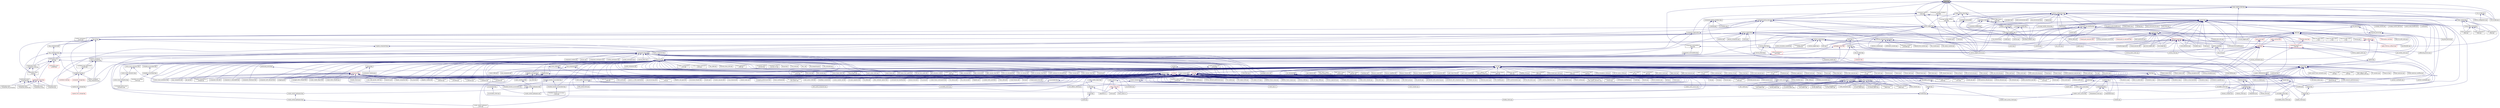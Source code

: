 digraph "plugin.hpp"
{
  edge [fontname="Helvetica",fontsize="10",labelfontname="Helvetica",labelfontsize="10"];
  node [fontname="Helvetica",fontsize="10",shape=record];
  Node88 [label="plugin.hpp",height=0.2,width=0.4,color="black", fillcolor="grey75", style="filled", fontcolor="black"];
  Node88 -> Node89 [dir="back",color="midnightblue",fontsize="10",style="solid",fontname="Helvetica"];
  Node89 [label="binary_filter_factory\l_base.hpp",height=0.2,width=0.4,color="black", fillcolor="white", style="filled",URL="$db/d46/binary__filter__factory__base_8hpp.html"];
  Node89 -> Node90 [dir="back",color="midnightblue",fontsize="10",style="solid",fontname="Helvetica"];
  Node90 [label="binary_filter_factory.hpp",height=0.2,width=0.4,color="black", fillcolor="white", style="filled",URL="$d2/ded/binary__filter__factory_8hpp.html"];
  Node90 -> Node91 [dir="back",color="midnightblue",fontsize="10",style="solid",fontname="Helvetica"];
  Node91 [label="bzip2_serialization\l_filter.cpp",height=0.2,width=0.4,color="black", fillcolor="white", style="filled",URL="$d4/dda/bzip2__serialization__filter_8cpp.html"];
  Node90 -> Node92 [dir="back",color="midnightblue",fontsize="10",style="solid",fontname="Helvetica"];
  Node92 [label="snappy_serialization\l_filter.cpp",height=0.2,width=0.4,color="black", fillcolor="white", style="filled",URL="$d1/d41/snappy__serialization__filter_8cpp.html"];
  Node90 -> Node93 [dir="back",color="midnightblue",fontsize="10",style="solid",fontname="Helvetica"];
  Node93 [label="zlib_serialization\l_filter.cpp",height=0.2,width=0.4,color="black", fillcolor="white", style="filled",URL="$d4/d15/zlib__serialization__filter_8cpp.html"];
  Node89 -> Node94 [dir="back",color="midnightblue",fontsize="10",style="solid",fontname="Helvetica"];
  Node94 [label="runtime_support_server.cpp",height=0.2,width=0.4,color="black", fillcolor="white", style="filled",URL="$de/d5c/runtime__support__server_8cpp.html"];
  Node88 -> Node95 [dir="back",color="midnightblue",fontsize="10",style="solid",fontname="Helvetica"];
  Node95 [label="message_handler_factory\l_base.hpp",height=0.2,width=0.4,color="black", fillcolor="white", style="filled",URL="$db/d39/message__handler__factory__base_8hpp.html"];
  Node95 -> Node96 [dir="back",color="midnightblue",fontsize="10",style="solid",fontname="Helvetica"];
  Node96 [label="message_handler_factory.hpp",height=0.2,width=0.4,color="black", fillcolor="white", style="filled",URL="$dd/d33/message__handler__factory_8hpp.html"];
  Node95 -> Node94 [dir="back",color="midnightblue",fontsize="10",style="solid",fontname="Helvetica"];
  Node88 -> Node97 [dir="back",color="midnightblue",fontsize="10",style="solid",fontname="Helvetica"];
  Node97 [label="plugin_factory_base.hpp",height=0.2,width=0.4,color="black", fillcolor="white", style="filled",URL="$d4/d5f/plugin__factory__base_8hpp.html"];
  Node97 -> Node89 [dir="back",color="midnightblue",fontsize="10",style="solid",fontname="Helvetica"];
  Node97 -> Node95 [dir="back",color="midnightblue",fontsize="10",style="solid",fontname="Helvetica"];
  Node97 -> Node98 [dir="back",color="midnightblue",fontsize="10",style="solid",fontname="Helvetica"];
  Node98 [label="parcelport_factory.hpp",height=0.2,width=0.4,color="black", fillcolor="white", style="filled",URL="$d6/d96/parcelport__factory_8hpp.html"];
  Node98 -> Node99 [dir="back",color="midnightblue",fontsize="10",style="solid",fontname="Helvetica"];
  Node99 [label="parcelport_libfabric.cpp",height=0.2,width=0.4,color="black", fillcolor="white", style="filled",URL="$de/d4f/parcelport__libfabric_8cpp.html"];
  Node98 -> Node100 [dir="back",color="midnightblue",fontsize="10",style="solid",fontname="Helvetica"];
  Node100 [label="parcelport_libfabric.hpp",height=0.2,width=0.4,color="black", fillcolor="white", style="filled",URL="$d2/da5/parcelport__libfabric_8hpp.html"];
  Node100 -> Node99 [dir="back",color="midnightblue",fontsize="10",style="solid",fontname="Helvetica"];
  Node100 -> Node101 [dir="back",color="midnightblue",fontsize="10",style="solid",fontname="Helvetica"];
  Node101 [label="receiver.cpp",height=0.2,width=0.4,color="black", fillcolor="white", style="filled",URL="$d9/d77/receiver_8cpp.html"];
  Node100 -> Node102 [dir="back",color="midnightblue",fontsize="10",style="solid",fontname="Helvetica"];
  Node102 [label="rma_receiver.cpp",height=0.2,width=0.4,color="black", fillcolor="white", style="filled",URL="$d8/d71/rma__receiver_8cpp.html"];
  Node100 -> Node103 [dir="back",color="midnightblue",fontsize="10",style="solid",fontname="Helvetica"];
  Node103 [label="sender.cpp",height=0.2,width=0.4,color="black", fillcolor="white", style="filled",URL="$d3/df1/sender_8cpp.html"];
  Node97 -> Node104 [dir="back",color="midnightblue",fontsize="10",style="solid",fontname="Helvetica"];
  Node104 [label="runtime_support.hpp",height=0.2,width=0.4,color="black", fillcolor="white", style="filled",URL="$d0/d55/server_2runtime__support_8hpp.html"];
  Node104 -> Node105 [dir="back",color="midnightblue",fontsize="10",style="solid",fontname="Helvetica"];
  Node105 [label="latch.hpp",height=0.2,width=0.4,color="black", fillcolor="white", style="filled",URL="$df/d32/server_2latch_8hpp.html"];
  Node105 -> Node106 [dir="back",color="midnightblue",fontsize="10",style="solid",fontname="Helvetica"];
  Node106 [label="latch.hpp",height=0.2,width=0.4,color="black", fillcolor="white", style="filled",URL="$dc/d93/latch_8hpp.html"];
  Node106 -> Node107 [dir="back",color="midnightblue",fontsize="10",style="solid",fontname="Helvetica"];
  Node107 [label="wait_on_latch.hpp",height=0.2,width=0.4,color="black", fillcolor="white", style="filled",URL="$d7/dc3/posix_2initializers_2wait__on__latch_8hpp.html"];
  Node107 -> Node108 [dir="back",color="midnightblue",fontsize="10",style="solid",fontname="Helvetica"];
  Node108 [label="initializers.hpp",height=0.2,width=0.4,color="red", fillcolor="white", style="filled",URL="$db/d4f/posix_2initializers_8hpp.html"];
  Node106 -> Node112 [dir="back",color="midnightblue",fontsize="10",style="solid",fontname="Helvetica"];
  Node112 [label="lcos.hpp",height=0.2,width=0.4,color="black", fillcolor="white", style="filled",URL="$d5/deb/lcos_8hpp.html"];
  Node112 -> Node113 [dir="back",color="midnightblue",fontsize="10",style="solid",fontname="Helvetica"];
  Node113 [label="allgather_and_gate.cpp",height=0.2,width=0.4,color="black", fillcolor="white", style="filled",URL="$d1/d56/allgather__and__gate_8cpp.html"];
  Node112 -> Node114 [dir="back",color="midnightblue",fontsize="10",style="solid",fontname="Helvetica"];
  Node114 [label="apex_balance.cpp",height=0.2,width=0.4,color="black", fillcolor="white", style="filled",URL="$d4/d8e/apex__balance_8cpp.html"];
  Node112 -> Node115 [dir="back",color="midnightblue",fontsize="10",style="solid",fontname="Helvetica"];
  Node115 [label="apex_policy_engine\l_active_thread_count.cpp",height=0.2,width=0.4,color="black", fillcolor="white", style="filled",URL="$d5/d01/apex__policy__engine__active__thread__count_8cpp.html"];
  Node112 -> Node116 [dir="back",color="midnightblue",fontsize="10",style="solid",fontname="Helvetica"];
  Node116 [label="apex_policy_engine\l_events.cpp",height=0.2,width=0.4,color="black", fillcolor="white", style="filled",URL="$df/d0f/apex__policy__engine__events_8cpp.html"];
  Node112 -> Node117 [dir="back",color="midnightblue",fontsize="10",style="solid",fontname="Helvetica"];
  Node117 [label="apex_policy_engine\l_periodic.cpp",height=0.2,width=0.4,color="black", fillcolor="white", style="filled",URL="$d5/d7b/apex__policy__engine__periodic_8cpp.html"];
  Node112 -> Node118 [dir="back",color="midnightblue",fontsize="10",style="solid",fontname="Helvetica"];
  Node118 [label="heartbeat.cpp",height=0.2,width=0.4,color="black", fillcolor="white", style="filled",URL="$d8/d98/heartbeat_8cpp.html"];
  Node112 -> Node119 [dir="back",color="midnightblue",fontsize="10",style="solid",fontname="Helvetica"];
  Node119 [label="hello_world_component.hpp",height=0.2,width=0.4,color="black", fillcolor="white", style="filled",URL="$df/df0/hello__world__component_8hpp.html"];
  Node119 -> Node120 [dir="back",color="midnightblue",fontsize="10",style="solid",fontname="Helvetica"];
  Node120 [label="hello_world_client.cpp",height=0.2,width=0.4,color="black", fillcolor="white", style="filled",URL="$d5/da6/hello__world__client_8cpp.html"];
  Node119 -> Node121 [dir="back",color="midnightblue",fontsize="10",style="solid",fontname="Helvetica"];
  Node121 [label="hello_world_component.cpp",height=0.2,width=0.4,color="black", fillcolor="white", style="filled",URL="$d8/daa/hello__world__component_8cpp.html"];
  Node112 -> Node122 [dir="back",color="midnightblue",fontsize="10",style="solid",fontname="Helvetica"];
  Node122 [label="row.hpp",height=0.2,width=0.4,color="red", fillcolor="white", style="filled",URL="$dc/d69/row_8hpp.html"];
  Node122 -> Node129 [dir="back",color="midnightblue",fontsize="10",style="solid",fontname="Helvetica"];
  Node129 [label="stencil_iterator.hpp",height=0.2,width=0.4,color="black", fillcolor="white", style="filled",URL="$dc/d5c/server_2stencil__iterator_8hpp.html"];
  Node129 -> Node125 [dir="back",color="midnightblue",fontsize="10",style="solid",fontname="Helvetica"];
  Node125 [label="solver.hpp",height=0.2,width=0.4,color="black", fillcolor="white", style="filled",URL="$db/d9a/server_2solver_8hpp.html"];
  Node125 -> Node126 [dir="back",color="midnightblue",fontsize="10",style="solid",fontname="Helvetica"];
  Node126 [label="solver.hpp",height=0.2,width=0.4,color="black", fillcolor="white", style="filled",URL="$d2/d1c/solver_8hpp.html"];
  Node126 -> Node124 [dir="back",color="midnightblue",fontsize="10",style="solid",fontname="Helvetica"];
  Node124 [label="jacobi.cpp",height=0.2,width=0.4,color="black", fillcolor="white", style="filled",URL="$d2/d27/jacobi_8cpp.html"];
  Node125 -> Node127 [dir="back",color="midnightblue",fontsize="10",style="solid",fontname="Helvetica"];
  Node127 [label="solver.cpp",height=0.2,width=0.4,color="black", fillcolor="white", style="filled",URL="$d6/d94/solver_8cpp.html"];
  Node129 -> Node130 [dir="back",color="midnightblue",fontsize="10",style="solid",fontname="Helvetica"];
  Node130 [label="stencil_iterator.cpp",height=0.2,width=0.4,color="black", fillcolor="white", style="filled",URL="$d6/de1/server_2stencil__iterator_8cpp.html"];
  Node129 -> Node131 [dir="back",color="midnightblue",fontsize="10",style="solid",fontname="Helvetica"];
  Node131 [label="stencil_iterator.cpp",height=0.2,width=0.4,color="black", fillcolor="white", style="filled",URL="$d7/d71/stencil__iterator_8cpp.html"];
  Node122 -> Node128 [dir="back",color="midnightblue",fontsize="10",style="solid",fontname="Helvetica"];
  Node128 [label="grid.cpp",height=0.2,width=0.4,color="black", fillcolor="white", style="filled",URL="$d6/d1b/jacobi__component_2grid_8cpp.html"];
  Node112 -> Node132 [dir="back",color="midnightblue",fontsize="10",style="solid",fontname="Helvetica"];
  Node132 [label="stencil_iterator.hpp",height=0.2,width=0.4,color="black", fillcolor="white", style="filled",URL="$d4/dc8/stencil__iterator_8hpp.html"];
  Node132 -> Node125 [dir="back",color="midnightblue",fontsize="10",style="solid",fontname="Helvetica"];
  Node132 -> Node129 [dir="back",color="midnightblue",fontsize="10",style="solid",fontname="Helvetica"];
  Node132 -> Node131 [dir="back",color="midnightblue",fontsize="10",style="solid",fontname="Helvetica"];
  Node112 -> Node129 [dir="back",color="midnightblue",fontsize="10",style="solid",fontname="Helvetica"];
  Node112 -> Node133 [dir="back",color="midnightblue",fontsize="10",style="solid",fontname="Helvetica"];
  Node133 [label="jacobi_hpx.cpp",height=0.2,width=0.4,color="black", fillcolor="white", style="filled",URL="$d8/d72/jacobi__hpx_8cpp.html"];
  Node112 -> Node134 [dir="back",color="midnightblue",fontsize="10",style="solid",fontname="Helvetica"];
  Node134 [label="jacobi_nonuniform_hpx.cpp",height=0.2,width=0.4,color="black", fillcolor="white", style="filled",URL="$de/d56/jacobi__nonuniform__hpx_8cpp.html"];
  Node112 -> Node135 [dir="back",color="midnightblue",fontsize="10",style="solid",fontname="Helvetica"];
  Node135 [label="enumerate_threads.cpp",height=0.2,width=0.4,color="black", fillcolor="white", style="filled",URL="$d3/dd4/enumerate__threads_8cpp.html"];
  Node112 -> Node136 [dir="back",color="midnightblue",fontsize="10",style="solid",fontname="Helvetica"];
  Node136 [label="fibonacci_await.cpp",height=0.2,width=0.4,color="black", fillcolor="white", style="filled",URL="$dc/d1c/fibonacci__await_8cpp.html"];
  Node112 -> Node137 [dir="back",color="midnightblue",fontsize="10",style="solid",fontname="Helvetica"];
  Node137 [label="fibonacci_dataflow.cpp",height=0.2,width=0.4,color="black", fillcolor="white", style="filled",URL="$df/d3d/fibonacci__dataflow_8cpp.html"];
  Node112 -> Node138 [dir="back",color="midnightblue",fontsize="10",style="solid",fontname="Helvetica"];
  Node138 [label="fibonacci_futures.cpp",height=0.2,width=0.4,color="black", fillcolor="white", style="filled",URL="$d6/de3/fibonacci__futures_8cpp.html"];
  Node112 -> Node139 [dir="back",color="midnightblue",fontsize="10",style="solid",fontname="Helvetica"];
  Node139 [label="fibonacci_futures_distributed.cpp",height=0.2,width=0.4,color="black", fillcolor="white", style="filled",URL="$d1/dc9/fibonacci__futures__distributed_8cpp.html"];
  Node112 -> Node140 [dir="back",color="midnightblue",fontsize="10",style="solid",fontname="Helvetica"];
  Node140 [label="fractals.cpp",height=0.2,width=0.4,color="black", fillcolor="white", style="filled",URL="$d8/d58/fractals_8cpp.html"];
  Node112 -> Node141 [dir="back",color="midnightblue",fontsize="10",style="solid",fontname="Helvetica"];
  Node141 [label="fractals_executor.cpp",height=0.2,width=0.4,color="black", fillcolor="white", style="filled",URL="$d9/da9/fractals__executor_8cpp.html"];
  Node112 -> Node142 [dir="back",color="midnightblue",fontsize="10",style="solid",fontname="Helvetica"];
  Node142 [label="fractals_struct.cpp",height=0.2,width=0.4,color="black", fillcolor="white", style="filled",URL="$d8/d2f/fractals__struct_8cpp.html"];
  Node112 -> Node143 [dir="back",color="midnightblue",fontsize="10",style="solid",fontname="Helvetica"];
  Node143 [label="hello_world.cpp",height=0.2,width=0.4,color="black", fillcolor="white", style="filled",URL="$d0/d67/hello__world_8cpp.html"];
  Node112 -> Node144 [dir="back",color="midnightblue",fontsize="10",style="solid",fontname="Helvetica"];
  Node144 [label="latch_local.cpp",height=0.2,width=0.4,color="black", fillcolor="white", style="filled",URL="$dd/dd3/latch__local_8cpp.html"];
  Node112 -> Node145 [dir="back",color="midnightblue",fontsize="10",style="solid",fontname="Helvetica"];
  Node145 [label="latch_remote.cpp",height=0.2,width=0.4,color="black", fillcolor="white", style="filled",URL="$df/d59/latch__remote_8cpp.html"];
  Node112 -> Node146 [dir="back",color="midnightblue",fontsize="10",style="solid",fontname="Helvetica"];
  Node146 [label="local_channel.cpp",height=0.2,width=0.4,color="black", fillcolor="white", style="filled",URL="$d0/d3e/local__channel_8cpp.html"];
  Node112 -> Node147 [dir="back",color="midnightblue",fontsize="10",style="solid",fontname="Helvetica"];
  Node147 [label="pingpong.cpp",height=0.2,width=0.4,color="black", fillcolor="white", style="filled",URL="$dd/d4d/pingpong_8cpp.html"];
  Node112 -> Node148 [dir="back",color="midnightblue",fontsize="10",style="solid",fontname="Helvetica"];
  Node148 [label="shared_mutex.cpp",height=0.2,width=0.4,color="black", fillcolor="white", style="filled",URL="$da/d0b/shared__mutex_8cpp.html"];
  Node112 -> Node149 [dir="back",color="midnightblue",fontsize="10",style="solid",fontname="Helvetica"];
  Node149 [label="wait_composition.cpp",height=0.2,width=0.4,color="black", fillcolor="white", style="filled",URL="$d6/d13/wait__composition_8cpp.html"];
  Node112 -> Node150 [dir="back",color="midnightblue",fontsize="10",style="solid",fontname="Helvetica"];
  Node150 [label="sheneos_compare.cpp",height=0.2,width=0.4,color="black", fillcolor="white", style="filled",URL="$dc/d11/sheneos__compare_8cpp.html"];
  Node112 -> Node151 [dir="back",color="midnightblue",fontsize="10",style="solid",fontname="Helvetica"];
  Node151 [label="spell_check_file.cpp",height=0.2,width=0.4,color="black", fillcolor="white", style="filled",URL="$df/df7/spell__check__file_8cpp.html"];
  Node112 -> Node152 [dir="back",color="midnightblue",fontsize="10",style="solid",fontname="Helvetica"];
  Node152 [label="spell_check_simple.cpp",height=0.2,width=0.4,color="black", fillcolor="white", style="filled",URL="$dd/d54/spell__check__simple_8cpp.html"];
  Node112 -> Node153 [dir="back",color="midnightblue",fontsize="10",style="solid",fontname="Helvetica"];
  Node153 [label="simple_central_tuplespace\l_client.cpp",height=0.2,width=0.4,color="black", fillcolor="white", style="filled",URL="$d1/d7b/simple__central__tuplespace__client_8cpp.html"];
  Node112 -> Node154 [dir="back",color="midnightblue",fontsize="10",style="solid",fontname="Helvetica"];
  Node154 [label="hpx.hpp",height=0.2,width=0.4,color="red", fillcolor="white", style="filled",URL="$d0/daa/hpx_8hpp.html"];
  Node154 -> Node155 [dir="back",color="midnightblue",fontsize="10",style="solid",fontname="Helvetica"];
  Node155 [label="1d_stencil_1.cpp",height=0.2,width=0.4,color="black", fillcolor="white", style="filled",URL="$d2/db1/1d__stencil__1_8cpp.html"];
  Node154 -> Node156 [dir="back",color="midnightblue",fontsize="10",style="solid",fontname="Helvetica"];
  Node156 [label="1d_stencil_2.cpp",height=0.2,width=0.4,color="black", fillcolor="white", style="filled",URL="$d3/dd1/1d__stencil__2_8cpp.html"];
  Node154 -> Node157 [dir="back",color="midnightblue",fontsize="10",style="solid",fontname="Helvetica"];
  Node157 [label="1d_stencil_3.cpp",height=0.2,width=0.4,color="black", fillcolor="white", style="filled",URL="$db/d19/1d__stencil__3_8cpp.html"];
  Node154 -> Node158 [dir="back",color="midnightblue",fontsize="10",style="solid",fontname="Helvetica"];
  Node158 [label="1d_stencil_4.cpp",height=0.2,width=0.4,color="black", fillcolor="white", style="filled",URL="$d1/d7d/1d__stencil__4_8cpp.html"];
  Node154 -> Node159 [dir="back",color="midnightblue",fontsize="10",style="solid",fontname="Helvetica"];
  Node159 [label="1d_stencil_4_parallel.cpp",height=0.2,width=0.4,color="black", fillcolor="white", style="filled",URL="$d6/d05/1d__stencil__4__parallel_8cpp.html"];
  Node154 -> Node166 [dir="back",color="midnightblue",fontsize="10",style="solid",fontname="Helvetica"];
  Node166 [label="accumulator.cpp",height=0.2,width=0.4,color="black", fillcolor="white", style="filled",URL="$d1/d81/accumulator_8cpp.html"];
  Node154 -> Node167 [dir="back",color="midnightblue",fontsize="10",style="solid",fontname="Helvetica"];
  Node167 [label="accumulator.hpp",height=0.2,width=0.4,color="black", fillcolor="white", style="filled",URL="$d4/d9d/server_2accumulator_8hpp.html"];
  Node167 -> Node166 [dir="back",color="midnightblue",fontsize="10",style="solid",fontname="Helvetica"];
  Node167 -> Node168 [dir="back",color="midnightblue",fontsize="10",style="solid",fontname="Helvetica"];
  Node168 [label="accumulator.hpp",height=0.2,width=0.4,color="black", fillcolor="white", style="filled",URL="$d8/d5e/accumulator_8hpp.html"];
  Node168 -> Node169 [dir="back",color="midnightblue",fontsize="10",style="solid",fontname="Helvetica"];
  Node169 [label="accumulator_client.cpp",height=0.2,width=0.4,color="black", fillcolor="white", style="filled",URL="$d7/dd0/accumulator__client_8cpp.html"];
  Node154 -> Node170 [dir="back",color="midnightblue",fontsize="10",style="solid",fontname="Helvetica"];
  Node170 [label="template_function_accumulator.hpp",height=0.2,width=0.4,color="black", fillcolor="white", style="filled",URL="$d7/da6/server_2template__function__accumulator_8hpp.html"];
  Node170 -> Node171 [dir="back",color="midnightblue",fontsize="10",style="solid",fontname="Helvetica"];
  Node171 [label="template_function_accumulator.cpp",height=0.2,width=0.4,color="black", fillcolor="white", style="filled",URL="$d5/d02/template__function__accumulator_8cpp.html"];
  Node170 -> Node172 [dir="back",color="midnightblue",fontsize="10",style="solid",fontname="Helvetica"];
  Node172 [label="template_function_accumulator.hpp",height=0.2,width=0.4,color="black", fillcolor="white", style="filled",URL="$d3/de9/template__function__accumulator_8hpp.html"];
  Node172 -> Node173 [dir="back",color="midnightblue",fontsize="10",style="solid",fontname="Helvetica"];
  Node173 [label="template_function_accumulator\l_client.cpp",height=0.2,width=0.4,color="black", fillcolor="white", style="filled",URL="$d0/dc6/template__function__accumulator__client_8cpp.html"];
  Node154 -> Node174 [dir="back",color="midnightblue",fontsize="10",style="solid",fontname="Helvetica"];
  Node174 [label="template_accumulator.cpp",height=0.2,width=0.4,color="black", fillcolor="white", style="filled",URL="$d0/d4a/template__accumulator_8cpp.html"];
  Node154 -> Node171 [dir="back",color="midnightblue",fontsize="10",style="solid",fontname="Helvetica"];
  Node154 -> Node172 [dir="back",color="midnightblue",fontsize="10",style="solid",fontname="Helvetica"];
  Node154 -> Node175 [dir="back",color="midnightblue",fontsize="10",style="solid",fontname="Helvetica"];
  Node175 [label="allgather_module.cpp",height=0.2,width=0.4,color="black", fillcolor="white", style="filled",URL="$df/de4/allgather__module_8cpp.html"];
  Node154 -> Node176 [dir="back",color="midnightblue",fontsize="10",style="solid",fontname="Helvetica"];
  Node176 [label="allgather.cpp",height=0.2,width=0.4,color="black", fillcolor="white", style="filled",URL="$d7/d06/allgather_8cpp.html"];
  Node154 -> Node113 [dir="back",color="midnightblue",fontsize="10",style="solid",fontname="Helvetica"];
  Node154 -> Node177 [dir="back",color="midnightblue",fontsize="10",style="solid",fontname="Helvetica"];
  Node177 [label="ag_client.cpp",height=0.2,width=0.4,color="black", fillcolor="white", style="filled",URL="$d4/d5d/ag__client_8cpp.html"];
  Node154 -> Node179 [dir="back",color="midnightblue",fontsize="10",style="solid",fontname="Helvetica"];
  Node179 [label="os_thread_num.cpp",height=0.2,width=0.4,color="black", fillcolor="white", style="filled",URL="$d2/dfb/os__thread__num_8cpp.html"];
  Node154 -> Node180 [dir="back",color="midnightblue",fontsize="10",style="solid",fontname="Helvetica"];
  Node180 [label="cancelable_action.cpp",height=0.2,width=0.4,color="black", fillcolor="white", style="filled",URL="$d5/d0c/cancelable__action_8cpp.html"];
  Node154 -> Node181 [dir="back",color="midnightblue",fontsize="10",style="solid",fontname="Helvetica"];
  Node181 [label="cancelable_action.hpp",height=0.2,width=0.4,color="black", fillcolor="white", style="filled",URL="$d5/d4d/server_2cancelable__action_8hpp.html"];
  Node181 -> Node180 [dir="back",color="midnightblue",fontsize="10",style="solid",fontname="Helvetica"];
  Node181 -> Node182 [dir="back",color="midnightblue",fontsize="10",style="solid",fontname="Helvetica"];
  Node182 [label="cancelable_action.hpp",height=0.2,width=0.4,color="black", fillcolor="white", style="filled",URL="$d0/da3/stubs_2cancelable__action_8hpp.html"];
  Node182 -> Node183 [dir="back",color="midnightblue",fontsize="10",style="solid",fontname="Helvetica"];
  Node183 [label="cancelable_action.hpp",height=0.2,width=0.4,color="black", fillcolor="white", style="filled",URL="$d6/d28/cancelable__action_8hpp.html"];
  Node183 -> Node184 [dir="back",color="midnightblue",fontsize="10",style="solid",fontname="Helvetica"];
  Node184 [label="cancelable_action_client.cpp",height=0.2,width=0.4,color="black", fillcolor="white", style="filled",URL="$d1/db8/cancelable__action__client_8cpp.html"];
  Node154 -> Node182 [dir="back",color="midnightblue",fontsize="10",style="solid",fontname="Helvetica"];
  Node154 -> Node184 [dir="back",color="midnightblue",fontsize="10",style="solid",fontname="Helvetica"];
  Node154 -> Node119 [dir="back",color="midnightblue",fontsize="10",style="solid",fontname="Helvetica"];
  Node154 -> Node188 [dir="back",color="midnightblue",fontsize="10",style="solid",fontname="Helvetica"];
  Node188 [label="interpolate1d.cpp",height=0.2,width=0.4,color="black", fillcolor="white", style="filled",URL="$d0/d05/interpolate1d_8cpp.html"];
  Node154 -> Node189 [dir="back",color="midnightblue",fontsize="10",style="solid",fontname="Helvetica"];
  Node189 [label="partition.hpp",height=0.2,width=0.4,color="black", fillcolor="white", style="filled",URL="$d0/d7a/examples_2interpolate1d_2interpolate1d_2partition_8hpp.html"];
  Node189 -> Node188 [dir="back",color="midnightblue",fontsize="10",style="solid",fontname="Helvetica"];
  Node189 -> Node190 [dir="back",color="midnightblue",fontsize="10",style="solid",fontname="Helvetica"];
  Node190 [label="interpolate1d.hpp",height=0.2,width=0.4,color="black", fillcolor="white", style="filled",URL="$d4/dc7/interpolate1d_8hpp.html"];
  Node190 -> Node188 [dir="back",color="midnightblue",fontsize="10",style="solid",fontname="Helvetica"];
  Node190 -> Node191 [dir="back",color="midnightblue",fontsize="10",style="solid",fontname="Helvetica"];
  Node191 [label="interpolate1d_client.cpp",height=0.2,width=0.4,color="black", fillcolor="white", style="filled",URL="$d4/da6/interpolate1d__client_8cpp.html"];
  Node154 -> Node190 [dir="back",color="midnightblue",fontsize="10",style="solid",fontname="Helvetica"];
  Node154 -> Node124 [dir="back",color="midnightblue",fontsize="10",style="solid",fontname="Helvetica"];
  Node154 -> Node128 [dir="back",color="midnightblue",fontsize="10",style="solid",fontname="Helvetica"];
  Node154 -> Node195 [dir="back",color="midnightblue",fontsize="10",style="solid",fontname="Helvetica"];
  Node195 [label="row.cpp",height=0.2,width=0.4,color="black", fillcolor="white", style="filled",URL="$d3/d86/server_2row_8cpp.html"];
  Node154 -> Node127 [dir="back",color="midnightblue",fontsize="10",style="solid",fontname="Helvetica"];
  Node154 -> Node130 [dir="back",color="midnightblue",fontsize="10",style="solid",fontname="Helvetica"];
  Node154 -> Node131 [dir="back",color="midnightblue",fontsize="10",style="solid",fontname="Helvetica"];
  Node154 -> Node133 [dir="back",color="midnightblue",fontsize="10",style="solid",fontname="Helvetica"];
  Node154 -> Node134 [dir="back",color="midnightblue",fontsize="10",style="solid",fontname="Helvetica"];
  Node154 -> Node198 [dir="back",color="midnightblue",fontsize="10",style="solid",fontname="Helvetica"];
  Node198 [label="nqueen.cpp",height=0.2,width=0.4,color="black", fillcolor="white", style="filled",URL="$db/dca/nqueen_8cpp.html"];
  Node154 -> Node199 [dir="back",color="midnightblue",fontsize="10",style="solid",fontname="Helvetica"];
  Node199 [label="nqueen.hpp",height=0.2,width=0.4,color="black", fillcolor="white", style="filled",URL="$de/d58/server_2nqueen_8hpp.html"];
  Node199 -> Node198 [dir="back",color="midnightblue",fontsize="10",style="solid",fontname="Helvetica"];
  Node199 -> Node200 [dir="back",color="midnightblue",fontsize="10",style="solid",fontname="Helvetica"];
  Node200 [label="nqueen.hpp",height=0.2,width=0.4,color="black", fillcolor="white", style="filled",URL="$da/dfd/stubs_2nqueen_8hpp.html"];
  Node200 -> Node201 [dir="back",color="midnightblue",fontsize="10",style="solid",fontname="Helvetica"];
  Node201 [label="nqueen.hpp",height=0.2,width=0.4,color="black", fillcolor="white", style="filled",URL="$d0/d07/nqueen_8hpp.html"];
  Node201 -> Node202 [dir="back",color="midnightblue",fontsize="10",style="solid",fontname="Helvetica"];
  Node202 [label="nqueen_client.cpp",height=0.2,width=0.4,color="black", fillcolor="white", style="filled",URL="$d3/d5e/nqueen__client_8cpp.html"];
  Node154 -> Node202 [dir="back",color="midnightblue",fontsize="10",style="solid",fontname="Helvetica"];
  Node154 -> Node203 [dir="back",color="midnightblue",fontsize="10",style="solid",fontname="Helvetica"];
  Node203 [label="sine.cpp",height=0.2,width=0.4,color="black", fillcolor="white", style="filled",URL="$d3/d0d/server_2sine_8cpp.html"];
  Node154 -> Node209 [dir="back",color="midnightblue",fontsize="10",style="solid",fontname="Helvetica"];
  Node209 [label="customize_async.cpp",height=0.2,width=0.4,color="black", fillcolor="white", style="filled",URL="$d0/d82/customize__async_8cpp.html"];
  Node154 -> Node211 [dir="back",color="midnightblue",fontsize="10",style="solid",fontname="Helvetica"];
  Node211 [label="error_handling.cpp",height=0.2,width=0.4,color="black", fillcolor="white", style="filled",URL="$d9/d96/error__handling_8cpp.html"];
  Node154 -> Node212 [dir="back",color="midnightblue",fontsize="10",style="solid",fontname="Helvetica"];
  Node212 [label="event_synchronization.cpp",height=0.2,width=0.4,color="black", fillcolor="white", style="filled",URL="$d0/d35/event__synchronization_8cpp.html"];
  Node154 -> Node213 [dir="back",color="midnightblue",fontsize="10",style="solid",fontname="Helvetica"];
  Node213 [label="factorial.cpp",height=0.2,width=0.4,color="black", fillcolor="white", style="filled",URL="$d9/d00/factorial_8cpp.html"];
  Node154 -> Node223 [dir="back",color="midnightblue",fontsize="10",style="solid",fontname="Helvetica"];
  Node223 [label="sort_by_key_demo.cpp",height=0.2,width=0.4,color="black", fillcolor="white", style="filled",URL="$da/d20/sort__by__key__demo_8cpp.html"];
  Node154 -> Node225 [dir="back",color="midnightblue",fontsize="10",style="solid",fontname="Helvetica"];
  Node225 [label="vector_counting_dotproduct.cpp",height=0.2,width=0.4,color="black", fillcolor="white", style="filled",URL="$df/de9/vector__counting__dotproduct_8cpp.html"];
  Node154 -> Node226 [dir="back",color="midnightblue",fontsize="10",style="solid",fontname="Helvetica"];
  Node226 [label="vector_zip_dotproduct.cpp",height=0.2,width=0.4,color="black", fillcolor="white", style="filled",URL="$dc/d18/vector__zip__dotproduct_8cpp.html"];
  Node154 -> Node228 [dir="back",color="midnightblue",fontsize="10",style="solid",fontname="Helvetica"];
  Node228 [label="random_mem_access.cpp",height=0.2,width=0.4,color="black", fillcolor="white", style="filled",URL="$d1/d51/random__mem__access_8cpp.html"];
  Node154 -> Node229 [dir="back",color="midnightblue",fontsize="10",style="solid",fontname="Helvetica"];
  Node229 [label="random_mem_access.hpp",height=0.2,width=0.4,color="black", fillcolor="white", style="filled",URL="$d0/d19/server_2random__mem__access_8hpp.html"];
  Node229 -> Node228 [dir="back",color="midnightblue",fontsize="10",style="solid",fontname="Helvetica"];
  Node229 -> Node230 [dir="back",color="midnightblue",fontsize="10",style="solid",fontname="Helvetica"];
  Node230 [label="random_mem_access.hpp",height=0.2,width=0.4,color="black", fillcolor="white", style="filled",URL="$d3/d32/stubs_2random__mem__access_8hpp.html"];
  Node230 -> Node231 [dir="back",color="midnightblue",fontsize="10",style="solid",fontname="Helvetica"];
  Node231 [label="random_mem_access.hpp",height=0.2,width=0.4,color="black", fillcolor="white", style="filled",URL="$db/de8/random__mem__access_8hpp.html"];
  Node231 -> Node232 [dir="back",color="midnightblue",fontsize="10",style="solid",fontname="Helvetica"];
  Node232 [label="random_mem_access_client.cpp",height=0.2,width=0.4,color="black", fillcolor="white", style="filled",URL="$df/d1b/random__mem__access__client_8cpp.html"];
  Node154 -> Node232 [dir="back",color="midnightblue",fontsize="10",style="solid",fontname="Helvetica"];
  Node154 -> Node233 [dir="back",color="midnightblue",fontsize="10",style="solid",fontname="Helvetica"];
  Node233 [label="oversubscribing_resource\l_partitioner.cpp",height=0.2,width=0.4,color="black", fillcolor="white", style="filled",URL="$dd/dee/oversubscribing__resource__partitioner_8cpp.html"];
  Node154 -> Node234 [dir="back",color="midnightblue",fontsize="10",style="solid",fontname="Helvetica"];
  Node234 [label="simple_resource_partitioner.cpp",height=0.2,width=0.4,color="black", fillcolor="white", style="filled",URL="$d5/df9/simple__resource__partitioner_8cpp.html"];
  Node154 -> Node238 [dir="back",color="midnightblue",fontsize="10",style="solid",fontname="Helvetica"];
  Node238 [label="interpolator.cpp",height=0.2,width=0.4,color="black", fillcolor="white", style="filled",URL="$d5/d02/interpolator_8cpp.html"];
  Node154 -> Node242 [dir="back",color="midnightblue",fontsize="10",style="solid",fontname="Helvetica"];
  Node242 [label="partition3d.hpp",height=0.2,width=0.4,color="black", fillcolor="white", style="filled",URL="$d1/d50/partition3d_8hpp.html"];
  Node242 -> Node238 [dir="back",color="midnightblue",fontsize="10",style="solid",fontname="Helvetica"];
  Node242 -> Node243 [dir="back",color="midnightblue",fontsize="10",style="solid",fontname="Helvetica"];
  Node243 [label="interpolator.hpp",height=0.2,width=0.4,color="black", fillcolor="white", style="filled",URL="$dc/d3b/interpolator_8hpp.html"];
  Node243 -> Node238 [dir="back",color="midnightblue",fontsize="10",style="solid",fontname="Helvetica"];
  Node243 -> Node244 [dir="back",color="midnightblue",fontsize="10",style="solid",fontname="Helvetica"];
  Node244 [label="sheneos_client.cpp",height=0.2,width=0.4,color="black", fillcolor="white", style="filled",URL="$d5/da5/sheneos__client_8cpp.html"];
  Node243 -> Node150 [dir="back",color="midnightblue",fontsize="10",style="solid",fontname="Helvetica"];
  Node243 -> Node245 [dir="back",color="midnightblue",fontsize="10",style="solid",fontname="Helvetica"];
  Node245 [label="sheneos_test.cpp",height=0.2,width=0.4,color="black", fillcolor="white", style="filled",URL="$d4/d6e/sheneos__test_8cpp.html"];
  Node154 -> Node243 [dir="back",color="midnightblue",fontsize="10",style="solid",fontname="Helvetica"];
  Node154 -> Node245 [dir="back",color="midnightblue",fontsize="10",style="solid",fontname="Helvetica"];
  Node154 -> Node248 [dir="back",color="midnightblue",fontsize="10",style="solid",fontname="Helvetica"];
  Node248 [label="startup_shutdown.cpp",height=0.2,width=0.4,color="black", fillcolor="white", style="filled",URL="$d3/dfc/server_2startup__shutdown_8cpp.html"];
  Node154 -> Node251 [dir="back",color="midnightblue",fontsize="10",style="solid",fontname="Helvetica"];
  Node251 [label="throttle.cpp",height=0.2,width=0.4,color="black", fillcolor="white", style="filled",URL="$de/d56/server_2throttle_8cpp.html"];
  Node154 -> Node252 [dir="back",color="midnightblue",fontsize="10",style="solid",fontname="Helvetica"];
  Node252 [label="throttle.hpp",height=0.2,width=0.4,color="black", fillcolor="white", style="filled",URL="$db/dc9/server_2throttle_8hpp.html"];
  Node252 -> Node251 [dir="back",color="midnightblue",fontsize="10",style="solid",fontname="Helvetica"];
  Node252 -> Node253 [dir="back",color="midnightblue",fontsize="10",style="solid",fontname="Helvetica"];
  Node253 [label="throttle.hpp",height=0.2,width=0.4,color="black", fillcolor="white", style="filled",URL="$d5/dec/stubs_2throttle_8hpp.html"];
  Node253 -> Node254 [dir="back",color="midnightblue",fontsize="10",style="solid",fontname="Helvetica"];
  Node254 [label="throttle.hpp",height=0.2,width=0.4,color="black", fillcolor="white", style="filled",URL="$d2/d2e/throttle_8hpp.html"];
  Node254 -> Node255 [dir="back",color="midnightblue",fontsize="10",style="solid",fontname="Helvetica"];
  Node255 [label="throttle.cpp",height=0.2,width=0.4,color="black", fillcolor="white", style="filled",URL="$db/d02/throttle_8cpp.html"];
  Node254 -> Node256 [dir="back",color="midnightblue",fontsize="10",style="solid",fontname="Helvetica"];
  Node256 [label="throttle_client.cpp",height=0.2,width=0.4,color="black", fillcolor="white", style="filled",URL="$d0/db7/throttle__client_8cpp.html"];
  Node154 -> Node253 [dir="back",color="midnightblue",fontsize="10",style="solid",fontname="Helvetica"];
  Node154 -> Node255 [dir="back",color="midnightblue",fontsize="10",style="solid",fontname="Helvetica"];
  Node154 -> Node254 [dir="back",color="midnightblue",fontsize="10",style="solid",fontname="Helvetica"];
  Node154 -> Node265 [dir="back",color="midnightblue",fontsize="10",style="solid",fontname="Helvetica"];
  Node265 [label="simple_central_tuplespace.hpp",height=0.2,width=0.4,color="black", fillcolor="white", style="filled",URL="$db/d69/server_2simple__central__tuplespace_8hpp.html"];
  Node265 -> Node266 [dir="back",color="midnightblue",fontsize="10",style="solid",fontname="Helvetica"];
  Node266 [label="simple_central_tuplespace.cpp",height=0.2,width=0.4,color="black", fillcolor="white", style="filled",URL="$d3/dec/simple__central__tuplespace_8cpp.html"];
  Node265 -> Node267 [dir="back",color="midnightblue",fontsize="10",style="solid",fontname="Helvetica"];
  Node267 [label="simple_central_tuplespace.hpp",height=0.2,width=0.4,color="black", fillcolor="white", style="filled",URL="$d0/d4b/stubs_2simple__central__tuplespace_8hpp.html"];
  Node267 -> Node268 [dir="back",color="midnightblue",fontsize="10",style="solid",fontname="Helvetica"];
  Node268 [label="simple_central_tuplespace.hpp",height=0.2,width=0.4,color="black", fillcolor="white", style="filled",URL="$d5/ddd/simple__central__tuplespace_8hpp.html"];
  Node268 -> Node153 [dir="back",color="midnightblue",fontsize="10",style="solid",fontname="Helvetica"];
  Node154 -> Node269 [dir="back",color="midnightblue",fontsize="10",style="solid",fontname="Helvetica"];
  Node269 [label="tuples_warehouse.hpp",height=0.2,width=0.4,color="black", fillcolor="white", style="filled",URL="$da/de6/tuples__warehouse_8hpp.html"];
  Node269 -> Node265 [dir="back",color="midnightblue",fontsize="10",style="solid",fontname="Helvetica"];
  Node154 -> Node266 [dir="back",color="midnightblue",fontsize="10",style="solid",fontname="Helvetica"];
  Node154 -> Node275 [dir="back",color="midnightblue",fontsize="10",style="solid",fontname="Helvetica"];
  Node275 [label="foreach_scaling.cpp",height=0.2,width=0.4,color="black", fillcolor="white", style="filled",URL="$d4/d94/foreach__scaling_8cpp.html"];
  Node154 -> Node277 [dir="back",color="midnightblue",fontsize="10",style="solid",fontname="Helvetica"];
  Node277 [label="hpx_homogeneous_timed\l_task_spawn_executors.cpp",height=0.2,width=0.4,color="black", fillcolor="white", style="filled",URL="$d1/d3b/hpx__homogeneous__timed__task__spawn__executors_8cpp.html"];
  Node154 -> Node279 [dir="back",color="midnightblue",fontsize="10",style="solid",fontname="Helvetica"];
  Node279 [label="partitioned_vector\l_foreach.cpp",height=0.2,width=0.4,color="black", fillcolor="white", style="filled",URL="$df/d5f/partitioned__vector__foreach_8cpp.html"];
  Node154 -> Node280 [dir="back",color="midnightblue",fontsize="10",style="solid",fontname="Helvetica"];
  Node280 [label="serialization_overhead.cpp",height=0.2,width=0.4,color="black", fillcolor="white", style="filled",URL="$d3/df8/serialization__overhead_8cpp.html"];
  Node154 -> Node281 [dir="back",color="midnightblue",fontsize="10",style="solid",fontname="Helvetica"];
  Node281 [label="sizeof.cpp",height=0.2,width=0.4,color="black", fillcolor="white", style="filled",URL="$d3/d0f/sizeof_8cpp.html"];
  Node154 -> Node282 [dir="back",color="midnightblue",fontsize="10",style="solid",fontname="Helvetica"];
  Node282 [label="skynet.cpp",height=0.2,width=0.4,color="black", fillcolor="white", style="filled",URL="$d0/dc3/skynet_8cpp.html"];
  Node154 -> Node283 [dir="back",color="midnightblue",fontsize="10",style="solid",fontname="Helvetica"];
  Node283 [label="stencil3_iterators.cpp",height=0.2,width=0.4,color="black", fillcolor="white", style="filled",URL="$db/d9e/stencil3__iterators_8cpp.html"];
  Node154 -> Node284 [dir="back",color="midnightblue",fontsize="10",style="solid",fontname="Helvetica"];
  Node284 [label="stream.cpp",height=0.2,width=0.4,color="black", fillcolor="white", style="filled",URL="$da/d5f/stream_8cpp.html"];
  Node154 -> Node286 [dir="back",color="midnightblue",fontsize="10",style="solid",fontname="Helvetica"];
  Node286 [label="transform_reduce_binary\l_scaling.cpp",height=0.2,width=0.4,color="black", fillcolor="white", style="filled",URL="$d1/dae/transform__reduce__binary__scaling_8cpp.html"];
  Node154 -> Node287 [dir="back",color="midnightblue",fontsize="10",style="solid",fontname="Helvetica"];
  Node287 [label="transform_reduce_scaling.cpp",height=0.2,width=0.4,color="black", fillcolor="white", style="filled",URL="$db/d2a/transform__reduce__scaling_8cpp.html"];
  Node154 -> Node288 [dir="back",color="midnightblue",fontsize="10",style="solid",fontname="Helvetica"];
  Node288 [label="minmax_element_performance.cpp",height=0.2,width=0.4,color="black", fillcolor="white", style="filled",URL="$d9/d93/minmax__element__performance_8cpp.html"];
  Node154 -> Node292 [dir="back",color="midnightblue",fontsize="10",style="solid",fontname="Helvetica"];
  Node292 [label="osu_bcast.cpp",height=0.2,width=0.4,color="black", fillcolor="white", style="filled",URL="$d3/dca/osu__bcast_8cpp.html"];
  Node154 -> Node293 [dir="back",color="midnightblue",fontsize="10",style="solid",fontname="Helvetica"];
  Node293 [label="osu_bibw.cpp",height=0.2,width=0.4,color="black", fillcolor="white", style="filled",URL="$d2/d04/osu__bibw_8cpp.html"];
  Node154 -> Node294 [dir="back",color="midnightblue",fontsize="10",style="solid",fontname="Helvetica"];
  Node294 [label="osu_bw.cpp",height=0.2,width=0.4,color="black", fillcolor="white", style="filled",URL="$d4/d20/osu__bw_8cpp.html"];
  Node154 -> Node295 [dir="back",color="midnightblue",fontsize="10",style="solid",fontname="Helvetica"];
  Node295 [label="osu_latency.cpp",height=0.2,width=0.4,color="black", fillcolor="white", style="filled",URL="$df/d58/osu__latency_8cpp.html"];
  Node154 -> Node296 [dir="back",color="midnightblue",fontsize="10",style="solid",fontname="Helvetica"];
  Node296 [label="osu_multi_lat.cpp",height=0.2,width=0.4,color="black", fillcolor="white", style="filled",URL="$d7/d91/osu__multi__lat_8cpp.html"];
  Node154 -> Node297 [dir="back",color="midnightblue",fontsize="10",style="solid",fontname="Helvetica"];
  Node297 [label="osu_scatter.cpp",height=0.2,width=0.4,color="black", fillcolor="white", style="filled",URL="$d4/d4c/osu__scatter_8cpp.html"];
  Node154 -> Node298 [dir="back",color="midnightblue",fontsize="10",style="solid",fontname="Helvetica"];
  Node298 [label="pingpong_performance.cpp",height=0.2,width=0.4,color="black", fillcolor="white", style="filled",URL="$de/d03/pingpong__performance_8cpp.html"];
  Node154 -> Node305 [dir="back",color="midnightblue",fontsize="10",style="solid",fontname="Helvetica"];
  Node305 [label="action_move_semantics.cpp",height=0.2,width=0.4,color="black", fillcolor="white", style="filled",URL="$d4/db3/action__move__semantics_8cpp.html"];
  Node154 -> Node307 [dir="back",color="midnightblue",fontsize="10",style="solid",fontname="Helvetica"];
  Node307 [label="duplicate_id_registration\l_1596.cpp",height=0.2,width=0.4,color="black", fillcolor="white", style="filled",URL="$db/d8d/duplicate__id__registration__1596_8cpp.html"];
  Node154 -> Node310 [dir="back",color="midnightblue",fontsize="10",style="solid",fontname="Helvetica"];
  Node310 [label="send_gid_keep_component\l_1624.cpp",height=0.2,width=0.4,color="black", fillcolor="white", style="filled",URL="$d9/d49/send__gid__keep__component__1624_8cpp.html"];
  Node154 -> Node311 [dir="back",color="midnightblue",fontsize="10",style="solid",fontname="Helvetica"];
  Node311 [label="algorithms.cc",height=0.2,width=0.4,color="black", fillcolor="white", style="filled",URL="$d5/d1b/algorithms_8cc.html"];
  Node154 -> Node312 [dir="back",color="midnightblue",fontsize="10",style="solid",fontname="Helvetica"];
  Node312 [label="matrix_hpx.hh",height=0.2,width=0.4,color="black", fillcolor="white", style="filled",URL="$d5/d89/matrix__hpx_8hh.html"];
  Node312 -> Node313 [dir="back",color="midnightblue",fontsize="10",style="solid",fontname="Helvetica"];
  Node313 [label="block_matrix.hh",height=0.2,width=0.4,color="red", fillcolor="white", style="filled",URL="$dc/de8/block__matrix_8hh.html"];
  Node313 -> Node311 [dir="back",color="midnightblue",fontsize="10",style="solid",fontname="Helvetica"];
  Node313 -> Node317 [dir="back",color="midnightblue",fontsize="10",style="solid",fontname="Helvetica"];
  Node317 [label="block_matrix.cc",height=0.2,width=0.4,color="black", fillcolor="white", style="filled",URL="$de/d88/block__matrix_8cc.html"];
  Node312 -> Node311 [dir="back",color="midnightblue",fontsize="10",style="solid",fontname="Helvetica"];
  Node312 -> Node315 [dir="back",color="midnightblue",fontsize="10",style="solid",fontname="Helvetica"];
  Node315 [label="matrix_hpx.cc",height=0.2,width=0.4,color="black", fillcolor="white", style="filled",URL="$d7/d32/matrix__hpx_8cc.html"];
  Node154 -> Node313 [dir="back",color="midnightblue",fontsize="10",style="solid",fontname="Helvetica"];
  Node154 -> Node317 [dir="back",color="midnightblue",fontsize="10",style="solid",fontname="Helvetica"];
  Node154 -> Node315 [dir="back",color="midnightblue",fontsize="10",style="solid",fontname="Helvetica"];
  Node154 -> Node320 [dir="back",color="midnightblue",fontsize="10",style="solid",fontname="Helvetica"];
  Node320 [label="client_1950.cpp",height=0.2,width=0.4,color="black", fillcolor="white", style="filled",URL="$d0/d79/client__1950_8cpp.html"];
  Node154 -> Node325 [dir="back",color="midnightblue",fontsize="10",style="solid",fontname="Helvetica"];
  Node325 [label="id_type_ref_counting\l_1032.cpp",height=0.2,width=0.4,color="black", fillcolor="white", style="filled",URL="$d8/dfd/id__type__ref__counting__1032_8cpp.html"];
  Node154 -> Node326 [dir="back",color="midnightblue",fontsize="10",style="solid",fontname="Helvetica"];
  Node326 [label="lost_output_2236.cpp",height=0.2,width=0.4,color="black", fillcolor="white", style="filled",URL="$db/dd0/lost__output__2236_8cpp.html"];
  Node154 -> Node327 [dir="back",color="midnightblue",fontsize="10",style="solid",fontname="Helvetica"];
  Node327 [label="no_output_1173.cpp",height=0.2,width=0.4,color="black", fillcolor="white", style="filled",URL="$de/d67/no__output__1173_8cpp.html"];
  Node154 -> Node328 [dir="back",color="midnightblue",fontsize="10",style="solid",fontname="Helvetica"];
  Node328 [label="after_588.cpp",height=0.2,width=0.4,color="black", fillcolor="white", style="filled",URL="$dc/dc0/after__588_8cpp.html"];
  Node154 -> Node336 [dir="back",color="midnightblue",fontsize="10",style="solid",fontname="Helvetica"];
  Node336 [label="dataflow_future_swap.cpp",height=0.2,width=0.4,color="black", fillcolor="white", style="filled",URL="$dc/d8c/dataflow__future__swap_8cpp.html"];
  Node154 -> Node337 [dir="back",color="midnightblue",fontsize="10",style="solid",fontname="Helvetica"];
  Node337 [label="dataflow_future_swap2.cpp",height=0.2,width=0.4,color="black", fillcolor="white", style="filled",URL="$d1/db3/dataflow__future__swap2_8cpp.html"];
  Node154 -> Node351 [dir="back",color="midnightblue",fontsize="10",style="solid",fontname="Helvetica"];
  Node351 [label="promise_1620.cpp",height=0.2,width=0.4,color="black", fillcolor="white", style="filled",URL="$d2/d67/promise__1620_8cpp.html"];
  Node154 -> Node357 [dir="back",color="midnightblue",fontsize="10",style="solid",fontname="Helvetica"];
  Node357 [label="shared_stated_leaked\l_1211.cpp",height=0.2,width=0.4,color="black", fillcolor="white", style="filled",URL="$dc/dce/shared__stated__leaked__1211_8cpp.html"];
  Node154 -> Node359 [dir="back",color="midnightblue",fontsize="10",style="solid",fontname="Helvetica"];
  Node359 [label="wait_all_hang_1946.cpp",height=0.2,width=0.4,color="black", fillcolor="white", style="filled",URL="$d5/d69/wait__all__hang__1946_8cpp.html"];
  Node154 -> Node381 [dir="back",color="midnightblue",fontsize="10",style="solid",fontname="Helvetica"];
  Node381 [label="thread_pool_executor\l_1114.cpp",height=0.2,width=0.4,color="black", fillcolor="white", style="filled",URL="$d8/d63/thread__pool__executor__1114_8cpp.html"];
  Node154 -> Node388 [dir="back",color="midnightblue",fontsize="10",style="solid",fontname="Helvetica"];
  Node388 [label="function_argument.cpp",height=0.2,width=0.4,color="black", fillcolor="white", style="filled",URL="$db/da3/function__argument_8cpp.html"];
  Node154 -> Node391 [dir="back",color="midnightblue",fontsize="10",style="solid",fontname="Helvetica"];
  Node391 [label="managed_refcnt_checker.cpp",height=0.2,width=0.4,color="black", fillcolor="white", style="filled",URL="$d3/d8d/managed__refcnt__checker_8cpp.html"];
  Node154 -> Node392 [dir="back",color="midnightblue",fontsize="10",style="solid",fontname="Helvetica"];
  Node392 [label="managed_refcnt_checker.hpp",height=0.2,width=0.4,color="black", fillcolor="white", style="filled",URL="$db/dd0/managed__refcnt__checker_8hpp.html"];
  Node392 -> Node393 [dir="back",color="midnightblue",fontsize="10",style="solid",fontname="Helvetica"];
  Node393 [label="credit_exhaustion.cpp",height=0.2,width=0.4,color="black", fillcolor="white", style="filled",URL="$d6/d80/credit__exhaustion_8cpp.html"];
  Node392 -> Node394 [dir="back",color="midnightblue",fontsize="10",style="solid",fontname="Helvetica"];
  Node394 [label="local_embedded_ref\l_to_local_object.cpp",height=0.2,width=0.4,color="black", fillcolor="white", style="filled",URL="$d6/d54/local__embedded__ref__to__local__object_8cpp.html"];
  Node392 -> Node395 [dir="back",color="midnightblue",fontsize="10",style="solid",fontname="Helvetica"];
  Node395 [label="local_embedded_ref\l_to_remote_object.cpp",height=0.2,width=0.4,color="black", fillcolor="white", style="filled",URL="$d6/d34/local__embedded__ref__to__remote__object_8cpp.html"];
  Node392 -> Node396 [dir="back",color="midnightblue",fontsize="10",style="solid",fontname="Helvetica"];
  Node396 [label="refcnted_symbol_to\l_local_object.cpp",height=0.2,width=0.4,color="black", fillcolor="white", style="filled",URL="$d9/deb/refcnted__symbol__to__local__object_8cpp.html"];
  Node392 -> Node397 [dir="back",color="midnightblue",fontsize="10",style="solid",fontname="Helvetica"];
  Node397 [label="refcnted_symbol_to\l_remote_object.cpp",height=0.2,width=0.4,color="black", fillcolor="white", style="filled",URL="$dd/d20/refcnted__symbol__to__remote__object_8cpp.html"];
  Node392 -> Node398 [dir="back",color="midnightblue",fontsize="10",style="solid",fontname="Helvetica"];
  Node398 [label="remote_embedded_ref\l_to_local_object.cpp",height=0.2,width=0.4,color="black", fillcolor="white", style="filled",URL="$d4/ded/remote__embedded__ref__to__local__object_8cpp.html"];
  Node392 -> Node399 [dir="back",color="midnightblue",fontsize="10",style="solid",fontname="Helvetica"];
  Node399 [label="remote_embedded_ref\l_to_remote_object.cpp",height=0.2,width=0.4,color="black", fillcolor="white", style="filled",URL="$dc/dca/remote__embedded__ref__to__remote__object_8cpp.html"];
  Node392 -> Node400 [dir="back",color="midnightblue",fontsize="10",style="solid",fontname="Helvetica"];
  Node400 [label="scoped_ref_to_local\l_object.cpp",height=0.2,width=0.4,color="black", fillcolor="white", style="filled",URL="$d6/da4/scoped__ref__to__local__object_8cpp.html"];
  Node392 -> Node401 [dir="back",color="midnightblue",fontsize="10",style="solid",fontname="Helvetica"];
  Node401 [label="scoped_ref_to_remote\l_object.cpp",height=0.2,width=0.4,color="black", fillcolor="white", style="filled",URL="$de/d85/scoped__ref__to__remote__object_8cpp.html"];
  Node392 -> Node402 [dir="back",color="midnightblue",fontsize="10",style="solid",fontname="Helvetica"];
  Node402 [label="split_credit.cpp",height=0.2,width=0.4,color="black", fillcolor="white", style="filled",URL="$dc/d1c/split__credit_8cpp.html"];
  Node392 -> Node403 [dir="back",color="midnightblue",fontsize="10",style="solid",fontname="Helvetica"];
  Node403 [label="uncounted_symbol_to\l_local_object.cpp",height=0.2,width=0.4,color="black", fillcolor="white", style="filled",URL="$de/d5f/uncounted__symbol__to__local__object_8cpp.html"];
  Node392 -> Node404 [dir="back",color="midnightblue",fontsize="10",style="solid",fontname="Helvetica"];
  Node404 [label="uncounted_symbol_to\l_remote_object.cpp",height=0.2,width=0.4,color="black", fillcolor="white", style="filled",URL="$d5/d86/uncounted__symbol__to__remote__object_8cpp.html"];
  Node154 -> Node405 [dir="back",color="midnightblue",fontsize="10",style="solid",fontname="Helvetica"];
  Node405 [label="managed_refcnt_checker.cpp",height=0.2,width=0.4,color="black", fillcolor="white", style="filled",URL="$d7/d11/server_2managed__refcnt__checker_8cpp.html"];
  Node154 -> Node408 [dir="back",color="midnightblue",fontsize="10",style="solid",fontname="Helvetica"];
  Node408 [label="simple_refcnt_checker.cpp",height=0.2,width=0.4,color="black", fillcolor="white", style="filled",URL="$d7/d14/server_2simple__refcnt__checker_8cpp.html"];
  Node154 -> Node413 [dir="back",color="midnightblue",fontsize="10",style="solid",fontname="Helvetica"];
  Node413 [label="simple_mobile_object.cpp",height=0.2,width=0.4,color="black", fillcolor="white", style="filled",URL="$d2/da7/simple__mobile__object_8cpp.html"];
  Node154 -> Node410 [dir="back",color="midnightblue",fontsize="10",style="solid",fontname="Helvetica"];
  Node410 [label="simple_refcnt_checker.cpp",height=0.2,width=0.4,color="black", fillcolor="white", style="filled",URL="$df/d16/simple__refcnt__checker_8cpp.html"];
  Node154 -> Node412 [dir="back",color="midnightblue",fontsize="10",style="solid",fontname="Helvetica"];
  Node412 [label="simple_refcnt_checker.hpp",height=0.2,width=0.4,color="black", fillcolor="white", style="filled",URL="$dd/d4e/simple__refcnt__checker_8hpp.html"];
  Node412 -> Node393 [dir="back",color="midnightblue",fontsize="10",style="solid",fontname="Helvetica"];
  Node412 -> Node394 [dir="back",color="midnightblue",fontsize="10",style="solid",fontname="Helvetica"];
  Node412 -> Node395 [dir="back",color="midnightblue",fontsize="10",style="solid",fontname="Helvetica"];
  Node412 -> Node396 [dir="back",color="midnightblue",fontsize="10",style="solid",fontname="Helvetica"];
  Node412 -> Node397 [dir="back",color="midnightblue",fontsize="10",style="solid",fontname="Helvetica"];
  Node412 -> Node398 [dir="back",color="midnightblue",fontsize="10",style="solid",fontname="Helvetica"];
  Node412 -> Node399 [dir="back",color="midnightblue",fontsize="10",style="solid",fontname="Helvetica"];
  Node412 -> Node400 [dir="back",color="midnightblue",fontsize="10",style="solid",fontname="Helvetica"];
  Node412 -> Node401 [dir="back",color="midnightblue",fontsize="10",style="solid",fontname="Helvetica"];
  Node412 -> Node402 [dir="back",color="midnightblue",fontsize="10",style="solid",fontname="Helvetica"];
  Node412 -> Node403 [dir="back",color="midnightblue",fontsize="10",style="solid",fontname="Helvetica"];
  Node412 -> Node404 [dir="back",color="midnightblue",fontsize="10",style="solid",fontname="Helvetica"];
  Node154 -> Node415 [dir="back",color="midnightblue",fontsize="10",style="solid",fontname="Helvetica"];
  Node415 [label="test.cpp",height=0.2,width=0.4,color="black", fillcolor="white", style="filled",URL="$df/dac/test_8cpp.html"];
  Node154 -> Node111 [dir="back",color="midnightblue",fontsize="10",style="solid",fontname="Helvetica"];
  Node111 [label="launch_process.cpp",height=0.2,width=0.4,color="black", fillcolor="white", style="filled",URL="$df/ddc/launch__process_8cpp.html"];
  Node154 -> Node416 [dir="back",color="midnightblue",fontsize="10",style="solid",fontname="Helvetica"];
  Node416 [label="launched_process.cpp",height=0.2,width=0.4,color="black", fillcolor="white", style="filled",URL="$d8/de7/launched__process_8cpp.html"];
  Node154 -> Node420 [dir="back",color="midnightblue",fontsize="10",style="solid",fontname="Helvetica"];
  Node420 [label="barrier.cpp",height=0.2,width=0.4,color="black", fillcolor="white", style="filled",URL="$df/d63/tests_2unit_2lcos_2barrier_8cpp.html"];
  Node154 -> Node432 [dir="back",color="midnightblue",fontsize="10",style="solid",fontname="Helvetica"];
  Node432 [label="local_event.cpp",height=0.2,width=0.4,color="black", fillcolor="white", style="filled",URL="$df/d9a/local__event_8cpp.html"];
  Node154 -> Node642 [dir="back",color="midnightblue",fontsize="10",style="solid",fontname="Helvetica"];
  Node642 [label="task_block.cpp",height=0.2,width=0.4,color="black", fillcolor="white", style="filled",URL="$d8/d7d/task__block_8cpp.html"];
  Node154 -> Node643 [dir="back",color="midnightblue",fontsize="10",style="solid",fontname="Helvetica"];
  Node643 [label="task_block_executor.cpp",height=0.2,width=0.4,color="black", fillcolor="white", style="filled",URL="$d7/df6/task__block__executor_8cpp.html"];
  Node154 -> Node644 [dir="back",color="midnightblue",fontsize="10",style="solid",fontname="Helvetica"];
  Node644 [label="task_block_par.cpp",height=0.2,width=0.4,color="black", fillcolor="white", style="filled",URL="$d9/df1/task__block__par_8cpp.html"];
  Node154 -> Node645 [dir="back",color="midnightblue",fontsize="10",style="solid",fontname="Helvetica"];
  Node645 [label="put_parcels.cpp",height=0.2,width=0.4,color="black", fillcolor="white", style="filled",URL="$df/d23/put__parcels_8cpp.html"];
  Node154 -> Node646 [dir="back",color="midnightblue",fontsize="10",style="solid",fontname="Helvetica"];
  Node646 [label="put_parcels_with_coalescing.cpp",height=0.2,width=0.4,color="black", fillcolor="white", style="filled",URL="$d6/dca/put__parcels__with__coalescing_8cpp.html"];
  Node154 -> Node647 [dir="back",color="midnightblue",fontsize="10",style="solid",fontname="Helvetica"];
  Node647 [label="put_parcels_with_compression.cpp",height=0.2,width=0.4,color="black", fillcolor="white", style="filled",URL="$df/d62/put__parcels__with__compression_8cpp.html"];
  Node154 -> Node649 [dir="back",color="midnightblue",fontsize="10",style="solid",fontname="Helvetica"];
  Node649 [label="serialize_buffer.cpp",height=0.2,width=0.4,color="black", fillcolor="white", style="filled",URL="$d1/d00/serialize__buffer_8cpp.html"];
  Node112 -> Node657 [dir="back",color="midnightblue",fontsize="10",style="solid",fontname="Helvetica"];
  Node657 [label="parent_vs_child_stealing.cpp",height=0.2,width=0.4,color="black", fillcolor="white", style="filled",URL="$d2/d07/parent__vs__child__stealing_8cpp.html"];
  Node112 -> Node658 [dir="back",color="midnightblue",fontsize="10",style="solid",fontname="Helvetica"];
  Node658 [label="wait_all_timings.cpp",height=0.2,width=0.4,color="black", fillcolor="white", style="filled",URL="$d5/da1/wait__all__timings_8cpp.html"];
  Node112 -> Node659 [dir="back",color="midnightblue",fontsize="10",style="solid",fontname="Helvetica"];
  Node659 [label="return_future_2847.cpp",height=0.2,width=0.4,color="black", fillcolor="white", style="filled",URL="$d3/dfe/return__future__2847_8cpp.html"];
  Node112 -> Node660 [dir="back",color="midnightblue",fontsize="10",style="solid",fontname="Helvetica"];
  Node660 [label="return_non_default\l_constructible_2847.cpp",height=0.2,width=0.4,color="black", fillcolor="white", style="filled",URL="$dc/d11/return__non__default__constructible__2847_8cpp.html"];
  Node112 -> Node307 [dir="back",color="midnightblue",fontsize="10",style="solid",fontname="Helvetica"];
  Node112 -> Node310 [dir="back",color="midnightblue",fontsize="10",style="solid",fontname="Helvetica"];
  Node112 -> Node661 [dir="back",color="midnightblue",fontsize="10",style="solid",fontname="Helvetica"];
  Node661 [label="async_action_1813.cpp",height=0.2,width=0.4,color="black", fillcolor="white", style="filled",URL="$db/de6/async__action__1813_8cpp.html"];
  Node112 -> Node662 [dir="back",color="midnightblue",fontsize="10",style="solid",fontname="Helvetica"];
  Node662 [label="async_callback_non\l_deduced_context.cpp",height=0.2,width=0.4,color="black", fillcolor="white", style="filled",URL="$dc/dbb/async__callback__non__deduced__context_8cpp.html"];
  Node112 -> Node663 [dir="back",color="midnightblue",fontsize="10",style="solid",fontname="Helvetica"];
  Node663 [label="broadcast_unwrap_future\l_2885.cpp",height=0.2,width=0.4,color="black", fillcolor="white", style="filled",URL="$da/df6/broadcast__unwrap__future__2885_8cpp.html"];
  Node112 -> Node664 [dir="back",color="midnightblue",fontsize="10",style="solid",fontname="Helvetica"];
  Node664 [label="broadcast_wait_for\l_2822.cpp",height=0.2,width=0.4,color="black", fillcolor="white", style="filled",URL="$dd/de7/broadcast__wait__for__2822_8cpp.html"];
  Node112 -> Node665 [dir="back",color="midnightblue",fontsize="10",style="solid",fontname="Helvetica"];
  Node665 [label="dataflow_791.cpp",height=0.2,width=0.4,color="black", fillcolor="white", style="filled",URL="$d6/da1/dataflow__791_8cpp.html"];
  Node112 -> Node666 [dir="back",color="midnightblue",fontsize="10",style="solid",fontname="Helvetica"];
  Node666 [label="future_range_ambiguity\l_2032.cpp",height=0.2,width=0.4,color="black", fillcolor="white", style="filled",URL="$dc/d4e/future__range__ambiguity__2032_8cpp.html"];
  Node112 -> Node667 [dir="back",color="midnightblue",fontsize="10",style="solid",fontname="Helvetica"];
  Node667 [label="future_timed_wait_1025.cpp",height=0.2,width=0.4,color="black", fillcolor="white", style="filled",URL="$de/d7d/future__timed__wait__1025_8cpp.html"];
  Node112 -> Node668 [dir="back",color="midnightblue",fontsize="10",style="solid",fontname="Helvetica"];
  Node668 [label="shared_future_continuation\l_order.cpp",height=0.2,width=0.4,color="black", fillcolor="white", style="filled",URL="$dd/d1f/shared__future__continuation__order_8cpp.html"];
  Node112 -> Node669 [dir="back",color="midnightblue",fontsize="10",style="solid",fontname="Helvetica"];
  Node669 [label="shared_future_then\l_2166.cpp",height=0.2,width=0.4,color="black", fillcolor="white", style="filled",URL="$d8/dc4/shared__future__then__2166_8cpp.html"];
  Node112 -> Node357 [dir="back",color="midnightblue",fontsize="10",style="solid",fontname="Helvetica"];
  Node112 -> Node670 [dir="back",color="midnightblue",fontsize="10",style="solid",fontname="Helvetica"];
  Node670 [label="sliding_semaphore_2338.cpp",height=0.2,width=0.4,color="black", fillcolor="white", style="filled",URL="$da/da6/sliding__semaphore__2338_8cpp.html"];
  Node112 -> Node671 [dir="back",color="midnightblue",fontsize="10",style="solid",fontname="Helvetica"];
  Node671 [label="wait_for_action_2796.cpp",height=0.2,width=0.4,color="black", fillcolor="white", style="filled",URL="$dc/db9/wait__for__action__2796_8cpp.html"];
  Node112 -> Node381 [dir="back",color="midnightblue",fontsize="10",style="solid",fontname="Helvetica"];
  Node112 -> Node672 [dir="back",color="midnightblue",fontsize="10",style="solid",fontname="Helvetica"];
  Node672 [label="function_serialization\l_728.cpp",height=0.2,width=0.4,color="black", fillcolor="white", style="filled",URL="$d8/db1/function__serialization__728_8cpp.html"];
  Node112 -> Node673 [dir="back",color="midnightblue",fontsize="10",style="solid",fontname="Helvetica"];
  Node673 [label="protect_with_nullary\l_pfo.cpp",height=0.2,width=0.4,color="black", fillcolor="white", style="filled",URL="$df/db5/protect__with__nullary__pfo_8cpp.html"];
  Node112 -> Node674 [dir="back",color="midnightblue",fontsize="10",style="solid",fontname="Helvetica"];
  Node674 [label="tuple_serialization\l_803.cpp",height=0.2,width=0.4,color="black", fillcolor="white", style="filled",URL="$de/d61/tuple__serialization__803_8cpp.html"];
  Node112 -> Node675 [dir="back",color="midnightblue",fontsize="10",style="solid",fontname="Helvetica"];
  Node675 [label="zero_copy_parcels_1001.cpp",height=0.2,width=0.4,color="black", fillcolor="white", style="filled",URL="$da/dfd/zero__copy__parcels__1001_8cpp.html"];
  Node112 -> Node676 [dir="back",color="midnightblue",fontsize="10",style="solid",fontname="Helvetica"];
  Node676 [label="return_future.cpp",height=0.2,width=0.4,color="black", fillcolor="white", style="filled",URL="$d4/dbe/return__future_8cpp.html"];
  Node112 -> Node677 [dir="back",color="midnightblue",fontsize="10",style="solid",fontname="Helvetica"];
  Node677 [label="find_clients_from_prefix.cpp",height=0.2,width=0.4,color="black", fillcolor="white", style="filled",URL="$dc/d15/find__clients__from__prefix_8cpp.html"];
  Node112 -> Node678 [dir="back",color="midnightblue",fontsize="10",style="solid",fontname="Helvetica"];
  Node678 [label="find_ids_from_prefix.cpp",height=0.2,width=0.4,color="black", fillcolor="white", style="filled",URL="$dc/df3/find__ids__from__prefix_8cpp.html"];
  Node112 -> Node679 [dir="back",color="midnightblue",fontsize="10",style="solid",fontname="Helvetica"];
  Node679 [label="get_colocation_id.cpp",height=0.2,width=0.4,color="black", fillcolor="white", style="filled",URL="$dd/d0d/get__colocation__id_8cpp.html"];
  Node112 -> Node402 [dir="back",color="midnightblue",fontsize="10",style="solid",fontname="Helvetica"];
  Node112 -> Node680 [dir="back",color="midnightblue",fontsize="10",style="solid",fontname="Helvetica"];
  Node680 [label="apex_action_count.cpp",height=0.2,width=0.4,color="black", fillcolor="white", style="filled",URL="$d8/de5/apex__action__count_8cpp.html"];
  Node112 -> Node681 [dir="back",color="midnightblue",fontsize="10",style="solid",fontname="Helvetica"];
  Node681 [label="action_invoke_no_more\l_than.cpp",height=0.2,width=0.4,color="black", fillcolor="white", style="filled",URL="$db/d8a/action__invoke__no__more__than_8cpp.html"];
  Node112 -> Node682 [dir="back",color="midnightblue",fontsize="10",style="solid",fontname="Helvetica"];
  Node682 [label="migrate_component.cpp",height=0.2,width=0.4,color="black", fillcolor="white", style="filled",URL="$dc/d78/migrate__component_8cpp.html"];
  Node112 -> Node683 [dir="back",color="midnightblue",fontsize="10",style="solid",fontname="Helvetica"];
  Node683 [label="apply_colocated.cpp",height=0.2,width=0.4,color="black", fillcolor="white", style="filled",URL="$d5/dd3/apply__colocated_8cpp.html"];
  Node112 -> Node684 [dir="back",color="midnightblue",fontsize="10",style="solid",fontname="Helvetica"];
  Node684 [label="apply_local.cpp",height=0.2,width=0.4,color="black", fillcolor="white", style="filled",URL="$dd/db5/apply__local_8cpp.html"];
  Node112 -> Node685 [dir="back",color="midnightblue",fontsize="10",style="solid",fontname="Helvetica"];
  Node685 [label="apply_local_executor.cpp",height=0.2,width=0.4,color="black", fillcolor="white", style="filled",URL="$db/d84/apply__local__executor_8cpp.html"];
  Node112 -> Node686 [dir="back",color="midnightblue",fontsize="10",style="solid",fontname="Helvetica"];
  Node686 [label="apply_local_executor\l_v1.cpp",height=0.2,width=0.4,color="black", fillcolor="white", style="filled",URL="$dd/d53/apply__local__executor__v1_8cpp.html"];
  Node112 -> Node687 [dir="back",color="midnightblue",fontsize="10",style="solid",fontname="Helvetica"];
  Node687 [label="apply_remote.cpp",height=0.2,width=0.4,color="black", fillcolor="white", style="filled",URL="$d9/d40/apply__remote_8cpp.html"];
  Node112 -> Node688 [dir="back",color="midnightblue",fontsize="10",style="solid",fontname="Helvetica"];
  Node688 [label="apply_remote_client.cpp",height=0.2,width=0.4,color="black", fillcolor="white", style="filled",URL="$d9/def/apply__remote__client_8cpp.html"];
  Node112 -> Node689 [dir="back",color="midnightblue",fontsize="10",style="solid",fontname="Helvetica"];
  Node689 [label="async_cb_colocated.cpp",height=0.2,width=0.4,color="black", fillcolor="white", style="filled",URL="$d7/d7f/async__cb__colocated_8cpp.html"];
  Node112 -> Node690 [dir="back",color="midnightblue",fontsize="10",style="solid",fontname="Helvetica"];
  Node690 [label="async_cb_remote.cpp",height=0.2,width=0.4,color="black", fillcolor="white", style="filled",URL="$da/d88/async__cb__remote_8cpp.html"];
  Node112 -> Node691 [dir="back",color="midnightblue",fontsize="10",style="solid",fontname="Helvetica"];
  Node691 [label="async_cb_remote_client.cpp",height=0.2,width=0.4,color="black", fillcolor="white", style="filled",URL="$d2/d31/async__cb__remote__client_8cpp.html"];
  Node112 -> Node692 [dir="back",color="midnightblue",fontsize="10",style="solid",fontname="Helvetica"];
  Node692 [label="async_continue.cpp",height=0.2,width=0.4,color="black", fillcolor="white", style="filled",URL="$d4/d19/async__continue_8cpp.html"];
  Node112 -> Node693 [dir="back",color="midnightblue",fontsize="10",style="solid",fontname="Helvetica"];
  Node693 [label="async_continue_cb.cpp",height=0.2,width=0.4,color="black", fillcolor="white", style="filled",URL="$df/d37/async__continue__cb_8cpp.html"];
  Node112 -> Node694 [dir="back",color="midnightblue",fontsize="10",style="solid",fontname="Helvetica"];
  Node694 [label="async_continue_cb_colocated.cpp",height=0.2,width=0.4,color="black", fillcolor="white", style="filled",URL="$dd/dce/async__continue__cb__colocated_8cpp.html"];
  Node112 -> Node695 [dir="back",color="midnightblue",fontsize="10",style="solid",fontname="Helvetica"];
  Node695 [label="async_local.cpp",height=0.2,width=0.4,color="black", fillcolor="white", style="filled",URL="$d3/d4c/async__local_8cpp.html"];
  Node112 -> Node696 [dir="back",color="midnightblue",fontsize="10",style="solid",fontname="Helvetica"];
  Node696 [label="async_local_executor.cpp",height=0.2,width=0.4,color="black", fillcolor="white", style="filled",URL="$d4/dce/async__local__executor_8cpp.html"];
  Node112 -> Node697 [dir="back",color="midnightblue",fontsize="10",style="solid",fontname="Helvetica"];
  Node697 [label="async_local_executor\l_v1.cpp",height=0.2,width=0.4,color="black", fillcolor="white", style="filled",URL="$da/d4a/async__local__executor__v1_8cpp.html"];
  Node112 -> Node698 [dir="back",color="midnightblue",fontsize="10",style="solid",fontname="Helvetica"];
  Node698 [label="async_remote.cpp",height=0.2,width=0.4,color="black", fillcolor="white", style="filled",URL="$dd/dd8/async__remote_8cpp.html"];
  Node112 -> Node699 [dir="back",color="midnightblue",fontsize="10",style="solid",fontname="Helvetica"];
  Node699 [label="async_remote_client.cpp",height=0.2,width=0.4,color="black", fillcolor="white", style="filled",URL="$d6/d49/async__remote__client_8cpp.html"];
  Node112 -> Node420 [dir="back",color="midnightblue",fontsize="10",style="solid",fontname="Helvetica"];
  Node112 -> Node700 [dir="back",color="midnightblue",fontsize="10",style="solid",fontname="Helvetica"];
  Node700 [label="broadcast.cpp",height=0.2,width=0.4,color="black", fillcolor="white", style="filled",URL="$d8/d8b/broadcast_8cpp.html"];
  Node112 -> Node701 [dir="back",color="midnightblue",fontsize="10",style="solid",fontname="Helvetica"];
  Node701 [label="broadcast_apply.cpp",height=0.2,width=0.4,color="black", fillcolor="white", style="filled",URL="$dd/de8/broadcast__apply_8cpp.html"];
  Node112 -> Node702 [dir="back",color="midnightblue",fontsize="10",style="solid",fontname="Helvetica"];
  Node702 [label="channel.cpp",height=0.2,width=0.4,color="black", fillcolor="white", style="filled",URL="$dd/d5f/channel_8cpp.html"];
  Node112 -> Node703 [dir="back",color="midnightblue",fontsize="10",style="solid",fontname="Helvetica"];
  Node703 [label="channel_local.cpp",height=0.2,width=0.4,color="black", fillcolor="white", style="filled",URL="$d6/d3e/channel__local_8cpp.html"];
  Node112 -> Node704 [dir="back",color="midnightblue",fontsize="10",style="solid",fontname="Helvetica"];
  Node704 [label="client_then.cpp",height=0.2,width=0.4,color="black", fillcolor="white", style="filled",URL="$d1/d5a/client__then_8cpp.html"];
  Node112 -> Node705 [dir="back",color="midnightblue",fontsize="10",style="solid",fontname="Helvetica"];
  Node705 [label="counting_semaphore.cpp",height=0.2,width=0.4,color="black", fillcolor="white", style="filled",URL="$df/de9/counting__semaphore_8cpp.html"];
  Node112 -> Node706 [dir="back",color="midnightblue",fontsize="10",style="solid",fontname="Helvetica"];
  Node706 [label="fold.cpp",height=0.2,width=0.4,color="black", fillcolor="white", style="filled",URL="$d8/dd8/fold_8cpp.html"];
  Node112 -> Node707 [dir="back",color="midnightblue",fontsize="10",style="solid",fontname="Helvetica"];
  Node707 [label="future.cpp",height=0.2,width=0.4,color="black", fillcolor="white", style="filled",URL="$d6/d4d/future_8cpp.html"];
  Node112 -> Node708 [dir="back",color="midnightblue",fontsize="10",style="solid",fontname="Helvetica"];
  Node708 [label="future_then.cpp",height=0.2,width=0.4,color="black", fillcolor="white", style="filled",URL="$df/da5/future__then_8cpp.html"];
  Node112 -> Node709 [dir="back",color="midnightblue",fontsize="10",style="solid",fontname="Helvetica"];
  Node709 [label="future_then_executor.cpp",height=0.2,width=0.4,color="black", fillcolor="white", style="filled",URL="$df/dbe/future__then__executor_8cpp.html"];
  Node112 -> Node710 [dir="back",color="midnightblue",fontsize="10",style="solid",fontname="Helvetica"];
  Node710 [label="future_then_executor\l_v1.cpp",height=0.2,width=0.4,color="black", fillcolor="white", style="filled",URL="$de/dc5/future__then__executor__v1_8cpp.html"];
  Node112 -> Node432 [dir="back",color="midnightblue",fontsize="10",style="solid",fontname="Helvetica"];
  Node112 -> Node711 [dir="back",color="midnightblue",fontsize="10",style="solid",fontname="Helvetica"];
  Node711 [label="local_latch.cpp",height=0.2,width=0.4,color="black", fillcolor="white", style="filled",URL="$d4/db4/local__latch_8cpp.html"];
  Node112 -> Node712 [dir="back",color="midnightblue",fontsize="10",style="solid",fontname="Helvetica"];
  Node712 [label="local_promise_allocator.cpp",height=0.2,width=0.4,color="black", fillcolor="white", style="filled",URL="$db/df1/local__promise__allocator_8cpp.html"];
  Node112 -> Node713 [dir="back",color="midnightblue",fontsize="10",style="solid",fontname="Helvetica"];
  Node713 [label="test_allocator.hpp",height=0.2,width=0.4,color="black", fillcolor="white", style="filled",URL="$d2/dce/test__allocator_8hpp.html"];
  Node713 -> Node712 [dir="back",color="midnightblue",fontsize="10",style="solid",fontname="Helvetica"];
  Node713 -> Node714 [dir="back",color="midnightblue",fontsize="10",style="solid",fontname="Helvetica"];
  Node714 [label="promise_allocator.cpp",height=0.2,width=0.4,color="black", fillcolor="white", style="filled",URL="$de/d66/promise__allocator_8cpp.html"];
  Node713 -> Node715 [dir="back",color="midnightblue",fontsize="10",style="solid",fontname="Helvetica"];
  Node715 [label="use_allocator.cpp",height=0.2,width=0.4,color="black", fillcolor="white", style="filled",URL="$d6/d1d/use__allocator_8cpp.html"];
  Node112 -> Node716 [dir="back",color="midnightblue",fontsize="10",style="solid",fontname="Helvetica"];
  Node716 [label="packaged_action.cpp",height=0.2,width=0.4,color="black", fillcolor="white", style="filled",URL="$d3/d63/packaged__action_8cpp.html"];
  Node112 -> Node717 [dir="back",color="midnightblue",fontsize="10",style="solid",fontname="Helvetica"];
  Node717 [label="promise.cpp",height=0.2,width=0.4,color="black", fillcolor="white", style="filled",URL="$d1/d4f/tests_2unit_2lcos_2promise_8cpp.html"];
  Node112 -> Node714 [dir="back",color="midnightblue",fontsize="10",style="solid",fontname="Helvetica"];
  Node112 -> Node718 [dir="back",color="midnightblue",fontsize="10",style="solid",fontname="Helvetica"];
  Node718 [label="reduce.cpp",height=0.2,width=0.4,color="black", fillcolor="white", style="filled",URL="$d5/d6d/reduce_8cpp.html"];
  Node112 -> Node719 [dir="back",color="midnightblue",fontsize="10",style="solid",fontname="Helvetica"];
  Node719 [label="remote_latch.cpp",height=0.2,width=0.4,color="black", fillcolor="white", style="filled",URL="$dd/d5d/remote__latch_8cpp.html"];
  Node112 -> Node720 [dir="back",color="midnightblue",fontsize="10",style="solid",fontname="Helvetica"];
  Node720 [label="shared_future.cpp",height=0.2,width=0.4,color="black", fillcolor="white", style="filled",URL="$d3/d69/shared__future_8cpp.html"];
  Node112 -> Node721 [dir="back",color="midnightblue",fontsize="10",style="solid",fontname="Helvetica"];
  Node721 [label="shared_mutex1.cpp",height=0.2,width=0.4,color="black", fillcolor="white", style="filled",URL="$d8/d57/shared__mutex1_8cpp.html"];
  Node112 -> Node722 [dir="back",color="midnightblue",fontsize="10",style="solid",fontname="Helvetica"];
  Node722 [label="shared_mutex2.cpp",height=0.2,width=0.4,color="black", fillcolor="white", style="filled",URL="$d1/d40/shared__mutex2_8cpp.html"];
  Node112 -> Node723 [dir="back",color="midnightblue",fontsize="10",style="solid",fontname="Helvetica"];
  Node723 [label="sliding_semaphore.cpp",height=0.2,width=0.4,color="black", fillcolor="white", style="filled",URL="$d2/d38/sliding__semaphore_8cpp.html"];
  Node112 -> Node724 [dir="back",color="midnightblue",fontsize="10",style="solid",fontname="Helvetica"];
  Node724 [label="split_future.cpp",height=0.2,width=0.4,color="black", fillcolor="white", style="filled",URL="$d0/d69/split__future_8cpp.html"];
  Node112 -> Node725 [dir="back",color="midnightblue",fontsize="10",style="solid",fontname="Helvetica"];
  Node725 [label="split_shared_future.cpp",height=0.2,width=0.4,color="black", fillcolor="white", style="filled",URL="$d2/d00/split__shared__future_8cpp.html"];
  Node112 -> Node715 [dir="back",color="midnightblue",fontsize="10",style="solid",fontname="Helvetica"];
  Node112 -> Node726 [dir="back",color="midnightblue",fontsize="10",style="solid",fontname="Helvetica"];
  Node726 [label="when_all.cpp",height=0.2,width=0.4,color="black", fillcolor="white", style="filled",URL="$da/d18/when__all_8cpp.html"];
  Node112 -> Node727 [dir="back",color="midnightblue",fontsize="10",style="solid",fontname="Helvetica"];
  Node727 [label="when_all_std_array.cpp",height=0.2,width=0.4,color="black", fillcolor="white", style="filled",URL="$d0/dfc/when__all__std__array_8cpp.html"];
  Node112 -> Node728 [dir="back",color="midnightblue",fontsize="10",style="solid",fontname="Helvetica"];
  Node728 [label="when_any.cpp",height=0.2,width=0.4,color="black", fillcolor="white", style="filled",URL="$d7/d30/when__any_8cpp.html"];
  Node112 -> Node729 [dir="back",color="midnightblue",fontsize="10",style="solid",fontname="Helvetica"];
  Node729 [label="when_any_std_array.cpp",height=0.2,width=0.4,color="black", fillcolor="white", style="filled",URL="$d3/d3d/when__any__std__array_8cpp.html"];
  Node112 -> Node730 [dir="back",color="midnightblue",fontsize="10",style="solid",fontname="Helvetica"];
  Node730 [label="when_each.cpp",height=0.2,width=0.4,color="black", fillcolor="white", style="filled",URL="$d0/d95/when__each_8cpp.html"];
  Node112 -> Node731 [dir="back",color="midnightblue",fontsize="10",style="solid",fontname="Helvetica"];
  Node731 [label="when_some.cpp",height=0.2,width=0.4,color="black", fillcolor="white", style="filled",URL="$dc/d48/when__some_8cpp.html"];
  Node112 -> Node732 [dir="back",color="midnightblue",fontsize="10",style="solid",fontname="Helvetica"];
  Node732 [label="when_some_std_array.cpp",height=0.2,width=0.4,color="black", fillcolor="white", style="filled",URL="$df/d4d/when__some__std__array_8cpp.html"];
  Node112 -> Node649 [dir="back",color="midnightblue",fontsize="10",style="solid",fontname="Helvetica"];
  Node112 -> Node733 [dir="back",color="midnightblue",fontsize="10",style="solid",fontname="Helvetica"];
  Node733 [label="thread.cpp",height=0.2,width=0.4,color="black", fillcolor="white", style="filled",URL="$d0/d4e/tests_2unit_2threads_2thread_8cpp.html"];
  Node112 -> Node734 [dir="back",color="midnightblue",fontsize="10",style="solid",fontname="Helvetica"];
  Node734 [label="thread_affinity.cpp",height=0.2,width=0.4,color="black", fillcolor="white", style="filled",URL="$da/dce/thread__affinity_8cpp.html"];
  Node112 -> Node735 [dir="back",color="midnightblue",fontsize="10",style="solid",fontname="Helvetica"];
  Node735 [label="thread_id.cpp",height=0.2,width=0.4,color="black", fillcolor="white", style="filled",URL="$df/d88/thread__id_8cpp.html"];
  Node112 -> Node736 [dir="back",color="midnightblue",fontsize="10",style="solid",fontname="Helvetica"];
  Node736 [label="thread_suspension_executor.cpp",height=0.2,width=0.4,color="black", fillcolor="white", style="filled",URL="$de/d9f/thread__suspension__executor_8cpp.html"];
  Node112 -> Node737 [dir="back",color="midnightblue",fontsize="10",style="solid",fontname="Helvetica"];
  Node737 [label="thread_yield.cpp",height=0.2,width=0.4,color="black", fillcolor="white", style="filled",URL="$dc/d23/thread__yield_8cpp.html"];
  Node112 -> Node738 [dir="back",color="midnightblue",fontsize="10",style="solid",fontname="Helvetica"];
  Node738 [label="tss.cpp",height=0.2,width=0.4,color="black", fillcolor="white", style="filled",URL="$dc/d69/tests_2unit_2threads_2tss_8cpp.html"];
  Node112 -> Node739 [dir="back",color="midnightblue",fontsize="10",style="solid",fontname="Helvetica"];
  Node739 [label="bind_action.cpp",height=0.2,width=0.4,color="black", fillcolor="white", style="filled",URL="$d7/d85/bind__action_8cpp.html"];
  Node106 -> Node740 [dir="back",color="midnightblue",fontsize="10",style="solid",fontname="Helvetica"];
  Node740 [label="runtime_impl.cpp",height=0.2,width=0.4,color="black", fillcolor="white", style="filled",URL="$d2/d28/runtime__impl_8cpp.html"];
  Node105 -> Node741 [dir="back",color="midnightblue",fontsize="10",style="solid",fontname="Helvetica"];
  Node741 [label="latch.cpp",height=0.2,width=0.4,color="black", fillcolor="white", style="filled",URL="$d8/dd6/latch_8cpp.html"];
  Node104 -> Node742 [dir="back",color="midnightblue",fontsize="10",style="solid",fontname="Helvetica"];
  Node742 [label="memory_block.hpp",height=0.2,width=0.4,color="black", fillcolor="white", style="filled",URL="$d2/d7e/stubs_2memory__block_8hpp.html"];
  Node742 -> Node743 [dir="back",color="midnightblue",fontsize="10",style="solid",fontname="Helvetica"];
  Node743 [label="memory_block.hpp",height=0.2,width=0.4,color="black", fillcolor="white", style="filled",URL="$d6/d1f/memory__block_8hpp.html"];
  Node743 -> Node744 [dir="back",color="midnightblue",fontsize="10",style="solid",fontname="Helvetica"];
  Node744 [label="components.hpp",height=0.2,width=0.4,color="black", fillcolor="white", style="filled",URL="$d2/d8d/components_8hpp.html"];
  Node744 -> Node167 [dir="back",color="midnightblue",fontsize="10",style="solid",fontname="Helvetica"];
  Node744 -> Node168 [dir="back",color="midnightblue",fontsize="10",style="solid",fontname="Helvetica"];
  Node744 -> Node745 [dir="back",color="midnightblue",fontsize="10",style="solid",fontname="Helvetica"];
  Node745 [label="template_accumulator.hpp",height=0.2,width=0.4,color="black", fillcolor="white", style="filled",URL="$d0/d3f/server_2template__accumulator_8hpp.html"];
  Node745 -> Node746 [dir="back",color="midnightblue",fontsize="10",style="solid",fontname="Helvetica"];
  Node746 [label="template_accumulator.hpp",height=0.2,width=0.4,color="black", fillcolor="white", style="filled",URL="$dd/da9/template__accumulator_8hpp.html"];
  Node746 -> Node747 [dir="back",color="midnightblue",fontsize="10",style="solid",fontname="Helvetica"];
  Node747 [label="template_accumulator\l_client.cpp",height=0.2,width=0.4,color="black", fillcolor="white", style="filled",URL="$df/d93/template__accumulator__client_8cpp.html"];
  Node744 -> Node170 [dir="back",color="midnightblue",fontsize="10",style="solid",fontname="Helvetica"];
  Node744 -> Node746 [dir="back",color="midnightblue",fontsize="10",style="solid",fontname="Helvetica"];
  Node744 -> Node171 [dir="back",color="midnightblue",fontsize="10",style="solid",fontname="Helvetica"];
  Node744 -> Node172 [dir="back",color="midnightblue",fontsize="10",style="solid",fontname="Helvetica"];
  Node744 -> Node175 [dir="back",color="midnightblue",fontsize="10",style="solid",fontname="Helvetica"];
  Node744 -> Node748 [dir="back",color="midnightblue",fontsize="10",style="solid",fontname="Helvetica"];
  Node748 [label="allgather.hpp",height=0.2,width=0.4,color="black", fillcolor="white", style="filled",URL="$d4/d4a/allgather_8hpp.html"];
  Node748 -> Node175 [dir="back",color="midnightblue",fontsize="10",style="solid",fontname="Helvetica"];
  Node748 -> Node176 [dir="back",color="midnightblue",fontsize="10",style="solid",fontname="Helvetica"];
  Node748 -> Node177 [dir="back",color="midnightblue",fontsize="10",style="solid",fontname="Helvetica"];
  Node744 -> Node749 [dir="back",color="midnightblue",fontsize="10",style="solid",fontname="Helvetica"];
  Node749 [label="allgather_and_gate.hpp",height=0.2,width=0.4,color="black", fillcolor="white", style="filled",URL="$d9/dbb/allgather__and__gate_8hpp.html"];
  Node749 -> Node175 [dir="back",color="midnightblue",fontsize="10",style="solid",fontname="Helvetica"];
  Node749 -> Node113 [dir="back",color="midnightblue",fontsize="10",style="solid",fontname="Helvetica"];
  Node749 -> Node177 [dir="back",color="midnightblue",fontsize="10",style="solid",fontname="Helvetica"];
  Node744 -> Node180 [dir="back",color="midnightblue",fontsize="10",style="solid",fontname="Helvetica"];
  Node744 -> Node181 [dir="back",color="midnightblue",fontsize="10",style="solid",fontname="Helvetica"];
  Node744 -> Node183 [dir="back",color="midnightblue",fontsize="10",style="solid",fontname="Helvetica"];
  Node744 -> Node119 [dir="back",color="midnightblue",fontsize="10",style="solid",fontname="Helvetica"];
  Node744 -> Node750 [dir="back",color="midnightblue",fontsize="10",style="solid",fontname="Helvetica"];
  Node750 [label="row.hpp",height=0.2,width=0.4,color="black", fillcolor="white", style="filled",URL="$de/d74/server_2row_8hpp.html"];
  Node750 -> Node122 [dir="back",color="midnightblue",fontsize="10",style="solid",fontname="Helvetica"];
  Node750 -> Node195 [dir="back",color="midnightblue",fontsize="10",style="solid",fontname="Helvetica"];
  Node744 -> Node129 [dir="back",color="midnightblue",fontsize="10",style="solid",fontname="Helvetica"];
  Node744 -> Node125 [dir="back",color="midnightblue",fontsize="10",style="solid",fontname="Helvetica"];
  Node744 -> Node751 [dir="back",color="midnightblue",fontsize="10",style="solid",fontname="Helvetica"];
  Node751 [label="jacobi_component.cpp",height=0.2,width=0.4,color="black", fillcolor="white", style="filled",URL="$d1/d25/jacobi__component_8cpp.html"];
  Node744 -> Node199 [dir="back",color="midnightblue",fontsize="10",style="solid",fontname="Helvetica"];
  Node744 -> Node203 [dir="back",color="midnightblue",fontsize="10",style="solid",fontname="Helvetica"];
  Node744 -> Node752 [dir="back",color="midnightblue",fontsize="10",style="solid",fontname="Helvetica"];
  Node752 [label="component_ctors.cpp",height=0.2,width=0.4,color="black", fillcolor="white", style="filled",URL="$d3/d2a/component__ctors_8cpp.html"];
  Node744 -> Node753 [dir="back",color="midnightblue",fontsize="10",style="solid",fontname="Helvetica"];
  Node753 [label="component_in_executable.cpp",height=0.2,width=0.4,color="black", fillcolor="white", style="filled",URL="$d8/d4b/component__in__executable_8cpp.html"];
  Node744 -> Node754 [dir="back",color="midnightblue",fontsize="10",style="solid",fontname="Helvetica"];
  Node754 [label="component_inheritance.cpp",height=0.2,width=0.4,color="black", fillcolor="white", style="filled",URL="$d8/d55/component__inheritance_8cpp.html"];
  Node744 -> Node755 [dir="back",color="midnightblue",fontsize="10",style="solid",fontname="Helvetica"];
  Node755 [label="component_with_executor.cpp",height=0.2,width=0.4,color="black", fillcolor="white", style="filled",URL="$d4/d20/component__with__executor_8cpp.html"];
  Node744 -> Node213 [dir="back",color="midnightblue",fontsize="10",style="solid",fontname="Helvetica"];
  Node744 -> Node143 [dir="back",color="midnightblue",fontsize="10",style="solid",fontname="Helvetica"];
  Node744 -> Node144 [dir="back",color="midnightblue",fontsize="10",style="solid",fontname="Helvetica"];
  Node744 -> Node145 [dir="back",color="midnightblue",fontsize="10",style="solid",fontname="Helvetica"];
  Node744 -> Node147 [dir="back",color="midnightblue",fontsize="10",style="solid",fontname="Helvetica"];
  Node744 -> Node229 [dir="back",color="midnightblue",fontsize="10",style="solid",fontname="Helvetica"];
  Node744 -> Node150 [dir="back",color="midnightblue",fontsize="10",style="solid",fontname="Helvetica"];
  Node744 -> Node252 [dir="back",color="midnightblue",fontsize="10",style="solid",fontname="Helvetica"];
  Node744 -> Node256 [dir="back",color="midnightblue",fontsize="10",style="solid",fontname="Helvetica"];
  Node744 -> Node265 [dir="back",color="midnightblue",fontsize="10",style="solid",fontname="Helvetica"];
  Node744 -> Node269 [dir="back",color="midnightblue",fontsize="10",style="solid",fontname="Helvetica"];
  Node744 -> Node268 [dir="back",color="midnightblue",fontsize="10",style="solid",fontname="Helvetica"];
  Node744 -> Node756 [dir="back",color="midnightblue",fontsize="10",style="solid",fontname="Helvetica"];
  Node756 [label="iostreams.hpp",height=0.2,width=0.4,color="black", fillcolor="white", style="filled",URL="$de/d22/iostreams_8hpp.html"];
  Node756 -> Node176 [dir="back",color="midnightblue",fontsize="10",style="solid",fontname="Helvetica"];
  Node756 -> Node113 [dir="back",color="midnightblue",fontsize="10",style="solid",fontname="Helvetica"];
  Node756 -> Node757 [dir="back",color="midnightblue",fontsize="10",style="solid",fontname="Helvetica"];
  Node757 [label="async_io_action.cpp",height=0.2,width=0.4,color="black", fillcolor="white", style="filled",URL="$d3/df5/async__io__action_8cpp.html"];
  Node756 -> Node758 [dir="back",color="midnightblue",fontsize="10",style="solid",fontname="Helvetica"];
  Node758 [label="async_io_external.cpp",height=0.2,width=0.4,color="black", fillcolor="white", style="filled",URL="$da/d9a/async__io__external_8cpp.html"];
  Node756 -> Node759 [dir="back",color="midnightblue",fontsize="10",style="solid",fontname="Helvetica"];
  Node759 [label="async_io_low_level.cpp",height=0.2,width=0.4,color="black", fillcolor="white", style="filled",URL="$dc/d10/async__io__low__level_8cpp.html"];
  Node756 -> Node760 [dir="back",color="midnightblue",fontsize="10",style="solid",fontname="Helvetica"];
  Node760 [label="async_io_simple.cpp",height=0.2,width=0.4,color="black", fillcolor="white", style="filled",URL="$da/db7/async__io__simple_8cpp.html"];
  Node756 -> Node179 [dir="back",color="midnightblue",fontsize="10",style="solid",fontname="Helvetica"];
  Node756 -> Node761 [dir="back",color="midnightblue",fontsize="10",style="solid",fontname="Helvetica"];
  Node761 [label="rnd_future_reduce.cpp",height=0.2,width=0.4,color="black", fillcolor="white", style="filled",URL="$d1/db5/rnd__future__reduce_8cpp.html"];
  Node756 -> Node762 [dir="back",color="midnightblue",fontsize="10",style="solid",fontname="Helvetica"];
  Node762 [label="heartbeat_console.cpp",height=0.2,width=0.4,color="black", fillcolor="white", style="filled",URL="$da/de8/heartbeat__console_8cpp.html"];
  Node756 -> Node121 [dir="back",color="midnightblue",fontsize="10",style="solid",fontname="Helvetica"];
  Node756 -> Node124 [dir="back",color="midnightblue",fontsize="10",style="solid",fontname="Helvetica"];
  Node756 -> Node129 [dir="back",color="midnightblue",fontsize="10",style="solid",fontname="Helvetica"];
  Node756 -> Node128 [dir="back",color="midnightblue",fontsize="10",style="solid",fontname="Helvetica"];
  Node756 -> Node763 [dir="back",color="midnightblue",fontsize="10",style="solid",fontname="Helvetica"];
  Node763 [label="access_counter_set.cpp",height=0.2,width=0.4,color="black", fillcolor="white", style="filled",URL="$dc/d52/access__counter__set_8cpp.html"];
  Node756 -> Node764 [dir="back",color="midnightblue",fontsize="10",style="solid",fontname="Helvetica"];
  Node764 [label="1d_wave_equation.cpp",height=0.2,width=0.4,color="black", fillcolor="white", style="filled",URL="$da/dab/1d__wave__equation_8cpp.html"];
  Node756 -> Node765 [dir="back",color="midnightblue",fontsize="10",style="solid",fontname="Helvetica"];
  Node765 [label="allow_unknown_options.cpp",height=0.2,width=0.4,color="black", fillcolor="white", style="filled",URL="$d9/dc9/allow__unknown__options_8cpp.html"];
  Node756 -> Node766 [dir="back",color="midnightblue",fontsize="10",style="solid",fontname="Helvetica"];
  Node766 [label="command_line_handling.cpp",height=0.2,width=0.4,color="black", fillcolor="white", style="filled",URL="$d4/d05/examples_2quickstart_2command__line__handling_8cpp.html"];
  Node756 -> Node752 [dir="back",color="midnightblue",fontsize="10",style="solid",fontname="Helvetica"];
  Node756 -> Node753 [dir="back",color="midnightblue",fontsize="10",style="solid",fontname="Helvetica"];
  Node756 -> Node754 [dir="back",color="midnightblue",fontsize="10",style="solid",fontname="Helvetica"];
  Node756 -> Node755 [dir="back",color="midnightblue",fontsize="10",style="solid",fontname="Helvetica"];
  Node756 -> Node209 [dir="back",color="midnightblue",fontsize="10",style="solid",fontname="Helvetica"];
  Node756 -> Node135 [dir="back",color="midnightblue",fontsize="10",style="solid",fontname="Helvetica"];
  Node756 -> Node211 [dir="back",color="midnightblue",fontsize="10",style="solid",fontname="Helvetica"];
  Node756 -> Node212 [dir="back",color="midnightblue",fontsize="10",style="solid",fontname="Helvetica"];
  Node756 -> Node140 [dir="back",color="midnightblue",fontsize="10",style="solid",fontname="Helvetica"];
  Node756 -> Node141 [dir="back",color="midnightblue",fontsize="10",style="solid",fontname="Helvetica"];
  Node756 -> Node143 [dir="back",color="midnightblue",fontsize="10",style="solid",fontname="Helvetica"];
  Node756 -> Node767 [dir="back",color="midnightblue",fontsize="10",style="solid",fontname="Helvetica"];
  Node767 [label="interval_timer.cpp",height=0.2,width=0.4,color="black", fillcolor="white", style="filled",URL="$de/df1/examples_2quickstart_2interval__timer_8cpp.html"];
  Node756 -> Node146 [dir="back",color="midnightblue",fontsize="10",style="solid",fontname="Helvetica"];
  Node756 -> Node147 [dir="back",color="midnightblue",fontsize="10",style="solid",fontname="Helvetica"];
  Node756 -> Node148 [dir="back",color="midnightblue",fontsize="10",style="solid",fontname="Helvetica"];
  Node756 -> Node768 [dir="back",color="midnightblue",fontsize="10",style="solid",fontname="Helvetica"];
  Node768 [label="sierpinski.cpp",height=0.2,width=0.4,color="black", fillcolor="white", style="filled",URL="$d3/d7e/sierpinski_8cpp.html"];
  Node756 -> Node769 [dir="back",color="midnightblue",fontsize="10",style="solid",fontname="Helvetica"];
  Node769 [label="simple_future_continuation.cpp",height=0.2,width=0.4,color="black", fillcolor="white", style="filled",URL="$d8/d3c/simple__future__continuation_8cpp.html"];
  Node756 -> Node770 [dir="back",color="midnightblue",fontsize="10",style="solid",fontname="Helvetica"];
  Node770 [label="simplest_hello_world.cpp",height=0.2,width=0.4,color="black", fillcolor="white", style="filled",URL="$d7/ddc/simplest__hello__world_8cpp.html"];
  Node756 -> Node223 [dir="back",color="midnightblue",fontsize="10",style="solid",fontname="Helvetica"];
  Node756 -> Node771 [dir="back",color="midnightblue",fontsize="10",style="solid",fontname="Helvetica"];
  Node771 [label="timed_futures.cpp",height=0.2,width=0.4,color="black", fillcolor="white", style="filled",URL="$d6/d8d/timed__futures_8cpp.html"];
  Node756 -> Node225 [dir="back",color="midnightblue",fontsize="10",style="solid",fontname="Helvetica"];
  Node756 -> Node226 [dir="back",color="midnightblue",fontsize="10",style="solid",fontname="Helvetica"];
  Node756 -> Node233 [dir="back",color="midnightblue",fontsize="10",style="solid",fontname="Helvetica"];
  Node756 -> Node234 [dir="back",color="midnightblue",fontsize="10",style="solid",fontname="Helvetica"];
  Node756 -> Node772 [dir="back",color="midnightblue",fontsize="10",style="solid",fontname="Helvetica"];
  Node772 [label="thread_aware_timer.cpp",height=0.2,width=0.4,color="black", fillcolor="white", style="filled",URL="$df/d11/examples_2thread__aware__timer_2thread__aware__timer_8cpp.html"];
  Node756 -> Node153 [dir="back",color="midnightblue",fontsize="10",style="solid",fontname="Helvetica"];
  Node756 -> Node275 [dir="back",color="midnightblue",fontsize="10",style="solid",fontname="Helvetica"];
  Node756 -> Node773 [dir="back",color="midnightblue",fontsize="10",style="solid",fontname="Helvetica"];
  Node773 [label="future_overhead.cpp",height=0.2,width=0.4,color="black", fillcolor="white", style="filled",URL="$d3/d79/future__overhead_8cpp.html"];
  Node756 -> Node774 [dir="back",color="midnightblue",fontsize="10",style="solid",fontname="Helvetica"];
  Node774 [label="hpx_heterogeneous_timed\l_task_spawn.cpp",height=0.2,width=0.4,color="black", fillcolor="white", style="filled",URL="$dd/d27/hpx__heterogeneous__timed__task__spawn_8cpp.html"];
  Node756 -> Node277 [dir="back",color="midnightblue",fontsize="10",style="solid",fontname="Helvetica"];
  Node756 -> Node657 [dir="back",color="midnightblue",fontsize="10",style="solid",fontname="Helvetica"];
  Node756 -> Node279 [dir="back",color="midnightblue",fontsize="10",style="solid",fontname="Helvetica"];
  Node756 -> Node280 [dir="back",color="midnightblue",fontsize="10",style="solid",fontname="Helvetica"];
  Node756 -> Node281 [dir="back",color="midnightblue",fontsize="10",style="solid",fontname="Helvetica"];
  Node756 -> Node282 [dir="back",color="midnightblue",fontsize="10",style="solid",fontname="Helvetica"];
  Node756 -> Node775 [dir="back",color="midnightblue",fontsize="10",style="solid",fontname="Helvetica"];
  Node775 [label="spinlock_overhead1.cpp",height=0.2,width=0.4,color="black", fillcolor="white", style="filled",URL="$d0/d32/spinlock__overhead1_8cpp.html"];
  Node756 -> Node776 [dir="back",color="midnightblue",fontsize="10",style="solid",fontname="Helvetica"];
  Node776 [label="spinlock_overhead2.cpp",height=0.2,width=0.4,color="black", fillcolor="white", style="filled",URL="$de/d55/spinlock__overhead2_8cpp.html"];
  Node756 -> Node283 [dir="back",color="midnightblue",fontsize="10",style="solid",fontname="Helvetica"];
  Node756 -> Node284 [dir="back",color="midnightblue",fontsize="10",style="solid",fontname="Helvetica"];
  Node756 -> Node286 [dir="back",color="midnightblue",fontsize="10",style="solid",fontname="Helvetica"];
  Node756 -> Node287 [dir="back",color="midnightblue",fontsize="10",style="solid",fontname="Helvetica"];
  Node756 -> Node658 [dir="back",color="midnightblue",fontsize="10",style="solid",fontname="Helvetica"];
  Node756 -> Node288 [dir="back",color="midnightblue",fontsize="10",style="solid",fontname="Helvetica"];
  Node756 -> Node292 [dir="back",color="midnightblue",fontsize="10",style="solid",fontname="Helvetica"];
  Node756 -> Node293 [dir="back",color="midnightblue",fontsize="10",style="solid",fontname="Helvetica"];
  Node756 -> Node294 [dir="back",color="midnightblue",fontsize="10",style="solid",fontname="Helvetica"];
  Node756 -> Node295 [dir="back",color="midnightblue",fontsize="10",style="solid",fontname="Helvetica"];
  Node756 -> Node296 [dir="back",color="midnightblue",fontsize="10",style="solid",fontname="Helvetica"];
  Node756 -> Node297 [dir="back",color="midnightblue",fontsize="10",style="solid",fontname="Helvetica"];
  Node756 -> Node298 [dir="back",color="midnightblue",fontsize="10",style="solid",fontname="Helvetica"];
  Node756 -> Node777 [dir="back",color="midnightblue",fontsize="10",style="solid",fontname="Helvetica"];
  Node777 [label="plain_action_1330.cpp",height=0.2,width=0.4,color="black", fillcolor="white", style="filled",URL="$d4/def/plain__action__1330_8cpp.html"];
  Node756 -> Node320 [dir="back",color="midnightblue",fontsize="10",style="solid",fontname="Helvetica"];
  Node756 -> Node326 [dir="back",color="midnightblue",fontsize="10",style="solid",fontname="Helvetica"];
  Node756 -> Node327 [dir="back",color="midnightblue",fontsize="10",style="solid",fontname="Helvetica"];
  Node756 -> Node336 [dir="back",color="midnightblue",fontsize="10",style="solid",fontname="Helvetica"];
  Node756 -> Node337 [dir="back",color="midnightblue",fontsize="10",style="solid",fontname="Helvetica"];
  Node756 -> Node351 [dir="back",color="midnightblue",fontsize="10",style="solid",fontname="Helvetica"];
  Node756 -> Node359 [dir="back",color="midnightblue",fontsize="10",style="solid",fontname="Helvetica"];
  Node756 -> Node388 [dir="back",color="midnightblue",fontsize="10",style="solid",fontname="Helvetica"];
  Node756 -> Node672 [dir="back",color="midnightblue",fontsize="10",style="solid",fontname="Helvetica"];
  Node756 -> Node405 [dir="back",color="midnightblue",fontsize="10",style="solid",fontname="Helvetica"];
  Node756 -> Node408 [dir="back",color="midnightblue",fontsize="10",style="solid",fontname="Helvetica"];
  Node756 -> Node393 [dir="back",color="midnightblue",fontsize="10",style="solid",fontname="Helvetica"];
  Node756 -> Node778 [dir="back",color="midnightblue",fontsize="10",style="solid",fontname="Helvetica"];
  Node778 [label="local_address_rebind.cpp",height=0.2,width=0.4,color="black", fillcolor="white", style="filled",URL="$d1/d4f/local__address__rebind_8cpp.html"];
  Node756 -> Node394 [dir="back",color="midnightblue",fontsize="10",style="solid",fontname="Helvetica"];
  Node756 -> Node395 [dir="back",color="midnightblue",fontsize="10",style="solid",fontname="Helvetica"];
  Node756 -> Node396 [dir="back",color="midnightblue",fontsize="10",style="solid",fontname="Helvetica"];
  Node756 -> Node397 [dir="back",color="midnightblue",fontsize="10",style="solid",fontname="Helvetica"];
  Node756 -> Node398 [dir="back",color="midnightblue",fontsize="10",style="solid",fontname="Helvetica"];
  Node756 -> Node399 [dir="back",color="midnightblue",fontsize="10",style="solid",fontname="Helvetica"];
  Node756 -> Node400 [dir="back",color="midnightblue",fontsize="10",style="solid",fontname="Helvetica"];
  Node756 -> Node401 [dir="back",color="midnightblue",fontsize="10",style="solid",fontname="Helvetica"];
  Node756 -> Node402 [dir="back",color="midnightblue",fontsize="10",style="solid",fontname="Helvetica"];
  Node756 -> Node403 [dir="back",color="midnightblue",fontsize="10",style="solid",fontname="Helvetica"];
  Node756 -> Node404 [dir="back",color="midnightblue",fontsize="10",style="solid",fontname="Helvetica"];
  Node756 -> Node415 [dir="back",color="midnightblue",fontsize="10",style="solid",fontname="Helvetica"];
  Node756 -> Node779 [dir="back",color="midnightblue",fontsize="10",style="solid",fontname="Helvetica"];
  Node779 [label="inheritance_2_classes\l_abstract.cpp",height=0.2,width=0.4,color="black", fillcolor="white", style="filled",URL="$dd/d8e/inheritance__2__classes__abstract_8cpp.html"];
  Node756 -> Node780 [dir="back",color="midnightblue",fontsize="10",style="solid",fontname="Helvetica"];
  Node780 [label="inheritance_2_classes\l_concrete.cpp",height=0.2,width=0.4,color="black", fillcolor="white", style="filled",URL="$d8/dc5/inheritance__2__classes__concrete_8cpp.html"];
  Node756 -> Node781 [dir="back",color="midnightblue",fontsize="10",style="solid",fontname="Helvetica"];
  Node781 [label="inheritance_3_classes\l_1_abstract.cpp",height=0.2,width=0.4,color="black", fillcolor="white", style="filled",URL="$dc/dfb/inheritance__3__classes__1__abstract_8cpp.html"];
  Node756 -> Node782 [dir="back",color="midnightblue",fontsize="10",style="solid",fontname="Helvetica"];
  Node782 [label="inheritance_3_classes\l_2_abstract.cpp",height=0.2,width=0.4,color="black", fillcolor="white", style="filled",URL="$dd/d34/inheritance__3__classes__2__abstract_8cpp.html"];
  Node756 -> Node783 [dir="back",color="midnightblue",fontsize="10",style="solid",fontname="Helvetica"];
  Node783 [label="inheritance_3_classes\l_concrete.cpp",height=0.2,width=0.4,color="black", fillcolor="white", style="filled",URL="$de/d09/inheritance__3__classes__concrete_8cpp.html"];
  Node756 -> Node682 [dir="back",color="midnightblue",fontsize="10",style="solid",fontname="Helvetica"];
  Node756 -> Node642 [dir="back",color="midnightblue",fontsize="10",style="solid",fontname="Helvetica"];
  Node756 -> Node643 [dir="back",color="midnightblue",fontsize="10",style="solid",fontname="Helvetica"];
  Node756 -> Node644 [dir="back",color="midnightblue",fontsize="10",style="solid",fontname="Helvetica"];
  Node756 -> Node645 [dir="back",color="midnightblue",fontsize="10",style="solid",fontname="Helvetica"];
  Node756 -> Node646 [dir="back",color="midnightblue",fontsize="10",style="solid",fontname="Helvetica"];
  Node756 -> Node647 [dir="back",color="midnightblue",fontsize="10",style="solid",fontname="Helvetica"];
  Node744 -> Node784 [dir="back",color="midnightblue",fontsize="10",style="solid",fontname="Helvetica"];
  Node784 [label="runtime.hpp",height=0.2,width=0.4,color="black", fillcolor="white", style="filled",URL="$d5/d15/include_2runtime_8hpp.html"];
  Node784 -> Node757 [dir="back",color="midnightblue",fontsize="10",style="solid",fontname="Helvetica"];
  Node784 -> Node758 [dir="back",color="midnightblue",fontsize="10",style="solid",fontname="Helvetica"];
  Node784 -> Node759 [dir="back",color="midnightblue",fontsize="10",style="solid",fontname="Helvetica"];
  Node784 -> Node760 [dir="back",color="midnightblue",fontsize="10",style="solid",fontname="Helvetica"];
  Node784 -> Node761 [dir="back",color="midnightblue",fontsize="10",style="solid",fontname="Helvetica"];
  Node784 -> Node233 [dir="back",color="midnightblue",fontsize="10",style="solid",fontname="Helvetica"];
  Node784 -> Node785 [dir="back",color="midnightblue",fontsize="10",style="solid",fontname="Helvetica"];
  Node785 [label="system_characteristics.hpp",height=0.2,width=0.4,color="black", fillcolor="white", style="filled",URL="$d0/d07/system__characteristics_8hpp.html"];
  Node785 -> Node233 [dir="back",color="midnightblue",fontsize="10",style="solid",fontname="Helvetica"];
  Node785 -> Node234 [dir="back",color="midnightblue",fontsize="10",style="solid",fontname="Helvetica"];
  Node784 -> Node234 [dir="back",color="midnightblue",fontsize="10",style="solid",fontname="Helvetica"];
  Node784 -> Node154 [dir="back",color="midnightblue",fontsize="10",style="solid",fontname="Helvetica"];
  Node784 -> Node786 [dir="back",color="midnightblue",fontsize="10",style="solid",fontname="Helvetica"];
  Node786 [label="partitioner.cpp",height=0.2,width=0.4,color="black", fillcolor="white", style="filled",URL="$d6/dab/partitioner_8cpp.html"];
  Node784 -> Node787 [dir="back",color="midnightblue",fontsize="10",style="solid",fontname="Helvetica"];
  Node787 [label="plain_action_move_semantics.cpp",height=0.2,width=0.4,color="black", fillcolor="white", style="filled",URL="$db/d0f/plain__action__move__semantics_8cpp.html"];
  Node784 -> Node788 [dir="back",color="midnightblue",fontsize="10",style="solid",fontname="Helvetica"];
  Node788 [label="future_hang_on_get\l_629.cpp",height=0.2,width=0.4,color="black", fillcolor="white", style="filled",URL="$d6/dfd/future__hang__on__get__629_8cpp.html"];
  Node784 -> Node789 [dir="back",color="midnightblue",fontsize="10",style="solid",fontname="Helvetica"];
  Node789 [label="future_hang_on_then\l_629.cpp",height=0.2,width=0.4,color="black", fillcolor="white", style="filled",URL="$d1/ddc/future__hang__on__then__629_8cpp.html"];
  Node784 -> Node790 [dir="back",color="midnightblue",fontsize="10",style="solid",fontname="Helvetica"];
  Node790 [label="future_hang_on_wait\l_with_callback_629.cpp",height=0.2,width=0.4,color="black", fillcolor="white", style="filled",URL="$d0/d0e/future__hang__on__wait__with__callback__629_8cpp.html"];
  Node784 -> Node791 [dir="back",color="midnightblue",fontsize="10",style="solid",fontname="Helvetica"];
  Node791 [label="all_counters.cpp",height=0.2,width=0.4,color="black", fillcolor="white", style="filled",URL="$d1/d66/all__counters_8cpp.html"];
  Node784 -> Node734 [dir="back",color="midnightblue",fontsize="10",style="solid",fontname="Helvetica"];
  Node784 -> Node792 [dir="back",color="midnightblue",fontsize="10",style="solid",fontname="Helvetica"];
  Node792 [label="thread_mf.cpp",height=0.2,width=0.4,color="black", fillcolor="white", style="filled",URL="$da/d21/thread__mf_8cpp.html"];
  Node784 -> Node793 [dir="back",color="midnightblue",fontsize="10",style="solid",fontname="Helvetica"];
  Node793 [label="thread_stacksize.cpp",height=0.2,width=0.4,color="black", fillcolor="white", style="filled",URL="$df/d43/thread__stacksize_8cpp.html"];
  Node784 -> Node794 [dir="back",color="midnightblue",fontsize="10",style="solid",fontname="Helvetica"];
  Node794 [label="thread_stacksize_overflow.cpp",height=0.2,width=0.4,color="black", fillcolor="white", style="filled",URL="$d3/dc0/thread__stacksize__overflow_8cpp.html"];
  Node744 -> Node795 [dir="back",color="midnightblue",fontsize="10",style="solid",fontname="Helvetica"];
  Node795 [label="valarray.hpp",height=0.2,width=0.4,color="black", fillcolor="white", style="filled",URL="$dc/d69/valarray_8hpp.html"];
  Node795 -> Node796 [dir="back",color="midnightblue",fontsize="10",style="solid",fontname="Helvetica"];
  Node796 [label="serialization.hpp",height=0.2,width=0.4,color="red", fillcolor="white", style="filled",URL="$d8/d21/serialization_8hpp.html"];
  Node796 -> Node171 [dir="back",color="midnightblue",fontsize="10",style="solid",fontname="Helvetica"];
  Node796 -> Node180 [dir="back",color="midnightblue",fontsize="10",style="solid",fontname="Helvetica"];
  Node796 -> Node119 [dir="back",color="midnightblue",fontsize="10",style="solid",fontname="Helvetica"];
  Node796 -> Node142 [dir="back",color="midnightblue",fontsize="10",style="solid",fontname="Helvetica"];
  Node796 -> Node147 [dir="back",color="midnightblue",fontsize="10",style="solid",fontname="Helvetica"];
  Node796 -> Node768 [dir="back",color="midnightblue",fontsize="10",style="solid",fontname="Helvetica"];
  Node796 -> Node292 [dir="back",color="midnightblue",fontsize="10",style="solid",fontname="Helvetica"];
  Node796 -> Node293 [dir="back",color="midnightblue",fontsize="10",style="solid",fontname="Helvetica"];
  Node796 -> Node294 [dir="back",color="midnightblue",fontsize="10",style="solid",fontname="Helvetica"];
  Node796 -> Node295 [dir="back",color="midnightblue",fontsize="10",style="solid",fontname="Helvetica"];
  Node796 -> Node296 [dir="back",color="midnightblue",fontsize="10",style="solid",fontname="Helvetica"];
  Node796 -> Node298 [dir="back",color="midnightblue",fontsize="10",style="solid",fontname="Helvetica"];
  Node796 -> Node305 [dir="back",color="midnightblue",fontsize="10",style="solid",fontname="Helvetica"];
  Node796 -> Node307 [dir="back",color="midnightblue",fontsize="10",style="solid",fontname="Helvetica"];
  Node796 -> Node675 [dir="back",color="midnightblue",fontsize="10",style="solid",fontname="Helvetica"];
  Node796 -> Node391 [dir="back",color="midnightblue",fontsize="10",style="solid",fontname="Helvetica"];
  Node796 -> Node413 [dir="back",color="midnightblue",fontsize="10",style="solid",fontname="Helvetica"];
  Node796 -> Node410 [dir="back",color="midnightblue",fontsize="10",style="solid",fontname="Helvetica"];
  Node796 -> Node799 [dir="back",color="midnightblue",fontsize="10",style="solid",fontname="Helvetica"];
  Node799 [label="copy_component.cpp",height=0.2,width=0.4,color="black", fillcolor="white", style="filled",URL="$d5/d8d/copy__component_8cpp.html"];
  Node796 -> Node800 [dir="back",color="midnightblue",fontsize="10",style="solid",fontname="Helvetica"];
  Node800 [label="get_gid.cpp",height=0.2,width=0.4,color="black", fillcolor="white", style="filled",URL="$dc/dc1/get__gid_8cpp.html"];
  Node796 -> Node682 [dir="back",color="midnightblue",fontsize="10",style="solid",fontname="Helvetica"];
  Node796 -> Node801 [dir="back",color="midnightblue",fontsize="10",style="solid",fontname="Helvetica"];
  Node801 [label="migrate_component_to\l_storage.cpp",height=0.2,width=0.4,color="black", fillcolor="white", style="filled",URL="$dd/d02/migrate__component__to__storage_8cpp.html"];
  Node795 -> Node803 [dir="back",color="midnightblue",fontsize="10",style="solid",fontname="Helvetica"];
  Node803 [label="serialization_valarray.cpp",height=0.2,width=0.4,color="black", fillcolor="white", style="filled",URL="$dd/ddb/serialization__valarray_8cpp.html"];
  Node744 -> Node292 [dir="back",color="midnightblue",fontsize="10",style="solid",fontname="Helvetica"];
  Node744 -> Node305 [dir="back",color="midnightblue",fontsize="10",style="solid",fontname="Helvetica"];
  Node744 -> Node804 [dir="back",color="midnightblue",fontsize="10",style="solid",fontname="Helvetica"];
  Node804 [label="action_move_semantics.hpp",height=0.2,width=0.4,color="black", fillcolor="white", style="filled",URL="$dc/d37/action__move__semantics_8hpp.html"];
  Node804 -> Node805 [dir="back",color="midnightblue",fontsize="10",style="solid",fontname="Helvetica"];
  Node805 [label="component_action_move\l_semantics.cpp",height=0.2,width=0.4,color="black", fillcolor="white", style="filled",URL="$d4/d20/component__action__move__semantics_8cpp.html"];
  Node744 -> Node806 [dir="back",color="midnightblue",fontsize="10",style="solid",fontname="Helvetica"];
  Node806 [label="action_move_semantics.hpp",height=0.2,width=0.4,color="black", fillcolor="white", style="filled",URL="$dc/d9e/server_2action__move__semantics_8hpp.html"];
  Node806 -> Node305 [dir="back",color="midnightblue",fontsize="10",style="solid",fontname="Helvetica"];
  Node806 -> Node807 [dir="back",color="midnightblue",fontsize="10",style="solid",fontname="Helvetica"];
  Node807 [label="action_move_semantics.hpp",height=0.2,width=0.4,color="black", fillcolor="white", style="filled",URL="$d1/da8/stubs_2action__move__semantics_8hpp.html"];
  Node807 -> Node804 [dir="back",color="midnightblue",fontsize="10",style="solid",fontname="Helvetica"];
  Node744 -> Node807 [dir="back",color="midnightblue",fontsize="10",style="solid",fontname="Helvetica"];
  Node744 -> Node659 [dir="back",color="midnightblue",fontsize="10",style="solid",fontname="Helvetica"];
  Node744 -> Node660 [dir="back",color="midnightblue",fontsize="10",style="solid",fontname="Helvetica"];
  Node744 -> Node307 [dir="back",color="midnightblue",fontsize="10",style="solid",fontname="Helvetica"];
  Node744 -> Node310 [dir="back",color="midnightblue",fontsize="10",style="solid",fontname="Helvetica"];
  Node744 -> Node312 [dir="back",color="midnightblue",fontsize="10",style="solid",fontname="Helvetica"];
  Node744 -> Node311 [dir="back",color="midnightblue",fontsize="10",style="solid",fontname="Helvetica"];
  Node744 -> Node317 [dir="back",color="midnightblue",fontsize="10",style="solid",fontname="Helvetica"];
  Node744 -> Node808 [dir="back",color="midnightblue",fontsize="10",style="solid",fontname="Helvetica"];
  Node808 [label="server_1950.hpp",height=0.2,width=0.4,color="black", fillcolor="white", style="filled",URL="$df/d5f/server__1950_8hpp.html"];
  Node808 -> Node320 [dir="back",color="midnightblue",fontsize="10",style="solid",fontname="Helvetica"];
  Node808 -> Node809 [dir="back",color="midnightblue",fontsize="10",style="solid",fontname="Helvetica"];
  Node809 [label="server_1950.cpp",height=0.2,width=0.4,color="black", fillcolor="white", style="filled",URL="$d6/da1/server__1950_8cpp.html"];
  Node744 -> Node810 [dir="back",color="midnightblue",fontsize="10",style="solid",fontname="Helvetica"];
  Node810 [label="create_n_components\l_2323.cpp",height=0.2,width=0.4,color="black", fillcolor="white", style="filled",URL="$d9/d8c/create__n__components__2323_8cpp.html"];
  Node744 -> Node811 [dir="back",color="midnightblue",fontsize="10",style="solid",fontname="Helvetica"];
  Node811 [label="create_remote_component\l_2334.cpp",height=0.2,width=0.4,color="black", fillcolor="white", style="filled",URL="$de/d8c/create__remote__component__2334_8cpp.html"];
  Node744 -> Node812 [dir="back",color="midnightblue",fontsize="10",style="solid",fontname="Helvetica"];
  Node812 [label="new_2848.cpp",height=0.2,width=0.4,color="black", fillcolor="white", style="filled",URL="$d1/d12/new__2848_8cpp.html"];
  Node744 -> Node813 [dir="back",color="midnightblue",fontsize="10",style="solid",fontname="Helvetica"];
  Node813 [label="returned_client_2150.cpp",height=0.2,width=0.4,color="black", fillcolor="white", style="filled",URL="$d6/d08/returned__client__2150_8cpp.html"];
  Node744 -> Node325 [dir="back",color="midnightblue",fontsize="10",style="solid",fontname="Helvetica"];
  Node744 -> Node661 [dir="back",color="midnightblue",fontsize="10",style="solid",fontname="Helvetica"];
  Node744 -> Node814 [dir="back",color="midnightblue",fontsize="10",style="solid",fontname="Helvetica"];
  Node814 [label="future_serialization\l_1898.cpp",height=0.2,width=0.4,color="black", fillcolor="white", style="filled",URL="$da/dde/future__serialization__1898_8cpp.html"];
  Node744 -> Node357 [dir="back",color="midnightblue",fontsize="10",style="solid",fontname="Helvetica"];
  Node744 -> Node676 [dir="back",color="midnightblue",fontsize="10",style="solid",fontname="Helvetica"];
  Node744 -> Node391 [dir="back",color="midnightblue",fontsize="10",style="solid",fontname="Helvetica"];
  Node744 -> Node413 [dir="back",color="midnightblue",fontsize="10",style="solid",fontname="Helvetica"];
  Node744 -> Node410 [dir="back",color="midnightblue",fontsize="10",style="solid",fontname="Helvetica"];
  Node744 -> Node677 [dir="back",color="midnightblue",fontsize="10",style="solid",fontname="Helvetica"];
  Node744 -> Node678 [dir="back",color="midnightblue",fontsize="10",style="solid",fontname="Helvetica"];
  Node744 -> Node679 [dir="back",color="midnightblue",fontsize="10",style="solid",fontname="Helvetica"];
  Node744 -> Node815 [dir="back",color="midnightblue",fontsize="10",style="solid",fontname="Helvetica"];
  Node815 [label="test_component.hpp",height=0.2,width=0.4,color="black", fillcolor="white", style="filled",URL="$dc/daa/test__component_8hpp.html"];
  Node815 -> Node415 [dir="back",color="midnightblue",fontsize="10",style="solid",fontname="Helvetica"];
  Node815 -> Node816 [dir="back",color="midnightblue",fontsize="10",style="solid",fontname="Helvetica"];
  Node816 [label="test_component.cpp",height=0.2,width=0.4,color="black", fillcolor="white", style="filled",URL="$d9/d3f/test__component_8cpp.html"];
  Node744 -> Node681 [dir="back",color="midnightblue",fontsize="10",style="solid",fontname="Helvetica"];
  Node744 -> Node817 [dir="back",color="midnightblue",fontsize="10",style="solid",fontname="Helvetica"];
  Node817 [label="launch_process_test\l_server.cpp",height=0.2,width=0.4,color="black", fillcolor="white", style="filled",URL="$d8/daf/launch__process__test__server_8cpp.html"];
  Node744 -> Node818 [dir="back",color="midnightblue",fontsize="10",style="solid",fontname="Helvetica"];
  Node818 [label="launch_process_test\l_server.hpp",height=0.2,width=0.4,color="black", fillcolor="white", style="filled",URL="$d1/d83/launch__process__test__server_8hpp.html"];
  Node818 -> Node817 [dir="back",color="midnightblue",fontsize="10",style="solid",fontname="Helvetica"];
  Node818 -> Node111 [dir="back",color="midnightblue",fontsize="10",style="solid",fontname="Helvetica"];
  Node818 -> Node416 [dir="back",color="midnightblue",fontsize="10",style="solid",fontname="Helvetica"];
  Node744 -> Node799 [dir="back",color="midnightblue",fontsize="10",style="solid",fontname="Helvetica"];
  Node744 -> Node819 [dir="back",color="midnightblue",fontsize="10",style="solid",fontname="Helvetica"];
  Node819 [label="distribution_policy\l_executor.cpp",height=0.2,width=0.4,color="black", fillcolor="white", style="filled",URL="$da/d92/distribution__policy__executor_8cpp.html"];
  Node744 -> Node820 [dir="back",color="midnightblue",fontsize="10",style="solid",fontname="Helvetica"];
  Node820 [label="distribution_policy\l_executor_v1.cpp",height=0.2,width=0.4,color="black", fillcolor="white", style="filled",URL="$dd/d43/distribution__policy__executor__v1_8cpp.html"];
  Node744 -> Node800 [dir="back",color="midnightblue",fontsize="10",style="solid",fontname="Helvetica"];
  Node744 -> Node821 [dir="back",color="midnightblue",fontsize="10",style="solid",fontname="Helvetica"];
  Node821 [label="get_ptr.cpp",height=0.2,width=0.4,color="black", fillcolor="white", style="filled",URL="$d8/dfd/get__ptr_8cpp.html"];
  Node744 -> Node779 [dir="back",color="midnightblue",fontsize="10",style="solid",fontname="Helvetica"];
  Node744 -> Node780 [dir="back",color="midnightblue",fontsize="10",style="solid",fontname="Helvetica"];
  Node744 -> Node781 [dir="back",color="midnightblue",fontsize="10",style="solid",fontname="Helvetica"];
  Node744 -> Node782 [dir="back",color="midnightblue",fontsize="10",style="solid",fontname="Helvetica"];
  Node744 -> Node783 [dir="back",color="midnightblue",fontsize="10",style="solid",fontname="Helvetica"];
  Node744 -> Node822 [dir="back",color="midnightblue",fontsize="10",style="solid",fontname="Helvetica"];
  Node822 [label="local_new.cpp",height=0.2,width=0.4,color="black", fillcolor="white", style="filled",URL="$d4/dbd/local__new_8cpp.html"];
  Node744 -> Node682 [dir="back",color="midnightblue",fontsize="10",style="solid",fontname="Helvetica"];
  Node744 -> Node801 [dir="back",color="midnightblue",fontsize="10",style="solid",fontname="Helvetica"];
  Node744 -> Node823 [dir="back",color="midnightblue",fontsize="10",style="solid",fontname="Helvetica"];
  Node823 [label="new_.cpp",height=0.2,width=0.4,color="black", fillcolor="white", style="filled",URL="$d9/d8b/new___8cpp.html"];
  Node744 -> Node824 [dir="back",color="midnightblue",fontsize="10",style="solid",fontname="Helvetica"];
  Node824 [label="new_binpacking.cpp",height=0.2,width=0.4,color="black", fillcolor="white", style="filled",URL="$d6/d82/new__binpacking_8cpp.html"];
  Node744 -> Node825 [dir="back",color="midnightblue",fontsize="10",style="solid",fontname="Helvetica"];
  Node825 [label="new_colocated.cpp",height=0.2,width=0.4,color="black", fillcolor="white", style="filled",URL="$d3/d18/new__colocated_8cpp.html"];
  Node744 -> Node683 [dir="back",color="midnightblue",fontsize="10",style="solid",fontname="Helvetica"];
  Node744 -> Node687 [dir="back",color="midnightblue",fontsize="10",style="solid",fontname="Helvetica"];
  Node744 -> Node688 [dir="back",color="midnightblue",fontsize="10",style="solid",fontname="Helvetica"];
  Node744 -> Node689 [dir="back",color="midnightblue",fontsize="10",style="solid",fontname="Helvetica"];
  Node744 -> Node690 [dir="back",color="midnightblue",fontsize="10",style="solid",fontname="Helvetica"];
  Node744 -> Node691 [dir="back",color="midnightblue",fontsize="10",style="solid",fontname="Helvetica"];
  Node744 -> Node694 [dir="back",color="midnightblue",fontsize="10",style="solid",fontname="Helvetica"];
  Node744 -> Node698 [dir="back",color="midnightblue",fontsize="10",style="solid",fontname="Helvetica"];
  Node744 -> Node699 [dir="back",color="midnightblue",fontsize="10",style="solid",fontname="Helvetica"];
  Node744 -> Node702 [dir="back",color="midnightblue",fontsize="10",style="solid",fontname="Helvetica"];
  Node744 -> Node704 [dir="back",color="midnightblue",fontsize="10",style="solid",fontname="Helvetica"];
  Node744 -> Node716 [dir="back",color="midnightblue",fontsize="10",style="solid",fontname="Helvetica"];
  Node744 -> Node734 [dir="back",color="midnightblue",fontsize="10",style="solid",fontname="Helvetica"];
  Node742 -> Node826 [dir="back",color="midnightblue",fontsize="10",style="solid",fontname="Helvetica"];
  Node826 [label="memory_block_stubs.cpp",height=0.2,width=0.4,color="black", fillcolor="white", style="filled",URL="$d2/df8/memory__block__stubs_8cpp.html"];
  Node104 -> Node827 [dir="back",color="midnightblue",fontsize="10",style="solid",fontname="Helvetica"];
  Node827 [label="runtime_support.hpp",height=0.2,width=0.4,color="black", fillcolor="white", style="filled",URL="$da/d56/stubs_2runtime__support_8hpp.html"];
  Node827 -> Node200 [dir="back",color="midnightblue",fontsize="10",style="solid",fontname="Helvetica"];
  Node827 -> Node230 [dir="back",color="midnightblue",fontsize="10",style="solid",fontname="Helvetica"];
  Node827 -> Node828 [dir="back",color="midnightblue",fontsize="10",style="solid",fontname="Helvetica"];
  Node828 [label="client.hpp",height=0.2,width=0.4,color="black", fillcolor="white", style="filled",URL="$de/da5/include_2client_8hpp.html"];
  Node828 -> Node189 [dir="back",color="midnightblue",fontsize="10",style="solid",fontname="Helvetica"];
  Node828 -> Node201 [dir="back",color="midnightblue",fontsize="10",style="solid",fontname="Helvetica"];
  Node828 -> Node231 [dir="back",color="midnightblue",fontsize="10",style="solid",fontname="Helvetica"];
  Node828 -> Node242 [dir="back",color="midnightblue",fontsize="10",style="solid",fontname="Helvetica"];
  Node828 -> Node254 [dir="back",color="midnightblue",fontsize="10",style="solid",fontname="Helvetica"];
  Node828 -> Node392 [dir="back",color="midnightblue",fontsize="10",style="solid",fontname="Helvetica"];
  Node828 -> Node829 [dir="back",color="midnightblue",fontsize="10",style="solid",fontname="Helvetica"];
  Node829 [label="simple_mobile_object.hpp",height=0.2,width=0.4,color="black", fillcolor="white", style="filled",URL="$dc/d2c/simple__mobile__object_8hpp.html"];
  Node829 -> Node778 [dir="back",color="midnightblue",fontsize="10",style="solid",fontname="Helvetica"];
  Node828 -> Node412 [dir="back",color="midnightblue",fontsize="10",style="solid",fontname="Helvetica"];
  Node827 -> Node744 [dir="back",color="midnightblue",fontsize="10",style="solid",fontname="Helvetica"];
  Node827 -> Node830 [dir="back",color="midnightblue",fontsize="10",style="solid",fontname="Helvetica"];
  Node830 [label="runtime_support.hpp",height=0.2,width=0.4,color="black", fillcolor="white", style="filled",URL="$d0/d0d/runtime__support_8hpp.html"];
  Node830 -> Node831 [dir="back",color="midnightblue",fontsize="10",style="solid",fontname="Helvetica"];
  Node831 [label="migrate_from_storage.hpp",height=0.2,width=0.4,color="black", fillcolor="white", style="filled",URL="$d3/d9f/server_2migrate__from__storage_8hpp.html"];
  Node831 -> Node832 [dir="back",color="midnightblue",fontsize="10",style="solid",fontname="Helvetica"];
  Node832 [label="migrate_from_storage.hpp",height=0.2,width=0.4,color="red", fillcolor="white", style="filled",URL="$db/d0f/migrate__from__storage_8hpp.html"];
  Node830 -> Node744 [dir="back",color="midnightblue",fontsize="10",style="solid",fontname="Helvetica"];
  Node830 -> Node834 [dir="back",color="midnightblue",fontsize="10",style="solid",fontname="Helvetica"];
  Node834 [label="hpx_init.cpp",height=0.2,width=0.4,color="black", fillcolor="white", style="filled",URL="$d6/dfa/hpx__init_8cpp.html"];
  Node830 -> Node741 [dir="back",color="midnightblue",fontsize="10",style="solid",fontname="Helvetica"];
  Node830 -> Node835 [dir="back",color="midnightblue",fontsize="10",style="solid",fontname="Helvetica"];
  Node835 [label="action_invocation_counter.cpp",height=0.2,width=0.4,color="black", fillcolor="white", style="filled",URL="$de/dea/action__invocation__counter_8cpp.html"];
  Node830 -> Node836 [dir="back",color="midnightblue",fontsize="10",style="solid",fontname="Helvetica"];
  Node836 [label="component_instance\l_counter.cpp",height=0.2,width=0.4,color="black", fillcolor="white", style="filled",URL="$d7/d0f/component__instance__counter_8cpp.html"];
  Node830 -> Node837 [dir="back",color="midnightblue",fontsize="10",style="solid",fontname="Helvetica"];
  Node837 [label="pre_main.cpp",height=0.2,width=0.4,color="black", fillcolor="white", style="filled",URL="$d8/d4e/pre__main_8cpp.html"];
  Node830 -> Node838 [dir="back",color="midnightblue",fontsize="10",style="solid",fontname="Helvetica"];
  Node838 [label="runtime_support.cpp",height=0.2,width=0.4,color="black", fillcolor="white", style="filled",URL="$d6/dd9/runtime__support_8cpp.html"];
  Node830 -> Node839 [dir="back",color="midnightblue",fontsize="10",style="solid",fontname="Helvetica"];
  Node839 [label="parcel.cpp",height=0.2,width=0.4,color="black", fillcolor="white", style="filled",URL="$d1/d05/parcel_8cpp.html"];
  Node830 -> Node840 [dir="back",color="midnightblue",fontsize="10",style="solid",fontname="Helvetica"];
  Node840 [label="runtime.cpp",height=0.2,width=0.4,color="black", fillcolor="white", style="filled",URL="$d3/dc3/runtime_8cpp.html"];
  Node830 -> Node740 [dir="back",color="midnightblue",fontsize="10",style="solid",fontname="Helvetica"];
  Node827 -> Node841 [dir="back",color="midnightblue",fontsize="10",style="solid",fontname="Helvetica"];
  Node841 [label="copy_component.hpp",height=0.2,width=0.4,color="black", fillcolor="white", style="filled",URL="$d7/d13/server_2copy__component_8hpp.html"];
  Node841 -> Node842 [dir="back",color="midnightblue",fontsize="10",style="solid",fontname="Helvetica"];
  Node842 [label="copy_component.hpp",height=0.2,width=0.4,color="black", fillcolor="white", style="filled",URL="$d4/ddd/copy__component_8hpp.html"];
  Node842 -> Node843 [dir="back",color="midnightblue",fontsize="10",style="solid",fontname="Helvetica"];
  Node843 [label="partitioned_vector\l_decl.hpp",height=0.2,width=0.4,color="black", fillcolor="white", style="filled",URL="$d2/d77/partitioned__vector__decl_8hpp.html"];
  Node843 -> Node844 [dir="back",color="midnightblue",fontsize="10",style="solid",fontname="Helvetica"];
  Node844 [label="partitioned_vector.hpp",height=0.2,width=0.4,color="red", fillcolor="white", style="filled",URL="$dc/d76/components_2containers_2partitioned__vector_2partitioned__vector_8hpp.html"];
  Node844 -> Node860 [dir="back",color="midnightblue",fontsize="10",style="solid",fontname="Helvetica"];
  Node860 [label="partitioned_vector\l_component.cpp",height=0.2,width=0.4,color="black", fillcolor="white", style="filled",URL="$dc/db9/partitioned__vector__component_8cpp.html"];
  Node844 -> Node861 [dir="back",color="midnightblue",fontsize="10",style="solid",fontname="Helvetica"];
  Node861 [label="partitioned_vector\l_component_double.cpp",height=0.2,width=0.4,color="black", fillcolor="white", style="filled",URL="$d7/d93/partitioned__vector__component__double_8cpp.html"];
  Node844 -> Node862 [dir="back",color="midnightblue",fontsize="10",style="solid",fontname="Helvetica"];
  Node862 [label="partitioned_vector\l_component_int.cpp",height=0.2,width=0.4,color="black", fillcolor="white", style="filled",URL="$d6/d01/partitioned__vector__component__int_8cpp.html"];
  Node844 -> Node863 [dir="back",color="midnightblue",fontsize="10",style="solid",fontname="Helvetica"];
  Node863 [label="partitioned_vector\l_component_std_string.cpp",height=0.2,width=0.4,color="black", fillcolor="white", style="filled",URL="$d8/df2/partitioned__vector__component__std__string_8cpp.html"];
  Node843 -> Node864 [dir="back",color="midnightblue",fontsize="10",style="solid",fontname="Helvetica"];
  Node864 [label="partitioned_vector\l_component_impl.hpp",height=0.2,width=0.4,color="black", fillcolor="white", style="filled",URL="$d1/d79/partitioned__vector__component__impl_8hpp.html"];
  Node864 -> Node865 [dir="back",color="midnightblue",fontsize="10",style="solid",fontname="Helvetica"];
  Node865 [label="partitioned_vector\l_component.hpp",height=0.2,width=0.4,color="black", fillcolor="white", style="filled",URL="$d6/d38/partitioned__vector__component_8hpp.html"];
  Node865 -> Node860 [dir="back",color="midnightblue",fontsize="10",style="solid",fontname="Helvetica"];
  Node865 -> Node861 [dir="back",color="midnightblue",fontsize="10",style="solid",fontname="Helvetica"];
  Node865 -> Node862 [dir="back",color="midnightblue",fontsize="10",style="solid",fontname="Helvetica"];
  Node865 -> Node863 [dir="back",color="midnightblue",fontsize="10",style="solid",fontname="Helvetica"];
  Node864 -> Node866 [dir="back",color="midnightblue",fontsize="10",style="solid",fontname="Helvetica"];
  Node866 [label="partitioned_vector\l_impl.hpp",height=0.2,width=0.4,color="black", fillcolor="white", style="filled",URL="$d0/db1/partitioned__vector__impl_8hpp.html"];
  Node866 -> Node844 [dir="back",color="midnightblue",fontsize="10",style="solid",fontname="Helvetica"];
  Node843 -> Node866 [dir="back",color="midnightblue",fontsize="10",style="solid",fontname="Helvetica"];
  Node843 -> Node867 [dir="back",color="midnightblue",fontsize="10",style="solid",fontname="Helvetica"];
  Node867 [label="partitioned_vector\l_predef.hpp",height=0.2,width=0.4,color="red", fillcolor="white", style="filled",URL="$d4/dc4/components_2containers_2partitioned__vector_2partitioned__vector__predef_8hpp.html"];
  Node843 -> Node880 [dir="back",color="midnightblue",fontsize="10",style="solid",fontname="Helvetica"];
  Node880 [label="partitioned_vector.hpp",height=0.2,width=0.4,color="black", fillcolor="white", style="filled",URL="$de/d3e/runtime_2serialization_2partitioned__vector_8hpp.html"];
  Node880 -> Node796 [dir="back",color="midnightblue",fontsize="10",style="solid",fontname="Helvetica"];
  Node842 -> Node866 [dir="back",color="midnightblue",fontsize="10",style="solid",fontname="Helvetica"];
  Node842 -> Node881 [dir="back",color="midnightblue",fontsize="10",style="solid",fontname="Helvetica"];
  Node881 [label="unordered_map.hpp",height=0.2,width=0.4,color="black", fillcolor="white", style="filled",URL="$d9/ddf/hpx_2components_2containers_2unordered_2unordered__map_8hpp.html"];
  Node881 -> Node882 [dir="back",color="midnightblue",fontsize="10",style="solid",fontname="Helvetica"];
  Node882 [label="component_storage.hpp",height=0.2,width=0.4,color="red", fillcolor="white", style="filled",URL="$d6/d36/components_2component__storage_2server_2component__storage_8hpp.html"];
  Node882 -> Node831 [dir="back",color="midnightblue",fontsize="10",style="solid",fontname="Helvetica"];
  Node881 -> Node889 [dir="back",color="midnightblue",fontsize="10",style="solid",fontname="Helvetica"];
  Node889 [label="unordered_map.hpp",height=0.2,width=0.4,color="red", fillcolor="white", style="filled",URL="$d6/d06/hpx_2include_2unordered__map_8hpp.html"];
  Node881 -> Node891 [dir="back",color="midnightblue",fontsize="10",style="solid",fontname="Helvetica"];
  Node891 [label="partition_unordered\l_map_component.cpp",height=0.2,width=0.4,color="black", fillcolor="white", style="filled",URL="$d5/d34/partition__unordered__map__component_8cpp.html"];
  Node842 -> Node744 [dir="back",color="midnightblue",fontsize="10",style="solid",fontname="Helvetica"];
  Node827 -> Node892 [dir="back",color="midnightblue",fontsize="10",style="solid",fontname="Helvetica"];
  Node892 [label="migrate_component.hpp",height=0.2,width=0.4,color="black", fillcolor="white", style="filled",URL="$db/dae/server_2migrate__component_8hpp.html"];
  Node892 -> Node831 [dir="back",color="midnightblue",fontsize="10",style="solid",fontname="Helvetica"];
  Node892 -> Node893 [dir="back",color="midnightblue",fontsize="10",style="solid",fontname="Helvetica"];
  Node893 [label="migrate_component.hpp",height=0.2,width=0.4,color="black", fillcolor="white", style="filled",URL="$d2/dd9/migrate__component_8hpp.html"];
  Node893 -> Node744 [dir="back",color="midnightblue",fontsize="10",style="solid",fontname="Helvetica"];
  Node827 -> Node894 [dir="back",color="midnightblue",fontsize="10",style="solid",fontname="Helvetica"];
  Node894 [label="get_ptr.hpp",height=0.2,width=0.4,color="black", fillcolor="white", style="filled",URL="$d0/d2c/get__ptr_8hpp.html"];
  Node894 -> Node864 [dir="back",color="midnightblue",fontsize="10",style="solid",fontname="Helvetica"];
  Node894 -> Node843 [dir="back",color="midnightblue",fontsize="10",style="solid",fontname="Helvetica"];
  Node894 -> Node866 [dir="back",color="midnightblue",fontsize="10",style="solid",fontname="Helvetica"];
  Node894 -> Node895 [dir="back",color="midnightblue",fontsize="10",style="solid",fontname="Helvetica"];
  Node895 [label="partition_unordered\l_map_component.hpp",height=0.2,width=0.4,color="black", fillcolor="white", style="filled",URL="$d8/df3/partition__unordered__map__component_8hpp.html"];
  Node895 -> Node881 [dir="back",color="midnightblue",fontsize="10",style="solid",fontname="Helvetica"];
  Node895 -> Node896 [dir="back",color="midnightblue",fontsize="10",style="solid",fontname="Helvetica"];
  Node896 [label="unordered_map_segmented\l_iterator.hpp",height=0.2,width=0.4,color="black", fillcolor="white", style="filled",URL="$dc/dfd/unordered__map__segmented__iterator_8hpp.html"];
  Node896 -> Node881 [dir="back",color="midnightblue",fontsize="10",style="solid",fontname="Helvetica"];
  Node895 -> Node891 [dir="back",color="midnightblue",fontsize="10",style="solid",fontname="Helvetica"];
  Node894 -> Node881 [dir="back",color="midnightblue",fontsize="10",style="solid",fontname="Helvetica"];
  Node894 -> Node744 [dir="back",color="midnightblue",fontsize="10",style="solid",fontname="Helvetica"];
  Node894 -> Node841 [dir="back",color="midnightblue",fontsize="10",style="solid",fontname="Helvetica"];
  Node894 -> Node892 [dir="back",color="midnightblue",fontsize="10",style="solid",fontname="Helvetica"];
  Node827 -> Node897 [dir="back",color="midnightblue",fontsize="10",style="solid",fontname="Helvetica"];
  Node897 [label="counters.cpp",height=0.2,width=0.4,color="black", fillcolor="white", style="filled",URL="$d5/d4d/counters_8cpp.html"];
  Node827 -> Node898 [dir="back",color="midnightblue",fontsize="10",style="solid",fontname="Helvetica"];
  Node898 [label="interface.cpp",height=0.2,width=0.4,color="black", fillcolor="white", style="filled",URL="$db/db7/interface_8cpp.html"];
  Node827 -> Node899 [dir="back",color="midnightblue",fontsize="10",style="solid",fontname="Helvetica"];
  Node899 [label="locality_namespace\l_server.cpp",height=0.2,width=0.4,color="black", fillcolor="white", style="filled",URL="$d5/d0d/locality__namespace__server_8cpp.html"];
  Node827 -> Node900 [dir="back",color="midnightblue",fontsize="10",style="solid",fontname="Helvetica"];
  Node900 [label="route.cpp",height=0.2,width=0.4,color="black", fillcolor="white", style="filled",URL="$df/d54/route_8cpp.html"];
  Node827 -> Node901 [dir="back",color="midnightblue",fontsize="10",style="solid",fontname="Helvetica"];
  Node901 [label="destroy_component.cpp",height=0.2,width=0.4,color="black", fillcolor="white", style="filled",URL="$da/dc0/destroy__component_8cpp.html"];
  Node827 -> Node94 [dir="back",color="midnightblue",fontsize="10",style="solid",fontname="Helvetica"];
  Node827 -> Node902 [dir="back",color="midnightblue",fontsize="10",style="solid",fontname="Helvetica"];
  Node902 [label="runtime_support_stubs.cpp",height=0.2,width=0.4,color="black", fillcolor="white", style="filled",URL="$d8/d9f/runtime__support__stubs_8cpp.html"];
  Node827 -> Node903 [dir="back",color="midnightblue",fontsize="10",style="solid",fontname="Helvetica"];
  Node903 [label="name.cpp",height=0.2,width=0.4,color="black", fillcolor="white", style="filled",URL="$d3/d43/name_8cpp.html"];
  Node104 -> Node899 [dir="back",color="midnightblue",fontsize="10",style="solid",fontname="Helvetica"];
  Node104 -> Node904 [dir="back",color="midnightblue",fontsize="10",style="solid",fontname="Helvetica"];
  Node904 [label="primary_namespace_server.cpp",height=0.2,width=0.4,color="black", fillcolor="white", style="filled",URL="$dd/de5/primary__namespace__server_8cpp.html"];
  Node104 -> Node905 [dir="back",color="midnightblue",fontsize="10",style="solid",fontname="Helvetica"];
  Node905 [label="applier.cpp",height=0.2,width=0.4,color="black", fillcolor="white", style="filled",URL="$d9/d76/applier_8cpp.html"];
  Node104 -> Node906 [dir="back",color="midnightblue",fontsize="10",style="solid",fontname="Helvetica"];
  Node906 [label="console_error_sink.cpp",height=0.2,width=0.4,color="black", fillcolor="white", style="filled",URL="$dc/de2/console__error__sink_8cpp.html"];
  Node104 -> Node94 [dir="back",color="midnightblue",fontsize="10",style="solid",fontname="Helvetica"];
  Node104 -> Node840 [dir="back",color="midnightblue",fontsize="10",style="solid",fontname="Helvetica"];
  Node88 -> Node907 [dir="back",color="midnightblue",fontsize="10",style="solid",fontname="Helvetica"];
  Node907 [label="plugin_registry_base.hpp",height=0.2,width=0.4,color="black", fillcolor="white", style="filled",URL="$d8/d63/plugin__registry__base_8hpp.html"];
  Node907 -> Node97 [dir="back",color="midnightblue",fontsize="10",style="solid",fontname="Helvetica"];
  Node907 -> Node908 [dir="back",color="midnightblue",fontsize="10",style="solid",fontname="Helvetica"];
  Node908 [label="plugin_registry.hpp",height=0.2,width=0.4,color="black", fillcolor="white", style="filled",URL="$d6/ded/plugin__registry_8hpp.html"];
  Node908 -> Node90 [dir="back",color="midnightblue",fontsize="10",style="solid",fontname="Helvetica"];
  Node908 -> Node96 [dir="back",color="midnightblue",fontsize="10",style="solid",fontname="Helvetica"];
  Node908 -> Node91 [dir="back",color="midnightblue",fontsize="10",style="solid",fontname="Helvetica"];
  Node908 -> Node92 [dir="back",color="midnightblue",fontsize="10",style="solid",fontname="Helvetica"];
  Node908 -> Node93 [dir="back",color="midnightblue",fontsize="10",style="solid",fontname="Helvetica"];
  Node907 -> Node909 [dir="back",color="midnightblue",fontsize="10",style="solid",fontname="Helvetica"];
  Node909 [label="init_ini_data.hpp",height=0.2,width=0.4,color="black", fillcolor="white", style="filled",URL="$d4/dcf/init__ini__data_8hpp.html"];
  Node909 -> Node910 [dir="back",color="midnightblue",fontsize="10",style="solid",fontname="Helvetica"];
  Node910 [label="init_ini_data.cpp",height=0.2,width=0.4,color="black", fillcolor="white", style="filled",URL="$d5/d14/init__ini__data_8cpp.html"];
  Node909 -> Node911 [dir="back",color="midnightblue",fontsize="10",style="solid",fontname="Helvetica"];
  Node911 [label="runtime_configuration.cpp",height=0.2,width=0.4,color="black", fillcolor="white", style="filled",URL="$d5/def/runtime__configuration_8cpp.html"];
  Node907 -> Node912 [dir="back",color="midnightblue",fontsize="10",style="solid",fontname="Helvetica"];
  Node912 [label="runtime_configuration.hpp",height=0.2,width=0.4,color="black", fillcolor="white", style="filled",URL="$d6/dbd/runtime__configuration_8hpp.html"];
  Node912 -> Node98 [dir="back",color="midnightblue",fontsize="10",style="solid",fontname="Helvetica"];
  Node912 -> Node913 [dir="back",color="midnightblue",fontsize="10",style="solid",fontname="Helvetica"];
  Node913 [label="parcelport_impl.hpp",height=0.2,width=0.4,color="black", fillcolor="white", style="filled",URL="$d3/d76/parcelport__impl_8hpp.html"];
  Node913 -> Node914 [dir="back",color="midnightblue",fontsize="10",style="solid",fontname="Helvetica"];
  Node914 [label="connection_handler.hpp",height=0.2,width=0.4,color="black", fillcolor="white", style="filled",URL="$d6/d71/plugins_2parcelport_2libfabric_2connection__handler_8hpp.html"];
  Node914 -> Node99 [dir="back",color="midnightblue",fontsize="10",style="solid",fontname="Helvetica"];
  Node914 -> Node100 [dir="back",color="midnightblue",fontsize="10",style="solid",fontname="Helvetica"];
  Node913 -> Node915 [dir="back",color="midnightblue",fontsize="10",style="solid",fontname="Helvetica"];
  Node915 [label="libfabric_controller.hpp",height=0.2,width=0.4,color="black", fillcolor="white", style="filled",URL="$d7/d78/libfabric__controller_8hpp.html"];
  Node915 -> Node99 [dir="back",color="midnightblue",fontsize="10",style="solid",fontname="Helvetica"];
  Node915 -> Node100 [dir="back",color="midnightblue",fontsize="10",style="solid",fontname="Helvetica"];
  Node913 -> Node99 [dir="back",color="midnightblue",fontsize="10",style="solid",fontname="Helvetica"];
  Node913 -> Node100 [dir="back",color="midnightblue",fontsize="10",style="solid",fontname="Helvetica"];
  Node913 -> Node916 [dir="back",color="midnightblue",fontsize="10",style="solid",fontname="Helvetica"];
  Node916 [label="connection_handler.hpp",height=0.2,width=0.4,color="black", fillcolor="white", style="filled",URL="$db/d66/plugins_2parcelport_2verbs_2connection__handler_8hpp.html"];
  Node912 -> Node917 [dir="back",color="midnightblue",fontsize="10",style="solid",fontname="Helvetica"];
  Node917 [label="runtime.hpp",height=0.2,width=0.4,color="black", fillcolor="white", style="filled",URL="$d0/df9/runtime_8hpp.html"];
  Node917 -> Node201 [dir="back",color="midnightblue",fontsize="10",style="solid",fontname="Helvetica"];
  Node917 -> Node231 [dir="back",color="midnightblue",fontsize="10",style="solid",fontname="Helvetica"];
  Node917 -> Node251 [dir="back",color="midnightblue",fontsize="10",style="solid",fontname="Helvetica"];
  Node917 -> Node784 [dir="back",color="midnightblue",fontsize="10",style="solid",fontname="Helvetica"];
  Node917 -> Node918 [dir="back",color="midnightblue",fontsize="10",style="solid",fontname="Helvetica"];
  Node918 [label="big_boot_barrier.hpp",height=0.2,width=0.4,color="black", fillcolor="white", style="filled",URL="$d4/d0b/big__boot__barrier_8hpp.html"];
  Node918 -> Node919 [dir="back",color="midnightblue",fontsize="10",style="solid",fontname="Helvetica"];
  Node919 [label="addressing_service.cpp",height=0.2,width=0.4,color="black", fillcolor="white", style="filled",URL="$d7/d38/addressing__service_8cpp.html"];
  Node918 -> Node920 [dir="back",color="midnightblue",fontsize="10",style="solid",fontname="Helvetica"];
  Node920 [label="big_boot_barrier.cpp",height=0.2,width=0.4,color="black", fillcolor="white", style="filled",URL="$d9/d5e/big__boot__barrier_8cpp.html"];
  Node918 -> Node740 [dir="back",color="midnightblue",fontsize="10",style="solid",fontname="Helvetica"];
  Node917 -> Node921 [dir="back",color="midnightblue",fontsize="10",style="solid",fontname="Helvetica"];
  Node921 [label="apply.hpp",height=0.2,width=0.4,color="black", fillcolor="white", style="filled",URL="$de/d93/runtime_2applier_2apply_8hpp.html"];
  Node921 -> Node267 [dir="back",color="midnightblue",fontsize="10",style="solid",fontname="Helvetica"];
  Node921 -> Node922 [dir="back",color="midnightblue",fontsize="10",style="solid",fontname="Helvetica"];
  Node922 [label="apply.hpp",height=0.2,width=0.4,color="red", fillcolor="white", style="filled",URL="$d7/d4c/apply_8hpp.html"];
  Node922 -> Node834 [dir="back",color="midnightblue",fontsize="10",style="solid",fontname="Helvetica"];
  Node922 -> Node919 [dir="back",color="midnightblue",fontsize="10",style="solid",fontname="Helvetica"];
  Node922 -> Node1171 [dir="back",color="midnightblue",fontsize="10",style="solid",fontname="Helvetica"];
  Node1171 [label="primary_namespace.cpp",height=0.2,width=0.4,color="black", fillcolor="white", style="filled",URL="$d3/dfe/primary__namespace_8cpp.html"];
  Node922 -> Node94 [dir="back",color="midnightblue",fontsize="10",style="solid",fontname="Helvetica"];
  Node922 -> Node826 [dir="back",color="midnightblue",fontsize="10",style="solid",fontname="Helvetica"];
  Node922 -> Node902 [dir="back",color="midnightblue",fontsize="10",style="solid",fontname="Helvetica"];
  Node922 -> Node1173 [dir="back",color="midnightblue",fontsize="10",style="solid",fontname="Helvetica"];
  Node1173 [label="get_locality_name.cpp",height=0.2,width=0.4,color="black", fillcolor="white", style="filled",URL="$da/d6f/get__locality__name_8cpp.html"];
  Node922 -> Node705 [dir="back",color="midnightblue",fontsize="10",style="solid",fontname="Helvetica"];
  Node922 -> Node721 [dir="back",color="midnightblue",fontsize="10",style="solid",fontname="Helvetica"];
  Node922 -> Node722 [dir="back",color="midnightblue",fontsize="10",style="solid",fontname="Helvetica"];
  Node922 -> Node723 [dir="back",color="midnightblue",fontsize="10",style="solid",fontname="Helvetica"];
  Node921 -> Node1175 [dir="back",color="midnightblue",fontsize="10",style="solid",fontname="Helvetica"];
  Node1175 [label="applier.hpp",height=0.2,width=0.4,color="black", fillcolor="white", style="filled",URL="$d2/d6f/include_2applier_8hpp.html"];
  Node1175 -> Node784 [dir="back",color="midnightblue",fontsize="10",style="solid",fontname="Helvetica"];
  Node921 -> Node1176 [dir="back",color="midnightblue",fontsize="10",style="solid",fontname="Helvetica"];
  Node1176 [label="packaged_action.hpp",height=0.2,width=0.4,color="red", fillcolor="white", style="filled",URL="$dd/d59/packaged__action_8hpp.html"];
  Node1176 -> Node112 [dir="back",color="midnightblue",fontsize="10",style="solid",fontname="Helvetica"];
  Node1176 -> Node1095 [dir="back",color="midnightblue",fontsize="10",style="solid",fontname="Helvetica"];
  Node1095 [label="default_distribution\l_policy.hpp",height=0.2,width=0.4,color="red", fillcolor="white", style="filled",URL="$dd/d99/default__distribution__policy_8hpp.html"];
  Node1095 -> Node744 [dir="back",color="midnightblue",fontsize="10",style="solid",fontname="Helvetica"];
  Node921 -> Node1199 [dir="back",color="midnightblue",fontsize="10",style="solid",fontname="Helvetica"];
  Node1199 [label="continuation_impl.hpp",height=0.2,width=0.4,color="red", fillcolor="white", style="filled",URL="$d9/dbc/continuation__impl_8hpp.html"];
  Node921 -> Node1212 [dir="back",color="midnightblue",fontsize="10",style="solid",fontname="Helvetica"];
  Node1212 [label="apply_callback.hpp",height=0.2,width=0.4,color="red", fillcolor="white", style="filled",URL="$d5/db8/apply__callback_8hpp.html"];
  Node1212 -> Node1176 [dir="back",color="midnightblue",fontsize="10",style="solid",fontname="Helvetica"];
  Node1212 -> Node1210 [dir="back",color="midnightblue",fontsize="10",style="solid",fontname="Helvetica"];
  Node1210 [label="apply_continue_callback.hpp",height=0.2,width=0.4,color="red", fillcolor="white", style="filled",URL="$df/d09/apply__continue__callback_8hpp.html"];
  Node1212 -> Node1171 [dir="back",color="midnightblue",fontsize="10",style="solid",fontname="Helvetica"];
  Node921 -> Node1207 [dir="back",color="midnightblue",fontsize="10",style="solid",fontname="Helvetica"];
  Node1207 [label="apply_continue.hpp",height=0.2,width=0.4,color="red", fillcolor="white", style="filled",URL="$da/dda/apply__continue_8hpp.html"];
  Node1207 -> Node922 [dir="back",color="midnightblue",fontsize="10",style="solid",fontname="Helvetica"];
  Node921 -> Node1210 [dir="back",color="midnightblue",fontsize="10",style="solid",fontname="Helvetica"];
  Node921 -> Node1095 [dir="back",color="midnightblue",fontsize="10",style="solid",fontname="Helvetica"];
  Node921 -> Node1213 [dir="back",color="midnightblue",fontsize="10",style="solid",fontname="Helvetica"];
  Node1213 [label="bind_action.hpp",height=0.2,width=0.4,color="red", fillcolor="white", style="filled",URL="$d3/d3a/bind__action_8hpp.html"];
  Node1213 -> Node922 [dir="back",color="midnightblue",fontsize="10",style="solid",fontname="Helvetica"];
  Node1213 -> Node834 [dir="back",color="midnightblue",fontsize="10",style="solid",fontname="Helvetica"];
  Node921 -> Node1219 [dir="back",color="midnightblue",fontsize="10",style="solid",fontname="Helvetica"];
  Node1219 [label="base_lco_with_value.cpp",height=0.2,width=0.4,color="black", fillcolor="white", style="filled",URL="$d9/da3/base__lco__with__value_8cpp.html"];
  Node921 -> Node1220 [dir="back",color="midnightblue",fontsize="10",style="solid",fontname="Helvetica"];
  Node1220 [label="base_lco_with_value\l_1.cpp",height=0.2,width=0.4,color="black", fillcolor="white", style="filled",URL="$d3/d36/base__lco__with__value__1_8cpp.html"];
  Node921 -> Node1221 [dir="back",color="midnightblue",fontsize="10",style="solid",fontname="Helvetica"];
  Node1221 [label="base_lco_with_value\l_2.cpp",height=0.2,width=0.4,color="black", fillcolor="white", style="filled",URL="$d1/d8f/base__lco__with__value__2_8cpp.html"];
  Node921 -> Node1222 [dir="back",color="midnightblue",fontsize="10",style="solid",fontname="Helvetica"];
  Node1222 [label="base_lco_with_value\l_3.cpp",height=0.2,width=0.4,color="black", fillcolor="white", style="filled",URL="$d2/d8b/base__lco__with__value__3_8cpp.html"];
  Node921 -> Node904 [dir="back",color="midnightblue",fontsize="10",style="solid",fontname="Helvetica"];
  Node921 -> Node906 [dir="back",color="midnightblue",fontsize="10",style="solid",fontname="Helvetica"];
  Node921 -> Node1223 [dir="back",color="midnightblue",fontsize="10",style="solid",fontname="Helvetica"];
  Node1223 [label="console_logging.cpp",height=0.2,width=0.4,color="black", fillcolor="white", style="filled",URL="$d3/d78/console__logging_8cpp.html"];
  Node921 -> Node1224 [dir="back",color="midnightblue",fontsize="10",style="solid",fontname="Helvetica"];
  Node1224 [label="memory.cpp",height=0.2,width=0.4,color="black", fillcolor="white", style="filled",URL="$de/d68/runtime_2components_2memory_8cpp.html"];
  Node917 -> Node1225 [dir="back",color="midnightblue",fontsize="10",style="solid",fontname="Helvetica"];
  Node1225 [label="put_parcel.hpp",height=0.2,width=0.4,color="black", fillcolor="white", style="filled",URL="$df/d9a/put__parcel_8hpp.html"];
  Node1225 -> Node918 [dir="back",color="midnightblue",fontsize="10",style="solid",fontname="Helvetica"];
  Node1225 -> Node921 [dir="back",color="midnightblue",fontsize="10",style="solid",fontname="Helvetica"];
  Node917 -> Node1226 [dir="back",color="midnightblue",fontsize="10",style="solid",fontname="Helvetica"];
  Node1226 [label="runtime_impl.hpp",height=0.2,width=0.4,color="black", fillcolor="white", style="filled",URL="$d3/d66/runtime__impl_8hpp.html"];
  Node1226 -> Node785 [dir="back",color="midnightblue",fontsize="10",style="solid",fontname="Helvetica"];
  Node1226 -> Node834 [dir="back",color="midnightblue",fontsize="10",style="solid",fontname="Helvetica"];
  Node1226 -> Node740 [dir="back",color="midnightblue",fontsize="10",style="solid",fontname="Helvetica"];
  Node917 -> Node99 [dir="back",color="midnightblue",fontsize="10",style="solid",fontname="Helvetica"];
  Node917 -> Node100 [dir="back",color="midnightblue",fontsize="10",style="solid",fontname="Helvetica"];
  Node917 -> Node1188 [dir="back",color="midnightblue",fontsize="10",style="solid",fontname="Helvetica"];
  Node1188 [label="get_host_targets.cpp",height=0.2,width=0.4,color="black", fillcolor="white", style="filled",URL="$d0/df4/get__host__targets_8cpp.html"];
  Node917 -> Node1227 [dir="back",color="midnightblue",fontsize="10",style="solid",fontname="Helvetica"];
  Node1227 [label="host_target.cpp",height=0.2,width=0.4,color="black", fillcolor="white", style="filled",URL="$d1/de7/host__target_8cpp.html"];
  Node917 -> Node1228 [dir="back",color="midnightblue",fontsize="10",style="solid",fontname="Helvetica"];
  Node1228 [label="numa_domains.cpp",height=0.2,width=0.4,color="black", fillcolor="white", style="filled",URL="$d1/d5a/numa__domains_8cpp.html"];
  Node917 -> Node1229 [dir="back",color="midnightblue",fontsize="10",style="solid",fontname="Helvetica"];
  Node1229 [label="exception.cpp",height=0.2,width=0.4,color="black", fillcolor="white", style="filled",URL="$de/d9e/exception_8cpp.html"];
  Node917 -> Node1230 [dir="back",color="midnightblue",fontsize="10",style="solid",fontname="Helvetica"];
  Node1230 [label="barrier.cpp",height=0.2,width=0.4,color="black", fillcolor="white", style="filled",URL="$d3/dd6/src_2lcos_2barrier_8cpp.html"];
  Node917 -> Node897 [dir="back",color="midnightblue",fontsize="10",style="solid",fontname="Helvetica"];
  Node917 -> Node1231 [dir="back",color="midnightblue",fontsize="10",style="solid",fontname="Helvetica"];
  Node1231 [label="manage_counter.cpp",height=0.2,width=0.4,color="black", fillcolor="white", style="filled",URL="$d2/df8/manage__counter_8cpp.html"];
  Node917 -> Node1232 [dir="back",color="midnightblue",fontsize="10",style="solid",fontname="Helvetica"];
  Node1232 [label="manage_counter_type.cpp",height=0.2,width=0.4,color="black", fillcolor="white", style="filled",URL="$df/d34/manage__counter__type_8cpp.html"];
  Node917 -> Node837 [dir="back",color="midnightblue",fontsize="10",style="solid",fontname="Helvetica"];
  Node917 -> Node919 [dir="back",color="midnightblue",fontsize="10",style="solid",fontname="Helvetica"];
  Node917 -> Node920 [dir="back",color="midnightblue",fontsize="10",style="solid",fontname="Helvetica"];
  Node917 -> Node900 [dir="back",color="midnightblue",fontsize="10",style="solid",fontname="Helvetica"];
  Node917 -> Node1223 [dir="back",color="midnightblue",fontsize="10",style="solid",fontname="Helvetica"];
  Node917 -> Node94 [dir="back",color="midnightblue",fontsize="10",style="solid",fontname="Helvetica"];
  Node917 -> Node902 [dir="back",color="midnightblue",fontsize="10",style="solid",fontname="Helvetica"];
  Node917 -> Node1173 [dir="back",color="midnightblue",fontsize="10",style="solid",fontname="Helvetica"];
  Node917 -> Node1233 [dir="back",color="midnightblue",fontsize="10",style="solid",fontname="Helvetica"];
  Node1233 [label="parcel_route_handler.cpp",height=0.2,width=0.4,color="black", fillcolor="white", style="filled",URL="$db/d86/parcel__route__handler_8cpp.html"];
  Node917 -> Node1234 [dir="back",color="midnightblue",fontsize="10",style="solid",fontname="Helvetica"];
  Node1234 [label="locality.cpp",height=0.2,width=0.4,color="black", fillcolor="white", style="filled",URL="$d0/d07/locality_8cpp.html"];
  Node917 -> Node839 [dir="back",color="midnightblue",fontsize="10",style="solid",fontname="Helvetica"];
  Node917 -> Node1235 [dir="back",color="midnightblue",fontsize="10",style="solid",fontname="Helvetica"];
  Node1235 [label="set_parcel_write_handler.cpp",height=0.2,width=0.4,color="black", fillcolor="white", style="filled",URL="$d3/dba/src_2runtime_2set__parcel__write__handler_8cpp.html"];
  Node917 -> Node1236 [dir="back",color="midnightblue",fontsize="10",style="solid",fontname="Helvetica"];
  Node1236 [label="thread_helpers.cpp",height=0.2,width=0.4,color="black", fillcolor="white", style="filled",URL="$d7/d5f/thread__helpers_8cpp.html"];
  Node917 -> Node1237 [dir="back",color="midnightblue",fontsize="10",style="solid",fontname="Helvetica"];
  Node1237 [label="topology.cpp",height=0.2,width=0.4,color="black", fillcolor="white", style="filled",URL="$d2/d99/topology_8cpp.html"];
  Node917 -> Node840 [dir="back",color="midnightblue",fontsize="10",style="solid",fontname="Helvetica"];
  Node917 -> Node1238 [dir="back",color="midnightblue",fontsize="10",style="solid",fontname="Helvetica"];
  Node1238 [label="state.cpp",height=0.2,width=0.4,color="black", fillcolor="white", style="filled",URL="$da/da4/state_8cpp.html"];
  Node917 -> Node1239 [dir="back",color="midnightblue",fontsize="10",style="solid",fontname="Helvetica"];
  Node1239 [label="command_line_handling.cpp",height=0.2,width=0.4,color="black", fillcolor="white", style="filled",URL="$db/d06/src_2util_2command__line__handling_8cpp.html"];
  Node917 -> Node1240 [dir="back",color="midnightblue",fontsize="10",style="solid",fontname="Helvetica"];
  Node1240 [label="parse_command_line.cpp",height=0.2,width=0.4,color="black", fillcolor="white", style="filled",URL="$d5/dfb/parse__command__line_8cpp.html"];
  Node917 -> Node1241 [dir="back",color="midnightblue",fontsize="10",style="solid",fontname="Helvetica"];
  Node1241 [label="pool_timer.cpp",height=0.2,width=0.4,color="black", fillcolor="white", style="filled",URL="$d1/ded/pool__timer_8cpp.html"];
  Node917 -> Node775 [dir="back",color="midnightblue",fontsize="10",style="solid",fontname="Helvetica"];
  Node917 -> Node776 [dir="back",color="midnightblue",fontsize="10",style="solid",fontname="Helvetica"];
  Node912 -> Node1242 [dir="back",color="midnightblue",fontsize="10",style="solid",fontname="Helvetica"];
  Node1242 [label="command_line_handling.hpp",height=0.2,width=0.4,color="black", fillcolor="white", style="filled",URL="$dc/dbc/command__line__handling_8hpp.html"];
  Node1242 -> Node1243 [dir="back",color="midnightblue",fontsize="10",style="solid",fontname="Helvetica"];
  Node1243 [label="partitioner.hpp",height=0.2,width=0.4,color="black", fillcolor="white", style="filled",URL="$d4/d13/runtime_2resource_2detail_2partitioner_8hpp.html"];
  Node1243 -> Node1244 [dir="back",color="midnightblue",fontsize="10",style="solid",fontname="Helvetica"];
  Node1244 [label="scheduled_thread_pool\l_impl.hpp",height=0.2,width=0.4,color="red", fillcolor="white", style="filled",URL="$d7/da2/scheduled__thread__pool__impl_8hpp.html"];
  Node1244 -> Node233 [dir="back",color="midnightblue",fontsize="10",style="solid",fontname="Helvetica"];
  Node1244 -> Node234 [dir="back",color="midnightblue",fontsize="10",style="solid",fontname="Helvetica"];
  Node1243 -> Node1246 [dir="back",color="midnightblue",fontsize="10",style="solid",fontname="Helvetica"];
  Node1246 [label="thread_pool_executors.hpp",height=0.2,width=0.4,color="red", fillcolor="white", style="filled",URL="$d5/d7b/runtime_2threads_2executors_2thread__pool__executors_8hpp.html"];
  Node1243 -> Node1253 [dir="back",color="midnightblue",fontsize="10",style="solid",fontname="Helvetica"];
  Node1253 [label="thread_pool_os_executors.hpp",height=0.2,width=0.4,color="red", fillcolor="white", style="filled",URL="$df/d39/runtime_2threads_2executors_2thread__pool__os__executors_8hpp.html"];
  Node1243 -> Node1255 [dir="back",color="midnightblue",fontsize="10",style="solid",fontname="Helvetica"];
  Node1255 [label="scheduler_base.hpp",height=0.2,width=0.4,color="red", fillcolor="white", style="filled",URL="$d1/dc8/scheduler__base_8hpp.html"];
  Node1255 -> Node1244 [dir="back",color="midnightblue",fontsize="10",style="solid",fontname="Helvetica"];
  Node1243 -> Node1269 [dir="back",color="midnightblue",fontsize="10",style="solid",fontname="Helvetica"];
  Node1269 [label="threadmanager.hpp",height=0.2,width=0.4,color="red", fillcolor="white", style="filled",URL="$d4/d5d/runtime_2threads_2threadmanager_8hpp.html"];
  Node1269 -> Node785 [dir="back",color="midnightblue",fontsize="10",style="solid",fontname="Helvetica"];
  Node1269 -> Node1244 [dir="back",color="midnightblue",fontsize="10",style="solid",fontname="Helvetica"];
  Node1269 -> Node1226 [dir="back",color="midnightblue",fontsize="10",style="solid",fontname="Helvetica"];
  Node1269 -> Node1188 [dir="back",color="midnightblue",fontsize="10",style="solid",fontname="Helvetica"];
  Node1269 -> Node1227 [dir="back",color="midnightblue",fontsize="10",style="solid",fontname="Helvetica"];
  Node1269 -> Node1228 [dir="back",color="midnightblue",fontsize="10",style="solid",fontname="Helvetica"];
  Node1269 -> Node1229 [dir="back",color="midnightblue",fontsize="10",style="solid",fontname="Helvetica"];
  Node1269 -> Node837 [dir="back",color="midnightblue",fontsize="10",style="solid",fontname="Helvetica"];
  Node1269 -> Node905 [dir="back",color="midnightblue",fontsize="10",style="solid",fontname="Helvetica"];
  Node1269 -> Node94 [dir="back",color="midnightblue",fontsize="10",style="solid",fontname="Helvetica"];
  Node1269 -> Node1271 [dir="back",color="midnightblue",fontsize="10",style="solid",fontname="Helvetica"];
  Node1271 [label="parcelhandler.cpp",height=0.2,width=0.4,color="black", fillcolor="white", style="filled",URL="$da/d2d/parcelhandler_8cpp.html"];
  Node1269 -> Node1274 [dir="back",color="midnightblue",fontsize="10",style="solid",fontname="Helvetica"];
  Node1274 [label="thread_executor.cpp",height=0.2,width=0.4,color="black", fillcolor="white", style="filled",URL="$d3/d4e/thread__executor_8cpp.html"];
  Node1269 -> Node1261 [dir="back",color="midnightblue",fontsize="10",style="solid",fontname="Helvetica"];
  Node1261 [label="threadmanager.cpp",height=0.2,width=0.4,color="black", fillcolor="white", style="filled",URL="$d5/d57/threadmanager_8cpp.html"];
  Node1269 -> Node840 [dir="back",color="midnightblue",fontsize="10",style="solid",fontname="Helvetica"];
  Node1269 -> Node740 [dir="back",color="midnightblue",fontsize="10",style="solid",fontname="Helvetica"];
  Node1269 -> Node1238 [dir="back",color="midnightblue",fontsize="10",style="solid",fontname="Helvetica"];
  Node1269 -> Node1239 [dir="back",color="midnightblue",fontsize="10",style="solid",fontname="Helvetica"];
  Node1243 -> Node1188 [dir="back",color="midnightblue",fontsize="10",style="solid",fontname="Helvetica"];
  Node1243 -> Node1227 [dir="back",color="midnightblue",fontsize="10",style="solid",fontname="Helvetica"];
  Node1243 -> Node1228 [dir="back",color="midnightblue",fontsize="10",style="solid",fontname="Helvetica"];
  Node1243 -> Node1276 [dir="back",color="midnightblue",fontsize="10",style="solid",fontname="Helvetica"];
  Node1276 [label="detail_partitioner.cpp",height=0.2,width=0.4,color="black", fillcolor="white", style="filled",URL="$d5/d9a/detail__partitioner_8cpp.html"];
  Node1243 -> Node786 [dir="back",color="midnightblue",fontsize="10",style="solid",fontname="Helvetica"];
  Node1243 -> Node1277 [dir="back",color="midnightblue",fontsize="10",style="solid",fontname="Helvetica"];
  Node1277 [label="affinity_data.cpp",height=0.2,width=0.4,color="black", fillcolor="white", style="filled",URL="$db/dd0/affinity__data_8cpp.html"];
  Node1243 -> Node1274 [dir="back",color="midnightblue",fontsize="10",style="solid",fontname="Helvetica"];
  Node1243 -> Node1261 [dir="back",color="midnightblue",fontsize="10",style="solid",fontname="Helvetica"];
  Node1242 -> Node99 [dir="back",color="midnightblue",fontsize="10",style="solid",fontname="Helvetica"];
  Node1242 -> Node100 [dir="back",color="midnightblue",fontsize="10",style="solid",fontname="Helvetica"];
  Node1242 -> Node1229 [dir="back",color="midnightblue",fontsize="10",style="solid",fontname="Helvetica"];
  Node1242 -> Node834 [dir="back",color="midnightblue",fontsize="10",style="solid",fontname="Helvetica"];
  Node1242 -> Node94 [dir="back",color="midnightblue",fontsize="10",style="solid",fontname="Helvetica"];
  Node1242 -> Node1277 [dir="back",color="midnightblue",fontsize="10",style="solid",fontname="Helvetica"];
  Node1242 -> Node840 [dir="back",color="midnightblue",fontsize="10",style="solid",fontname="Helvetica"];
  Node1242 -> Node1239 [dir="back",color="midnightblue",fontsize="10",style="solid",fontname="Helvetica"];
  Node1242 -> Node1278 [dir="back",color="midnightblue",fontsize="10",style="solid",fontname="Helvetica"];
  Node1278 [label="version.cpp",height=0.2,width=0.4,color="black", fillcolor="white", style="filled",URL="$d5/d1f/version_8cpp.html"];
  Node912 -> Node99 [dir="back",color="midnightblue",fontsize="10",style="solid",fontname="Helvetica"];
  Node912 -> Node100 [dir="back",color="midnightblue",fontsize="10",style="solid",fontname="Helvetica"];
  Node912 -> Node1230 [dir="back",color="midnightblue",fontsize="10",style="solid",fontname="Helvetica"];
  Node912 -> Node837 [dir="back",color="midnightblue",fontsize="10",style="solid",fontname="Helvetica"];
  Node912 -> Node919 [dir="back",color="midnightblue",fontsize="10",style="solid",fontname="Helvetica"];
  Node912 -> Node920 [dir="back",color="midnightblue",fontsize="10",style="solid",fontname="Helvetica"];
  Node912 -> Node94 [dir="back",color="midnightblue",fontsize="10",style="solid",fontname="Helvetica"];
  Node912 -> Node1271 [dir="back",color="midnightblue",fontsize="10",style="solid",fontname="Helvetica"];
  Node912 -> Node1279 [dir="back",color="midnightblue",fontsize="10",style="solid",fontname="Helvetica"];
  Node1279 [label="parcelport.cpp",height=0.2,width=0.4,color="black", fillcolor="white", style="filled",URL="$d7/dc9/parcelport_8cpp.html"];
  Node912 -> Node1261 [dir="back",color="midnightblue",fontsize="10",style="solid",fontname="Helvetica"];
  Node912 -> Node1280 [dir="back",color="midnightblue",fontsize="10",style="solid",fontname="Helvetica"];
  Node1280 [label="batch_environment.cpp",height=0.2,width=0.4,color="black", fillcolor="white", style="filled",URL="$d0/d8f/batch__environment_8cpp.html"];
  Node912 -> Node1281 [dir="back",color="midnightblue",fontsize="10",style="solid",fontname="Helvetica"];
  Node1281 [label="pbs_environment.cpp",height=0.2,width=0.4,color="black", fillcolor="white", style="filled",URL="$d7/d5e/pbs__environment_8cpp.html"];
  Node912 -> Node1282 [dir="back",color="midnightblue",fontsize="10",style="solid",fontname="Helvetica"];
  Node1282 [label="logging.cpp",height=0.2,width=0.4,color="black", fillcolor="white", style="filled",URL="$dd/daf/logging_8cpp.html"];
  Node912 -> Node911 [dir="back",color="midnightblue",fontsize="10",style="solid",fontname="Helvetica"];
  Node907 -> Node1239 [dir="back",color="midnightblue",fontsize="10",style="solid",fontname="Helvetica"];
  Node907 -> Node910 [dir="back",color="midnightblue",fontsize="10",style="solid",fontname="Helvetica"];
  Node88 -> Node1283 [dir="back",color="midnightblue",fontsize="10",style="solid",fontname="Helvetica"];
  Node1283 [label="component_commandline\l_base.hpp",height=0.2,width=0.4,color="black", fillcolor="white", style="filled",URL="$dd/d72/component__commandline__base_8hpp.html"];
  Node1283 -> Node1284 [dir="back",color="midnightblue",fontsize="10",style="solid",fontname="Helvetica"];
  Node1284 [label="component_commandline.hpp",height=0.2,width=0.4,color="black", fillcolor="white", style="filled",URL="$da/d72/component__commandline_8hpp.html"];
  Node1284 -> Node744 [dir="back",color="midnightblue",fontsize="10",style="solid",fontname="Helvetica"];
  Node1283 -> Node94 [dir="back",color="midnightblue",fontsize="10",style="solid",fontname="Helvetica"];
  Node88 -> Node1285 [dir="back",color="midnightblue",fontsize="10",style="solid",fontname="Helvetica"];
  Node1285 [label="component_factory_base.hpp",height=0.2,width=0.4,color="black", fillcolor="white", style="filled",URL="$d9/d8a/component__factory__base_8hpp.html"];
  Node1285 -> Node255 [dir="back",color="midnightblue",fontsize="10",style="solid",fontname="Helvetica"];
  Node1285 -> Node828 [dir="back",color="midnightblue",fontsize="10",style="solid",fontname="Helvetica"];
  Node1285 -> Node1286 [dir="back",color="midnightblue",fontsize="10",style="solid",fontname="Helvetica"];
  Node1286 [label="component_factory.hpp",height=0.2,width=0.4,color="black", fillcolor="white", style="filled",URL="$d4/d2b/component__factory_8hpp.html"];
  Node1286 -> Node166 [dir="back",color="midnightblue",fontsize="10",style="solid",fontname="Helvetica"];
  Node1286 -> Node174 [dir="back",color="midnightblue",fontsize="10",style="solid",fontname="Helvetica"];
  Node1286 -> Node175 [dir="back",color="midnightblue",fontsize="10",style="solid",fontname="Helvetica"];
  Node1286 -> Node198 [dir="back",color="midnightblue",fontsize="10",style="solid",fontname="Helvetica"];
  Node1286 -> Node228 [dir="back",color="midnightblue",fontsize="10",style="solid",fontname="Helvetica"];
  Node1286 -> Node248 [dir="back",color="midnightblue",fontsize="10",style="solid",fontname="Helvetica"];
  Node1286 -> Node251 [dir="back",color="midnightblue",fontsize="10",style="solid",fontname="Helvetica"];
  Node1286 -> Node266 [dir="back",color="midnightblue",fontsize="10",style="solid",fontname="Helvetica"];
  Node1286 -> Node864 [dir="back",color="midnightblue",fontsize="10",style="solid",fontname="Helvetica"];
  Node1286 -> Node895 [dir="back",color="midnightblue",fontsize="10",style="solid",fontname="Helvetica"];
  Node1286 -> Node744 [dir="back",color="midnightblue",fontsize="10",style="solid",fontname="Helvetica"];
  Node1286 -> Node887 [dir="back",color="midnightblue",fontsize="10",style="solid",fontname="Helvetica"];
  Node887 [label="component_module.cpp",height=0.2,width=0.4,color="black", fillcolor="white", style="filled",URL="$de/dc1/component__storage_2component__module_8cpp.html"];
  Node1286 -> Node860 [dir="back",color="midnightblue",fontsize="10",style="solid",fontname="Helvetica"];
  Node1286 -> Node891 [dir="back",color="midnightblue",fontsize="10",style="solid",fontname="Helvetica"];
  Node1286 -> Node926 [dir="back",color="midnightblue",fontsize="10",style="solid",fontname="Helvetica"];
  Node926 [label="component_module.cpp",height=0.2,width=0.4,color="black", fillcolor="white", style="filled",URL="$da/d41/iostreams_2component__module_8cpp.html"];
  Node1286 -> Node1099 [dir="back",color="midnightblue",fontsize="10",style="solid",fontname="Helvetica"];
  Node1099 [label="process.cpp",height=0.2,width=0.4,color="black", fillcolor="white", style="filled",URL="$d0/d4c/process_8cpp.html"];
  Node1286 -> Node1287 [dir="back",color="midnightblue",fontsize="10",style="solid",fontname="Helvetica"];
  Node1287 [label="component_namespace.cpp",height=0.2,width=0.4,color="black", fillcolor="white", style="filled",URL="$db/dca/component__namespace_8cpp.html"];
  Node1286 -> Node1288 [dir="back",color="midnightblue",fontsize="10",style="solid",fontname="Helvetica"];
  Node1288 [label="locality_namespace.cpp",height=0.2,width=0.4,color="black", fillcolor="white", style="filled",URL="$d1/dc9/locality__namespace_8cpp.html"];
  Node1286 -> Node1171 [dir="back",color="midnightblue",fontsize="10",style="solid",fontname="Helvetica"];
  Node1286 -> Node1192 [dir="back",color="midnightblue",fontsize="10",style="solid",fontname="Helvetica"];
  Node1192 [label="symbol_namespace.cpp",height=0.2,width=0.4,color="black", fillcolor="white", style="filled",URL="$dc/d91/symbol__namespace_8cpp.html"];
  Node1286 -> Node1289 [dir="back",color="midnightblue",fontsize="10",style="solid",fontname="Helvetica"];
  Node1289 [label="memory_block.cpp",height=0.2,width=0.4,color="black", fillcolor="white", style="filled",URL="$d4/d68/memory__block_8cpp.html"];
  Node1286 -> Node328 [dir="back",color="midnightblue",fontsize="10",style="solid",fontname="Helvetica"];
  Node1285 -> Node1290 [dir="back",color="midnightblue",fontsize="10",style="solid",fontname="Helvetica"];
  Node1290 [label="component_registry.hpp",height=0.2,width=0.4,color="black", fillcolor="white", style="filled",URL="$d8/dfe/component__registry_8hpp.html"];
  Node1290 -> Node744 [dir="back",color="midnightblue",fontsize="10",style="solid",fontname="Helvetica"];
  Node1290 -> Node1286 [dir="back",color="midnightblue",fontsize="10",style="solid",fontname="Helvetica"];
  Node1290 -> Node1291 [dir="back",color="midnightblue",fontsize="10",style="solid",fontname="Helvetica"];
  Node1291 [label="derived_component_factory.hpp",height=0.2,width=0.4,color="black", fillcolor="white", style="filled",URL="$d5/d26/derived__component__factory_8hpp.html"];
  Node1291 -> Node744 [dir="back",color="midnightblue",fontsize="10",style="solid",fontname="Helvetica"];
  Node1291 -> Node741 [dir="back",color="midnightblue",fontsize="10",style="solid",fontname="Helvetica"];
  Node1291 -> Node1117 [dir="back",color="midnightblue",fontsize="10",style="solid",fontname="Helvetica"];
  Node1117 [label="arithmetics_counter.cpp",height=0.2,width=0.4,color="black", fillcolor="white", style="filled",URL="$d8/daf/arithmetics__counter_8cpp.html"];
  Node1291 -> Node1119 [dir="back",color="midnightblue",fontsize="10",style="solid",fontname="Helvetica"];
  Node1119 [label="arithmetics_counter\l_extended.cpp",height=0.2,width=0.4,color="black", fillcolor="white", style="filled",URL="$d2/d43/arithmetics__counter__extended_8cpp.html"];
  Node1291 -> Node1292 [dir="back",color="midnightblue",fontsize="10",style="solid",fontname="Helvetica"];
  Node1292 [label="elapsed_time_counter.cpp",height=0.2,width=0.4,color="black", fillcolor="white", style="filled",URL="$d4/d6a/elapsed__time__counter_8cpp.html"];
  Node1291 -> Node1293 [dir="back",color="midnightblue",fontsize="10",style="solid",fontname="Helvetica"];
  Node1293 [label="raw_counter.cpp",height=0.2,width=0.4,color="black", fillcolor="white", style="filled",URL="$d8/d9a/raw__counter_8cpp.html"];
  Node1291 -> Node1294 [dir="back",color="midnightblue",fontsize="10",style="solid",fontname="Helvetica"];
  Node1294 [label="raw_values_counter.cpp",height=0.2,width=0.4,color="black", fillcolor="white", style="filled",URL="$d1/d78/raw__values__counter_8cpp.html"];
  Node1291 -> Node1295 [dir="back",color="midnightblue",fontsize="10",style="solid",fontname="Helvetica"];
  Node1295 [label="statistics_counter.cpp",height=0.2,width=0.4,color="black", fillcolor="white", style="filled",URL="$d1/d91/statistics__counter_8cpp.html"];
  Node1285 -> Node1291 [dir="back",color="midnightblue",fontsize="10",style="solid",fontname="Helvetica"];
  Node1285 -> Node104 [dir="back",color="midnightblue",fontsize="10",style="solid",fontname="Helvetica"];
  Node1285 -> Node1296 [dir="back",color="midnightblue",fontsize="10",style="solid",fontname="Helvetica"];
  Node1296 [label="io_counters.cpp",height=0.2,width=0.4,color="black", fillcolor="white", style="filled",URL="$d4/d89/io__counters_8cpp.html"];
  Node1285 -> Node1297 [dir="back",color="midnightblue",fontsize="10",style="solid",fontname="Helvetica"];
  Node1297 [label="memory.cpp",height=0.2,width=0.4,color="black", fillcolor="white", style="filled",URL="$da/d63/components_2performance__counters_2memory_2memory_8cpp.html"];
  Node1285 -> Node94 [dir="back",color="midnightblue",fontsize="10",style="solid",fontname="Helvetica"];
  Node88 -> Node1298 [dir="back",color="midnightblue",fontsize="10",style="solid",fontname="Helvetica"];
  Node1298 [label="component_registry\l_base.hpp",height=0.2,width=0.4,color="black", fillcolor="white", style="filled",URL="$d1/d52/component__registry__base_8hpp.html"];
  Node1298 -> Node1285 [dir="back",color="midnightblue",fontsize="10",style="solid",fontname="Helvetica"];
  Node1298 -> Node1290 [dir="back",color="midnightblue",fontsize="10",style="solid",fontname="Helvetica"];
  Node1298 -> Node94 [dir="back",color="midnightblue",fontsize="10",style="solid",fontname="Helvetica"];
  Node1298 -> Node910 [dir="back",color="midnightblue",fontsize="10",style="solid",fontname="Helvetica"];
  Node88 -> Node1299 [dir="back",color="midnightblue",fontsize="10",style="solid",fontname="Helvetica"];
  Node1299 [label="component_startup_shutdown\l_base.hpp",height=0.2,width=0.4,color="black", fillcolor="white", style="filled",URL="$dc/d70/component__startup__shutdown__base_8hpp.html"];
  Node1299 -> Node1300 [dir="back",color="midnightblue",fontsize="10",style="solid",fontname="Helvetica"];
  Node1300 [label="component_startup_shutdown.hpp",height=0.2,width=0.4,color="black", fillcolor="white", style="filled",URL="$de/d20/component__startup__shutdown_8hpp.html"];
  Node1300 -> Node744 [dir="back",color="midnightblue",fontsize="10",style="solid",fontname="Helvetica"];
  Node1300 -> Node926 [dir="back",color="midnightblue",fontsize="10",style="solid",fontname="Helvetica"];
  Node1300 -> Node1296 [dir="back",color="midnightblue",fontsize="10",style="solid",fontname="Helvetica"];
  Node1300 -> Node1297 [dir="back",color="midnightblue",fontsize="10",style="solid",fontname="Helvetica"];
  Node1299 -> Node94 [dir="back",color="midnightblue",fontsize="10",style="solid",fontname="Helvetica"];
  Node88 -> Node104 [dir="back",color="midnightblue",fontsize="10",style="solid",fontname="Helvetica"];
  Node88 -> Node910 [dir="back",color="midnightblue",fontsize="10",style="solid",fontname="Helvetica"];
}
